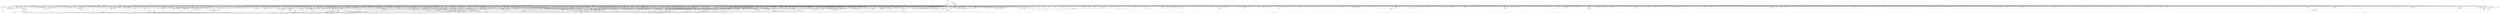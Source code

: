 digraph kerncollapsed {
    "io_run_local_work_continue" [color="black"];
    "__raw_read_unlock.constprop.0" [color="black"];
    "__raw_spin_lock_irqsave_21" [color="black"];
    "vm_commit_limit" [color="black"];
    "tty_driver_name" [color="black"];
    "list_splice_tail_init" [color="black"];
    "sk_error_report" [color="black"];
    "prb_commit" [color="black"];
    "__percpu_add_case_64.constprop.0" [color="black"];
    "do_raw_spin_lock_93" [color="black"];
    "init_sync_kiocb" [color="black"];
    "flush_tlb_mm_1" [color="black"];
    "finish_swait" [color="black"];
    "find_next_bit.constprop.0_11" [color="black"];
    "set_next_entity" [color="black"];
    "pm_qos_update_flags" [color="black"];
    "__raw_spin_unlock_irq_1" [color="black"];
    "folio_lruvec_relock_irq.constprop.0" [color="black"];
    "Indirect call82" [color="black"];
    "Indirect call67" [color="black"];
    "__f_unlock_pos" [color="black"];
    "auditd_test_task" [color="black"];
    "__raw_spin_unlock_irq_17" [color="black"];
    "audit_comparator" [color="black"];
    "d_lru_del" [color="black"];
    "Indirect call188" [color="black"];
    "do_raw_spin_lock_43" [color="black"];
    "Indirect call212" [color="black"];
    "ktime_get_with_offset" [color="black"];
    "do_raw_spin_lock_52" [color="black"];
    "update_curr" [color="black"];
    "unhash_mnt" [color="black"];
    "search_cmp_ftr_reg" [color="black"];
    "sock_flag.constprop.0" [color="black"];
    "tty_termios_input_baud_rate" [color="black"];
    "find_alive_thread.isra.0" [color="black"];
    "security_current_getsecid_subj" [color="black"];
    "blake2s_update" [color="black"];
    "mutex_can_spin_on_owner" [color="black"];
    "cpu_do_switch_mm" [color="black"];
    "__xchg_case_acq_64.isra.0" [color="black"];
    "req_set_fail_3" [color="black"];
    "__d_find_any_alias" [color="black"];
    "io_is_timeout_noseq" [color="black"];
    "do_raw_spin_lock_38" [color="black"];
    "io_wq_work_match_item" [color="black"];
    "raw_spin_rq_lock_1" [color="black"];
    "data_check_size" [color="black"];
    "Indirect call197" [color="black"];
    "propagate_mount_unlock" [color="black"];
    "cpumask_first_and" [color="black"];
    "pageblock_pfn_to_page" [color="black"];
    "Indirect call104" [color="black"];
    "__raw_spin_unlock_irq_19" [color="black"];
    "futex_hb_waiters_dec" [color="black"];
    "__cmpxchg_case_acq_32.constprop.0_13" [color="black"];
    "task_active_pid_ns" [color="black"];
    "strscpy_pad" [color="black"];
    "update_blocked_averages" [color="black"];
    "efi_reboot" [color="black"];
    "Indirect call73" [color="black"];
    "io_poll_remove_entries" [color="black"];
    "__raw_spin_unlock_irq.constprop.0_1" [color="black"];
    "__raw_spin_lock_52" [color="black"];
    "sock_rfree" [color="black"];
    "next_online_pgdat" [color="black"];
    "__inode_add_lru" [color="black"];
    "prep_compound_page" [color="black"];
    "fpsimd_preserve_current_state" [color="black"];
    "sme_save_state" [color="black"];
    "do_kernel_restart" [color="black"];
    "__raw_spin_lock_irqsave.constprop.0_2" [color="black"];
    "Indirect call26" [color="black"];
    "__wait_for_common" [color="black"];
    "list_lru_del" [color="black"];
    "lowest_in_progress" [color="black"];
    "cpumask_intersects.constprop.0_1" [color="black"];
    "reweight_task" [color="black"];
    "wake_all_kswapds" [color="black"];
    "do_raw_spin_lock.constprop.0_14" [color="black"];
    "check_cb_ovld_locked" [color="black"];
    "__raw_spin_lock_irq_20" [color="black"];
    "__fsnotify_recalc_mask" [color="black"];
    "Indirect call46" [color="black"];
    "xas_next_entry" [color="black"];
    "arch_send_call_function_single_ipi" [color="black"];
    "pcpu_next_md_free_region" [color="black"];
    "mas_leaf_max_gap" [color="black"];
    "iov_iter_revert" [color="black"];
    "anon_vma_interval_tree_iter_next" [color="black"];
    "__cmpxchg_case_acq_32_3" [color="black"];
    "audit_serial" [color="black"];
    "io_file_get_flags" [color="black"];
    "Indirect call29" [color="black"];
    "__raw_read_lock.constprop.0_5" [color="black"];
    "change_page_range" [color="black"];
    "__do_once_start" [color="black"];
    "do_raw_spin_lock_87" [color="black"];
    "get_file" [color="black"];
    "check_and_switch_context" [color="black"];
    "__kern_my_cpu_offset_18" [color="black"];
    "maybe_mkwrite.isra.0" [color="black"];
    "__raw_spin_lock_irq_34" [color="black"];
    "Indirect call164" [color="black"];
    "__kern_my_cpu_offset_22" [color="black"];
    "Indirect call115" [color="black"];
    "Indirect call87" [color="black"];
    "xas_set_order.part.0" [color="black"];
    "inode_io_list_move_locked" [color="black"];
    "hrtimer_reprogram.constprop.0" [color="black"];
    "deny_write_access.isra.0" [color="black"];
    "task_will_free_mem" [color="black"];
    "wb_has_dirty_io" [color="black"];
    "update_newidle_cost" [color="black"];
    "__lshrti3" [color="black"];
    "__attach_mnt" [color="black"];
    "__radix_tree_lookup" [color="black"];
    "do_raw_spin_lock_24" [color="black"];
    "call_on_irq_stack" [color="black"];
    "mntget" [color="black"];
    "flush_tlb_batched_pending" [color="black"];
    "pick_next_task_idle" [color="black"];
    "mas_state_walk" [color="black"];
    "Indirect call128" [color="black"];
    "Indirect call112" [color="black"];
    "csum_block_add_ext" [color="black"];
    "do_raw_spin_lock" [color="black"];
    "get_arm64_ftr_reg" [color="black"];
    "Indirect call51" [color="black"];
    "signal_pending_state" [color="black"];
    "group_balance_cpu" [color="black"];
    "folio_isolate_lru" [color="black"];
    "__const_udelay" [color="black"];
    "rcu_poll_gp_seq_start_unlocked" [color="black"];
    "down_read_trylock" [color="black"];
    "test_ti_thread_flag_1" [color="black"];
    "count_vm_events_1" [color="black"];
    "pmd_offset.isra.0" [color="black"];
    "__msecs_to_jiffies" [color="black"];
    "Indirect call129" [color="black"];
    "__pfn_to_section" [color="black"];
    "test_ti_thread_flag_7" [color="black"];
    "plist_add" [color="black"];
    "Indirect call107" [color="black"];
    "__raw_spin_lock_irq_21" [color="black"];
    "pcpu_free_area.isra.0" [color="black"];
    "put_dec" [color="black"];
    "task_clear_jobctl_pending" [color="black"];
    "__raw_write_lock_irq_1" [color="black"];
    "__cmpxchg_case_acq_32.constprop.0_8" [color="black"];
    "cpudl_heapify_up" [color="black"];
    "__update_load_avg_se" [color="black"];
    "__cmpxchg_case_acq_32.constprop.0_19" [color="black"];
    "membarrier_update_current_mm" [color="black"];
    "__dl_clear_params" [color="black"];
    "copy_from_kernel_nofault" [color="black"];
    "task_rq_unlock" [color="black"];
    "d_hash" [color="black"];
    "__raw_spin_lock_63" [color="black"];
    "clear_ti_thread_flag_8" [color="black"];
    "Indirect call192" [color="black"];
    "Indirect call22" [color="black"];
    "Indirect call124" [color="black"];
    "drain_local_pages" [color="black"];
    "__clear_open_fd" [color="black"];
    "__xas_next" [color="black"];
    "sched_ttwu_pending" [color="black"];
    "get_cred_1" [color="black"];
    "mas_rewalk_if_dead" [color="black"];
    "klist_node_attached" [color="black"];
    "mab_no_null_split" [color="black"];
    "Indirect call183" [color="black"];
    "__bitmap_equal" [color="black"];
    "folio_nr_pages_3" [color="black"];
    "__wake_up" [color="black"];
    "dev_bus_name" [color="black"];
    "do_raw_spin_lock_2" [color="black"];
    "__wb_update_bandwidth.constprop.0" [color="black"];
    "skb_copy_bits" [color="black"];
    "rcu_is_watching" [color="black"];
    "mas_mab_cp" [color="black"];
    "task_clear_jobctl_trapping" [color="black"];
    "page_ref_inc_2" [color="black"];
    "srcu_gp_start" [color="black"];
    "process_shares_mm" [color="black"];
    "prepend" [color="black"];
    "skip_atoi" [color="black"];
    "set_tsk_need_resched" [color="black"];
    "security_task_kill" [color="black"];
    "__skb_header_pointer" [color="black"];
    "vma_interval_tree_iter_first" [color="black"];
    "fasync_insert_entry" [color="black"];
    "memmove" [color="black"];
    "audit_gid_comparator" [color="black"];
    "Indirect call60" [color="black"];
    "test_ti_thread_flag_22" [color="black"];
    "idr_find" [color="black"];
    "__lock_parent" [color="black"];
    "tlb_gather_mmu_fullmm" [color="black"];
    "__cmpxchg_case_acq_32_1" [color="black"];
    "__percpu_add_case_64_2" [color="black"];
    "min_deadline_cb_rotate" [color="black"];
    "recalc_sigpending_tsk" [color="black"];
    "xas_error.isra.0_1" [color="black"];
    "raw_spin_rq_unlock_irqrestore" [color="black"];
    "synchronize_rcu.part.0" [color="black"];
    "do_raw_spin_lock_83" [color="black"];
    "prepend_name" [color="black"];
    "radix_tree_tag_get" [color="black"];
    "do_raw_spin_lock_41" [color="black"];
    "do_raw_spin_lock_73" [color="black"];
    "Indirect call18" [color="black"];
    "cpu_online_2" [color="black"];
    "auditsc_get_stamp" [color="black"];
    "zone_page_state_add" [color="black"];
    "list_del_init_6" [color="black"];
    "security_file_permission" [color="black"];
    "__raw_spin_unlock_irq_38" [color="black"];
    "skb_may_tx_timestamp.part.0" [color="black"];
    "do_raw_spin_lock_61" [color="black"];
    "sched_cgroup_fork" [color="black"];
    "io_poll_find.constprop.0" [color="black"];
    "unlock_mount_hash" [color="black"];
    "Indirect call160" [color="black"];
    "filemap_release_folio" [color="black"];
    "call_function_single_prep_ipi" [color="black"];
    "tlb_flush_1" [color="black"];
    "__raw_spin_lock_irq_35" [color="black"];
    "io_schedule_prepare" [color="black"];
    "init_completion" [color="black"];
    "find_next_zero_bit_2" [color="black"];
    "jiffies_to_usecs" [color="black"];
    "Indirect call34" [color="black"];
    "clear_ti_thread_flag_6" [color="black"];
    "fsnotify_perm.part.0" [color="black"];
    "compound_order" [color="black"];
    "__kern_my_cpu_offset_44" [color="black"];
    "__sw_hweight64" [color="black"];
    "flush_dcache_page" [color="black"];
    "prep_new_page" [color="black"];
    "__raw_spin_lock_43" [color="black"];
    "rcu_segcblist_move_seglen" [color="black"];
    "mas_next" [color="black"];
    "tag_get" [color="black"];
    "__flow_hash_from_keys" [color="black"];
    "do_raw_spin_lock_23" [color="black"];
    "__raw_spin_lock_irqsave_44" [color="black"];
    "calc_delta_fair" [color="black"];
    "ktime_get_coarse_real_ts64" [color="black"];
    "__raw_spin_unlock_irq_28" [color="black"];
    "folio_account_cleaned" [color="black"];
    "device_links_read_lock" [color="black"];
    "addr_to_vb_xa" [color="black"];
    "Indirect call117" [color="black"];
    "rcu_segcblist_init" [color="black"];
    "pagefault_enable" [color="black"];
    "__raw_spin_lock_22" [color="black"];
    "sve_state_size" [color="black"];
    "__wake_up_common" [color="black"];
    "__raw_spin_lock_irq_6" [color="black"];
    "io_wq_cancel_pending_work" [color="black"];
    "mab_set_b_end" [color="black"];
    "__irq_startup" [color="black"];
    "migrate_disable" [color="black"];
    "del_page_from_free_list" [color="black"];
    "__kern_my_cpu_offset_24" [color="black"];
    "__percpu_add_case_64.constprop.0_3" [color="black"];
    "wakeup_kcompactd" [color="black"];
    "do_raw_spin_lock_36" [color="black"];
    "try_to_unmap_flush" [color="black"];
    "__raw_spin_lock_irq_26" [color="black"];
    "__percpu_add_case_32_3" [color="black"];
    "queued_spin_lock_slowpath" [color="black"];
    "__kern_my_cpu_offset_67" [color="black"];
    "do_raw_spin_lock.constprop.0_3" [color="black"];
    "__cmpxchg_case_mb_32_6" [color="black"];
    "list_del_1" [color="black"];
    "__futex_queue" [color="black"];
    "set_ti_thread_flag_5" [color="black"];
    "Indirect call65" [color="black"];
    "percpu_counter_set" [color="black"];
    "queued_write_lock.constprop.0_1" [color="black"];
    "__kern_my_cpu_offset_80" [color="black"];
    "d_flags_for_inode" [color="black"];
    "arm_smccc_1_1_get_conduit" [color="black"];
    "pcpu_alloc_area" [color="black"];
    "do_raw_spin_lock_14" [color="black"];
    "__irq_work_queue_local" [color="black"];
    "mas_wr_node_walk" [color="black"];
    "copy_from_kernel_nofault_allowed" [color="black"];
    "__raw_spin_unlock_irq_5" [color="black"];
    "folio_anon_vma" [color="black"];
    "find_busiest_group" [color="black"];
    "__cmpxchg_case_mb_32_5" [color="black"];
    "do_raw_spin_lock_44" [color="black"];
    "__cmpxchg_case_acq_32.constprop.0_18" [color="black"];
    "ttwu_queue_wakelist" [color="black"];
    "kmsg_dump" [color="black"];
    "__kern_my_cpu_offset_54" [color="black"];
    "do_raw_spin_lock_32" [color="black"];
    "skb_checksum" [color="black"];
    "strncmp" [color="black"];
    "fprop_fraction_percpu" [color="black"];
    "update_group_capacity" [color="black"];
    "io_wq_get_acct" [color="black"];
    "percpu_ref_get_many" [color="black"];
    "__raw_spin_unlock_irqrestore_29" [color="black"];
    "__kern_my_cpu_offset_78" [color="black"];
    "io_acct_cancel_pending_work" [color="black"];
    "__init_rwsem" [color="black"];
    "Indirect call141" [color="black"];
    "find_first_bit_3" [color="black"];
    "get_ucounts_or_wrap" [color="black"];
    "Indirect call127" [color="black"];
    "vfs_read" [color="black"];
    "__raw_spin_lock_irqsave_12" [color="black"];
    "__kern_my_cpu_offset_74" [color="black"];
    "__raw_spin_lock_irq_5" [color="black"];
    "xas_next_offset" [color="black"];
    "__cmpxchg_case_mb_64_6" [color="black"];
    "Indirect call20" [color="black"];
    "fatal_signal_pending_5" [color="black"];
    "do_raw_spin_lock_56" [color="black"];
    "lazy_max_pages" [color="black"];
    "__cmpxchg_case_acq_32.constprop.0_2" [color="black"];
    "crng_fast_key_erasure" [color="black"];
    "skb_zcopy_downgrade_managed" [color="black"];
    "__raw_spin_unlock_irqrestore.constprop.0_2" [color="black"];
    "__page_set_anon_rmap" [color="black"];
    "flush_tlb_kernel_range" [color="black"];
    "number" [color="black"];
    "do_raw_spin_lock_3" [color="black"];
    "__percpu_add_case_32_20" [color="black"];
    "kill_super_notify" [color="black"];
    "req_ref_put_and_test" [color="black"];
    "rb_insert_color" [color="black"];
    "Indirect call1" [color="black"];
    "cpus_share_cache" [color="black"];
    "__cmpxchg_case_acq_32.constprop.0_14" [color="black"];
    "__xchg_case_mb_64.constprop.0_3" [color="black"];
    "fdget_pos" [color="black"];
    "signal_pending_state_2" [color="black"];
    "init_timer_key" [color="black"];
    "security_sock_rcv_skb" [color="black"];
    "rt_mutex_slowtrylock" [color="black"];
    "gup_signal_pending" [color="black"];
    "find_mergeable_anon_vma" [color="black"];
    "list_del_2" [color="black"];
    "__raw_spin_lock_46" [color="black"];
    "memchr" [color="black"];
    "__udelay" [color="black"];
    "__remove_hrtimer" [color="black"];
    "mas_new_ma_node" [color="black"];
    "__finish_swait" [color="black"];
    "io_wq_hash_work" [color="black"];
    "slab_want_init_on_alloc" [color="black"];
    "__raw_spin_lock_irqsave.constprop.0_7" [color="black"];
    "__dl_sub" [color="black"];
    "do_raw_spin_lock_33" [color="black"];
    "access_ok_39" [color="black"];
    "next_mnt" [color="black"];
    "exit_task_stack_account" [color="black"];
    "__xchg_case_mb_32.constprop.0" [color="black"];
    "tty_ldisc_close" [color="black"];
    "__raw_spin_lock_31" [color="black"];
    "__raw_spin_lock_irq.constprop.0_2" [color="black"];
    "mas_store_prealloc.part.0" [color="black"];
    "find_next_bit.constprop.0_5" [color="black"];
    "pmd_offset.isra.0_1" [color="black"];
    "lru_add_fn" [color="black"];
    "update_sctlr_el1" [color="black"];
    "__xchg_case_64.constprop.0" [color="black"];
    "mapping_shrinkable_2" [color="black"];
    "try_release_thread_stack_to_cache" [color="black"];
    "folio_mapped_1" [color="black"];
    "rcu_segcblist_extract_done_cbs" [color="black"];
    "update_sd_lb_stats" [color="black"];
    "__raw_spin_unlock_irqrestore_2" [color="black"];
    "__raw_spin_unlock_irq_7" [color="black"];
    "__dev_put.part.0" [color="black"];
    "__ksize" [color="black"];
    "find_next_bit_29" [color="black"];
    "tk_clock_read" [color="black"];
    "Indirect call85" [color="black"];
    "rcu_poll_gp_seq_end_unlocked" [color="black"];
    "folio_nr_pages_4" [color="black"];
    "fatal_signal_pending_3" [color="black"];
    "dput_to_list" [color="black"];
    "__raw_spin_lock_bh.constprop.0_5" [color="black"];
    "io_cancel_cb" [color="black"];
    "__raw_spin_unlock_irqrestore_33" [color="black"];
    "move_queued_task.constprop.0" [color="black"];
    "test_ti_thread_flag_19" [color="black"];
    "check_stable_address_space" [color="black"];
    "__cmpxchg_case_mb_32_4" [color="black"];
    "tag_clear" [color="black"];
    "page_ref_dec_and_test_2" [color="black"];
    "count_vm_event" [color="black"];
    "tlb_remove_table_sync_one" [color="black"];
    "Indirect call100" [color="black"];
    "Indirect call61" [color="black"];
    "folio_pfn" [color="black"];
    "fsnotify_grab_connector" [color="black"];
    "timerqueue_add" [color="black"];
    "blake2s_final" [color="black"];
    "set_secondary_fwnode" [color="black"];
    "sk_mem_reclaim" [color="black"];
    "__wake_up_parent" [color="black"];
    "steal_suitable_fallback" [color="black"];
    "skb_has_frag_list" [color="black"];
    "access_ok_12" [color="black"];
    "fpsimd_save" [color="black"];
    "do_raw_spin_lock_15" [color="black"];
    "qdisc_qstats_cpu_qlen_inc" [color="black"];
    "kthread_is_per_cpu" [color="black"];
    "mte_dead_leaves.constprop.0" [color="black"];
    "do_raw_spin_lock_45" [color="black"];
    "__d_drop" [color="black"];
    "Indirect call31" [color="black"];
    "do_raw_spin_lock_5" [color="black"];
    "allow_write_access" [color="black"];
    "security_d_instantiate" [color="black"];
    "__raw_spin_lock_irqsave_29" [color="black"];
    "Indirect call193" [color="black"];
    "ksys_read" [color="black"];
    "cpumask_any_distribute" [color="black"];
    "panic_smp_self_stop" [color="black"];
    "irqd_irq_disabled.isra.0" [color="black"];
    "do_raw_spin_lock.constprop.0_7" [color="black"];
    "folio_mark_dirty" [color="black"];
    "down_trylock" [color="black"];
    "__kern_my_cpu_offset_47" [color="black"];
    "spin_lock_irqsave_check_contention" [color="black"];
    "access_ok_16" [color="black"];
    "fsnotify_connector_sb" [color="black"];
    "prb_final_commit" [color="black"];
    "__raw_spin_lock_irqsave_4" [color="black"];
    "Indirect call145" [color="black"];
    "skb_tailroom_2" [color="black"];
    "osq_wait_next" [color="black"];
    "posix_cpu_timers_exit_group" [color="black"];
    "anon_vma_interval_tree_pre_update_vma" [color="black"];
    "skb_zcopy" [color="black"];
    "__irq_domain_activate_irq" [color="black"];
    "mas_put_in_tree" [color="black"];
    "security_task_getsecid_obj" [color="black"];
    "flush_signal_handlers" [color="black"];
    "tag_set" [color="black"];
    "cpumask_and" [color="black"];
    "skb_flow_get_icmp_tci" [color="black"];
    "Indirect call140" [color="black"];
    "get_ldops" [color="black"];
    "select_collect" [color="black"];
    "dcache_clean_pou" [color="black"];
    "kill_device" [color="black"];
    "do_raw_spin_lock_67" [color="black"];
    "check_vma_flags" [color="black"];
    "rcu_advance_cbs" [color="black"];
    "Indirect call64" [color="black"];
    "rcu_exp_jiffies_till_stall_check" [color="black"];
    "__fget_light" [color="black"];
    "Indirect call146" [color="black"];
    "_raw_spin_rq_lock_irqsave" [color="black"];
    "mte_dead_walk" [color="black"];
    "Indirect call109" [color="black"];
    "__raw_spin_lock_30" [color="black"];
    "arch_local_irq_restore_2" [color="black"];
    "__ptrace_link" [color="black"];
    "Indirect call199" [color="black"];
    "__kern_my_cpu_offset_35" [color="black"];
    "tlb_remove_table_smp_sync" [color="black"];
    "__raise_softirq_irqoff" [color="black"];
    "hrtimer_try_to_cancel" [color="black"];
    "cpupri_set" [color="black"];
    "page_try_share_anon_rmap" [color="black"];
    "do_raw_spin_lock_34" [color="black"];
    "Indirect call166" [color="black"];
    "rcu_seq_start_1" [color="black"];
    "console_trylock" [color="black"];
    "__raw_spin_unlock_irq_6" [color="black"];
    "__raw_spin_unlock_irq_45" [color="black"];
    "__raw_spin_lock_6" [color="black"];
    "mas_wr_new_end" [color="black"];
    "lru_deactivate_fn" [color="black"];
    "__cmpxchg_case_mb_32_2" [color="black"];
    "kthread_data" [color="black"];
    "__cmpxchg_case_acq_32.constprop.0_15" [color="black"];
    "access_ok_14" [color="black"];
    "cpumask_and.isra.0_3" [color="black"];
    "list_del_init" [color="black"];
    "pcpu_block_refresh_hint" [color="black"];
    "pcpu_chunk_slot" [color="black"];
    "do_raw_spin_lock_18" [color="black"];
    "hlist_bl_lock" [color="black"];
    "__raw_spin_unlock_irqrestore_17" [color="black"];
    "Indirect call122" [color="black"];
    "__wb_calc_thresh" [color="black"];
    "__fswab32_10" [color="black"];
    "update_dl_rq_load_avg" [color="black"];
    "__free_one_page" [color="black"];
    "Indirect call207" [color="black"];
    "__raw_spin_unlock_irqrestore_24" [color="black"];
    "Indirect call205" [color="black"];
    "sched_clock_noinstr" [color="black"];
    "percpu_ref_put_many" [color="black"];
    "__enqueue_entity" [color="black"];
    "netlink_unlock_table" [color="black"];
    "rcu_seq_end" [color="black"];
    "Indirect call79" [color="black"];
    "set_page_dirty" [color="black"];
    "__add_wait_queue" [color="black"];
    "__bitmap_clear" [color="black"];
    "hrtimer_force_reprogram.constprop.0" [color="black"];
    "do_raw_spin_lock_8" [color="black"];
    "wb_update_bandwidth" [color="black"];
    "get_next_ino" [color="black"];
    "Indirect call196" [color="black"];
    "pde_subdir_first" [color="black"];
    "skb_tailroom" [color="black"];
    "wb_stat_mod" [color="black"];
    "drain_pages_zone" [color="black"];
    "__kern_my_cpu_offset_38" [color="black"];
    "free_pcppages_bulk" [color="black"];
    "put_filesystem" [color="black"];
    "_compound_head_4" [color="black"];
    "__io_acct_run_queue" [color="black"];
    "io_acct_run_queue" [color="black"];
    "d_shrink_del" [color="black"];
    "task_ppid_nr" [color="black"];
    "ksize" [color="black"];
    "folio_mapped_2" [color="black"];
    "arm64_kernel_unmapped_at_el0_3" [color="black"];
    "tag_clear_highpage" [color="black"];
    "fatal_signal_pending" [color="black"];
    "get_file_1" [color="black"];
    "dl_bw_of" [color="black"];
    "rcu_segcblist_ready_cbs" [color="black"];
    "__raw_spin_lock_15" [color="black"];
    "get_arm64_ftr_reg_nowarn" [color="black"];
    "skb_tailroom_1" [color="black"];
    "__io_disarm_linked_timeout" [color="black"];
    "first_online_pgdat" [color="black"];
    "__raw_spin_lock_5" [color="black"];
    "prepare_to_swait_event" [color="black"];
    "__tlb_reset_range" [color="black"];
    "Indirect call49" [color="black"];
    "folio_size" [color="black"];
    "Indirect call88" [color="black"];
    "__hrtimer_get_next_event" [color="black"];
    "rcu_segcblist_add_len" [color="black"];
    "Indirect call189" [color="black"];
    "__raw_spin_lock_32" [color="black"];
    "bstats_update" [color="black"];
    "invalid_mkclean_vma" [color="black"];
    "find_suitable_fallback" [color="black"];
    "skb_zcopy_clear" [color="black"];
    "__timer_delete_sync" [color="black"];
    "pmd_clear_huge" [color="black"];
    "online_section_nr" [color="black"];
    "__cmpxchg_case_rel_64" [color="black"];
    "cpumask_weight.constprop.0_5" [color="black"];
    "__raw_spin_lock_irqsave_39" [color="black"];
    "system_supports_mte" [color="black"];
    "__raw_spin_lock" [color="black"];
    "find_next_bit_11" [color="black"];
    "__raw_spin_unlock_irqrestore" [color="black"];
    "mast_spanning_rebalance.isra.0" [color="black"];
    "compaction_suitable" [color="black"];
    "__raw_spin_lock_irqsave_23" [color="black"];
    "skb_queue_tail" [color="black"];
    "move_freepages_block" [color="black"];
    "pid_nr_ns" [color="black"];
    "read_sanitised_ftr_reg" [color="black"];
    "task_set_jobctl_pending" [color="black"];
    "pm_qos_read_value" [color="black"];
    "proto_memory_pcpu_drain" [color="black"];
    "dev_nit_active" [color="black"];
    "mapping_unmap_writable" [color="black"];
    "Indirect call174" [color="black"];
    "__skb_fill_page_desc" [color="black"];
    "exit_rcu" [color="black"];
    "__raw_spin_lock_irqsave_19" [color="black"];
    "get_file_2" [color="black"];
    "Indirect call83" [color="black"];
    "global_dirtyable_memory" [color="black"];
    "Indirect call108" [color="black"];
    "Indirect call25" [color="black"];
    "signal_pending_11" [color="black"];
    "page_ref_inc_4" [color="black"];
    "Indirect call209" [color="black"];
    "io_run_cancel" [color="black"];
    "path_get" [color="black"];
    "lockref_get" [color="black"];
    "spin_lock_irqsave_ssp_contention" [color="black"];
    "_atomic_dec_and_lock" [color="black"];
    "test_ti_thread_flag_21" [color="black"];
    "resched_curr" [color="black"];
    "super_wake" [color="black"];
    "mas_next_sibling" [color="black"];
    "xa_find" [color="black"];
    "pi_state_update_owner" [color="black"];
    "__finalize_skb_around" [color="black"];
    "__find_vmap_area.constprop.0" [color="black"];
    "__raw_spin_lock_18" [color="black"];
    "get_task_mm" [color="black"];
    "__raw_spin_lock_64" [color="black"];
    "netdev_start_xmit" [color="black"];
    "Indirect call74" [color="black"];
    "netlink_lock_table" [color="black"];
    "__gfp_pfmemalloc_flags" [color="black"];
    "lru_note_cost" [color="black"];
    "qdisc_qstats_cpu_qlen_dec" [color="black"];
    "mte_zero_clear_page_tags" [color="black"];
    "pcpu_init_md_blocks" [color="black"];
    "irq_get_irq_data" [color="black"];
    "__put_cpu_fpsimd_context" [color="black"];
    "is_software_node" [color="black"];
    "__percpu_add_case_32_8" [color="black"];
    "Indirect call138" [color="black"];
    "Indirect call57" [color="black"];
    "__raw_spin_lock_24" [color="black"];
    "arch_irq_work_raise" [color="black"];
    "set_ptes.isra.0" [color="black"];
    "mas_leaf_set_meta" [color="black"];
    "__kern_my_cpu_offset_60" [color="black"];
    "__flush_tlb_kernel_pgtable" [color="black"];
    "tcp_get_info_chrono_stats" [color="black"];
    "rcu_cblist_dequeue" [color="black"];
    "fprop_reflect_period_percpu.isra.0" [color="black"];
    "__rb_rotate_set_parents" [color="black"];
    "d_walk" [color="black"];
    "propagation_next" [color="black"];
    "mmgrab_2" [color="black"];
    "_compound_head_13" [color="black"];
    "futex_cmpxchg_value_locked" [color="black"];
    "fsnotify_put_sb_connectors" [color="black"];
    "tty_update_time" [color="black"];
    "Indirect call187" [color="black"];
    "__mutex_remove_waiter" [color="black"];
    "__dev_pm_qos_resume_latency" [color="black"];
    "Indirect call89" [color="black"];
    "do_raw_spin_lock_58" [color="black"];
    "__raw_spin_trylock_1" [color="black"];
    "io_should_retry_thread" [color="black"];
    "__raw_spin_lock_irqsave_22" [color="black"];
    "stackinfo_on_stack" [color="black"];
    "page_ref_inc_6" [color="black"];
    "__sw_hweight32" [color="black"];
    "select_collect2" [color="black"];
    "__raw_spin_lock_26" [color="black"];
    "mas_find_setup.constprop.0" [color="black"];
    "__count_vm_events" [color="black"];
    "__raw_spin_lock_34" [color="black"];
    "__cmpxchg_case_acq_32.constprop.0" [color="black"];
    "account_pipe_buffers" [color="black"];
    "rcu_exp_need_qs" [color="black"];
    "arch_get_random_longs" [color="black"];
    "freezing" [color="black"];
    "folio_evictable_1" [color="black"];
    "workingset_age_nonresident" [color="black"];
    "Indirect call177" [color="black"];
    "rcu_is_cpu_rrupt_from_idle" [color="black"];
    "__anon_vma_interval_tree_augment_propagate" [color="black"];
    "clear_ti_thread_flag_3" [color="black"];
    "hrtimer_forward" [color="black"];
    "mas_safe_min" [color="black"];
    "fatal_signal_pending_4" [color="black"];
    "override_creds" [color="black"];
    "mapping_shrinkable" [color="black"];
    "io_match_task_safe" [color="black"];
    "io_cqring_wake" [color="black"];
    "ma_dead_node" [color="black"];
    "pcpu_page_idx" [color="black"];
    "rb_next" [color="black"];
    "_compound_head_7" [color="black"];
    "arch_local_irq_save_7" [color="black"];
    "wake_up_var" [color="black"];
    "virt_to_head_page.isra.0" [color="black"];
    "simple_xattr_space" [color="black"];
    "__rb_insert_augmented" [color="black"];
    "folio_mapped" [color="black"];
    "__bitmap_subset" [color="black"];
    "Indirect call37" [color="black"];
    "pfn_swap_entry_to_page" [color="black"];
    "do_raw_spin_lock_116" [color="black"];
    "__raw_spin_lock_irqsave_15" [color="black"];
    "u64_stats_add_1" [color="black"];
    "__lookup_mnt" [color="black"];
    "__pi_memcmp" [color="black"];
    "ttwu_do_activate.constprop.0" [color="black"];
    "rcu_segcblist_accelerate" [color="black"];
    "lru_lazyfree_fn" [color="black"];
    "__next_zones_zonelist" [color="black"];
    "__cmpxchg_case_acq_32_2" [color="black"];
    "do_raw_spin_lock_88" [color="black"];
    "__nr_to_section" [color="black"];
    "fdput.isra.0_1" [color="black"];
    "Indirect call38" [color="black"];
    "__cmpxchg_case_mb_32_8" [color="black"];
    "fsnotify_free_mark" [color="black"];
    "pm_runtime_put_noidle_2" [color="black"];
    "mas_prev_slot" [color="black"];
    "Indirect call77" [color="black"];
    "xas_not_node" [color="black"];
    "strnlen" [color="black"];
    "inode_lru_list_del" [color="black"];
    "Indirect call162" [color="black"];
    "Indirect call11" [color="black"];
    "is_current_pgrp_orphaned" [color="black"];
    "__flush_tlb_page_nosync" [color="black"];
    "update_dl_migration" [color="black"];
    "Indirect call204" [color="black"];
    "folio_test_uptodate" [color="black"];
    "Indirect call58" [color="black"];
    "plist_del" [color="black"];
    "__percpu_add_case_64" [color="black"];
    "__fprop_add_percpu_max" [color="black"];
    "srcu_read_unlock.constprop.0" [color="black"];
    "arm64_kernel_unmapped_at_el0_4" [color="black"];
    "first_zones_zonelist_1" [color="black"];
    "__raw_spin_lock_irq_41" [color="black"];
    "Indirect call2" [color="black"];
    "is_vmalloc_addr" [color="black"];
    "mas_walk" [color="black"];
    "arch_local_irq_restore_3" [color="black"];
    "Indirect call106" [color="black"];
    "__dev_fwnode" [color="black"];
    "__printk_safe_exit" [color="black"];
    "folio_activate_fn" [color="black"];
    "__kern_my_cpu_offset_70" [color="black"];
    "rt_mutex_top_waiter" [color="black"];
    "__pi_strcmp" [color="black"];
    "__raw_spin_unlock_irq_23" [color="black"];
    "ktime_get_mono_fast_ns" [color="black"];
    "__irq_put_desc_unlock" [color="black"];
    "set_tlb_ubc_flush_pending" [color="black"];
    "Indirect call81" [color="black"];
    "__cmpxchg_case_mb_64_1" [color="black"];
    "Indirect call54" [color="black"];
    "io_poll_can_finish_inline.isra.0" [color="black"];
    "kernfs_release_file.part.0.isra.0" [color="black"];
    "kobj_child_ns_ops" [color="black"];
    "Indirect call119" [color="black"];
    "ihold" [color="black"];
    "xas_pause" [color="black"];
    "list_del_init_3" [color="black"];
    "sock_rmem_free" [color="black"];
    "list_del_init_8" [color="black"];
    "workingset_activation" [color="black"];
    "copy_to_user_page" [color="black"];
    "do_raw_spin_lock_11" [color="black"];
    "Indirect call95" [color="black"];
    "rcu_inkernel_boot_has_ended" [color="black"];
    "_get_random_bytes" [color="black"];
    "Indirect call98" [color="black"];
    "__hrtimer_next_event_base.constprop.0" [color="black"];
    "mas_prev_setup.constprop.0" [color="black"];
    "test_and_set_bit_lock.constprop.0" [color="black"];
    "mas_push_node" [color="black"];
    "Indirect call206" [color="black"];
    "__raw_spin_lock_irqsave.constprop.0_9" [color="black"];
    "io_poll_get_ownership" [color="black"];
    "expand" [color="black"];
    "put_dec_full8" [color="black"];
    "forward_timer_base" [color="black"];
    "__cmpwait_case_32_2" [color="black"];
    "fatal_signal_pending_6" [color="black"];
    "__raw_spin_unlock_irqrestore_4" [color="black"];
    "_find_first_and_bit" [color="black"];
    "cpu_util_cfs_boost" [color="black"];
    "__raw_spin_lock_4" [color="black"];
    "find_vm_area" [color="black"];
    "timer_delete" [color="black"];
    "pde_subdir_find" [color="black"];
    "update_cfs_rq_load_avg.isra.0" [color="black"];
    "__anon_vma_interval_tree_augment_rotate" [color="black"];
    "_compound_head" [color="black"];
    "__arch_copy_from_user" [color="black"];
    "console_verbose" [color="black"];
    "pid_task" [color="black"];
    "pgdat_balanced" [color="black"];
    "irq_set_thread_affinity" [color="black"];
    "clear_ti_thread_flag_5" [color="black"];
    "__kern_my_cpu_offset_79" [color="black"];
    "inode_io_list_del" [color="black"];
    "__set_task_special" [color="black"];
    "crng_make_state" [color="black"];
    "idr_for_each" [color="black"];
    "do_raw_spin_lock_13" [color="black"];
    "oom_unkillable_task.isra.0" [color="black"];
    "d_find_any_alias" [color="black"];
    "workingset_refault" [color="black"];
    "hrtimer_cancel" [color="black"];
    "arch_local_irq_save_2" [color="black"];
    "unreserve_highatomic_pageblock" [color="black"];
    "irqd_set.isra.0_1" [color="black"];
    "kick_process" [color="black"];
    "Indirect call66" [color="black"];
    "should_zap_page" [color="black"];
    "__kern_my_cpu_offset_15" [color="black"];
    "find_next_and_bit.constprop.0" [color="black"];
    "xas_error.isra.0" [color="black"];
    "folio_add_new_anon_rmap" [color="black"];
    "mte_thread_switch" [color="black"];
    "xas_load" [color="black"];
    "list_del_3" [color="black"];
    "sched_clock_cpu" [color="black"];
    "__bitmap_weight" [color="black"];
    "flush_tlb_mm" [color="black"];
    "io_cqe_cache_refill" [color="black"];
    "mast_split_data" [color="black"];
    "tick_get_broadcast_mask" [color="black"];
    "__kern_my_cpu_offset_76" [color="black"];
    "clear_page" [color="black"];
    "Indirect call113" [color="black"];
    "do_raw_spin_lock_66" [color="black"];
    "io_prep_async_work" [color="black"];
    "put_cpu_fpsimd_context" [color="black"];
    "need_seqretry" [color="black"];
    "__raw_spin_lock_irq_3" [color="black"];
    "__update_min_deadline" [color="black"];
    "desc_read" [color="black"];
    "arch_stack_walk" [color="black"];
    "strcspn" [color="black"];
    "mte_update_gcr_excl.isra.0" [color="black"];
    "Indirect call84" [color="black"];
    "active_load_balance_cpu_stop" [color="black"];
    "__raw_write_unlock_irq_5" [color="black"];
    "decay_load" [color="black"];
    "xas_reload" [color="black"];
    "compound_order_1" [color="black"];
    "mask_irq" [color="black"];
    "entity_eligible" [color="black"];
    "cpu_online_1" [color="black"];
    "access_ok_2" [color="black"];
    "__kern_my_cpu_offset_91" [color="black"];
    "Indirect call123" [color="black"];
    "arch_timer_evtstrm_available" [color="black"];
    "Indirect call179" [color="black"];
    "try_to_unmap_flush_dirty" [color="black"];
    "pmd_install" [color="black"];
    "pcpu_unit_page_offset" [color="black"];
    "vma_iter_config" [color="black"];
    "kthread_insert_work_sanity_check" [color="black"];
    "__wake_up_bit" [color="black"];
    "skb_pfmemalloc" [color="black"];
    "mod_node_state" [color="black"];
    "unlock_page" [color="black"];
    "__raw_write_lock_irq" [color="black"];
    "copy_user_highpage" [color="black"];
    "wb_dirty_limits" [color="black"];
    "ktime_get_real_seconds" [color="black"];
    "cpumask_first" [color="black"];
    "get_page" [color="black"];
    "skb_header_pointer_2" [color="black"];
    "Indirect call93" [color="black"];
    "set_task_cpu" [color="black"];
    "cpu_timer_task_rcu" [color="black"];
    "smp_call_function_many" [color="black"];
    "anon_vma_interval_tree_remove" [color="black"];
    "need_mlock_drain" [color="black"];
    "__raw_spin_unlock_irqrestore_9" [color="black"];
    "sibling_imbalance.isra.0" [color="black"];
    "rcu_segcblist_pend_cbs" [color="black"];
    "sb_clear_inode_writeback" [color="black"];
    "__cmpxchg_case_acq_32.constprop.0_10" [color="black"];
    "cpumask_next_and" [color="black"];
    "list_splice" [color="black"];
    "no_blink" [color="black"];
    "int_sqrt" [color="black"];
    "irq_disable" [color="black"];
    "mas_parent_type" [color="black"];
    "collect_posix_cputimers" [color="black"];
    "Indirect call15" [color="black"];
    "Indirect call33" [color="black"];
    "mas_wr_walk" [color="black"];
    "__percpu_add_case_32_1" [color="black"];
    "__raw_spin_unlock_irq_21" [color="black"];
    "task_rq_lock" [color="black"];
    "Indirect call175" [color="black"];
    "Indirect call70" [color="black"];
    "mnt_dec_writers" [color="black"];
    "compound_order_2" [color="black"];
    "do_raw_spin_lock_97" [color="black"];
    "find_next_bit_6" [color="black"];
    "__raw_spin_unlock_irqrestore.constprop.0_1" [color="black"];
    "cpuhp_invoke_callback" [color="black"];
    "kernfs_next_descendant_post" [color="black"];
    "__kern_my_cpu_offset_27" [color="black"];
    "Indirect call90" [color="black"];
    "prb_read_valid" [color="black"];
    "do_raw_spin_lock_10" [color="black"];
    "u64_stats_add_2" [color="black"];
    "dget" [color="black"];
    "__raw_spin_unlock_irq_25" [color="black"];
    "netlink_overrun" [color="black"];
    "vma_interval_tree_augment_propagate" [color="black"];
    "pm_runtime_autosuspend_expiration" [color="black"];
    "Indirect call91" [color="black"];
    "mas_store_b_node" [color="black"];
    "do_raw_spin_lock_72" [color="black"];
    "node_tag_clear" [color="black"];
    "Indirect call210" [color="black"];
    "__put_unused_fd" [color="black"];
    "chacha_permute" [color="black"];
    "folio_total_mapcount" [color="black"];
    "__d_instantiate" [color="black"];
    "Indirect call55" [color="black"];
    "srcu_funnel_exp_start" [color="black"];
    "pvm_find_va_enclose_addr" [color="black"];
    "load_unaligned_zeropad_1" [color="black"];
    "__raw_spin_lock_irqsave_6" [color="black"];
    "vma_interval_tree_iter_next" [color="black"];
    "__raw_spin_unlock_irqrestore_10" [color="black"];
    "sched_asym_prefer" [color="black"];
    "io_cancel_task_cb" [color="black"];
    "do_softirq_own_stack" [color="black"];
    "do_raw_spin_lock_80" [color="black"];
    "__percpu_down_write_trylock" [color="black"];
    "folio_trylock" [color="black"];
    "no_page_table" [color="black"];
    "folio_try_get_rcu" [color="black"];
    "Indirect call194" [color="black"];
    "d_set_d_op" [color="black"];
    "find_later_rq" [color="black"];
    "update_rq_clock" [color="black"];
    "task_fits_cpu" [color="black"];
    "printk_parse_prefix" [color="black"];
    "__raw_spin_unlock_irq_11" [color="black"];
    "Indirect call215" [color="black"];
    "is_rlimit_overlimit" [color="black"];
    "pgattr_change_is_safe" [color="black"];
    "put_unused_fd" [color="black"];
    "__srcu_read_lock" [color="black"];
    "_find_first_bit" [color="black"];
    "do_raw_spin_lock_99" [color="black"];
    "__raw_spin_lock_irq_25" [color="black"];
    "_compound_head_1" [color="black"];
    "signal_set_stop_flags" [color="black"];
    "rcu_dynticks_snap" [color="black"];
    "__raw_spin_lock_irqsave_52" [color="black"];
    "task_sigpending_1" [color="black"];
    "move_freelist_tail" [color="black"];
    "strscpy" [color="black"];
    "check_preempt_curr" [color="black"];
    "Indirect call136" [color="black"];
    "data_push_tail" [color="black"];
    "cd_forget" [color="black"];
    "__skb_set_length_1" [color="black"];
    "pte_offset_kernel.isra.0" [color="black"];
    "anon_vma_interval_tree_post_update_vma" [color="black"];
    "_task_util_est" [color="black"];
    "get_cpu_fpsimd_context" [color="black"];
    "next_signal" [color="black"];
    "sock_flag_3" [color="black"];
    "irq_enable" [color="black"];
    "__raw_spin_lock_irqsave_42" [color="black"];
    "__raw_spin_unlock_irqrestore_3" [color="black"];
    "io_cancel_ctx_cb" [color="black"];
    "blake2s.constprop.0" [color="black"];
    "io_timeout_extract" [color="black"];
    "arch_local_irq_save_5" [color="black"];
    "mm_set_has_pinned_flag" [color="black"];
    "cpumask_empty_3" [color="black"];
    "lockref_get_not_zero" [color="black"];
    "is_migration_entry" [color="black"];
    "internal_add_timer" [color="black"];
    "rw_verify_area" [color="black"];
    "qdisc_run_begin" [color="black"];
    "extract_entropy.constprop.0" [color="black"];
    "Indirect call143" [color="black"];
    "rcu_gp_is_expedited" [color="black"];
    "vma_needs_dirty_tracking" [color="black"];
    "folio_trylock_4" [color="black"];
    "irq_work_queue" [color="black"];
    "memset" [color="black"];
    "do_raw_spin_lock_48" [color="black"];
    "fsnotify_group_assert_locked" [color="black"];
    "cpumask_any_and_distribute" [color="black"];
    "clear_ti_thread_flag" [color="black"];
    "prepare_to_wait" [color="black"];
    "tlb_gather_mmu" [color="black"];
    "pwq_activate_inactive_work" [color="black"];
    "io_fill_cqe_aux" [color="black"];
    "__kern_my_cpu_offset_77" [color="black"];
    "__wake_up_sync_key" [color="black"];
    "console_srcu_read_unlock" [color="black"];
    "find_first_bit_4" [color="black"];
    "rcu_start_this_gp" [color="black"];
    "hlist_del_init_4" [color="black"];
    "lockref_put_return" [color="black"];
    "__get_task_comm" [color="black"];
    "skb_header_cloned" [color="black"];
    "Indirect call185" [color="black"];
    "do_raw_spin_lock_37" [color="black"];
    "pcpu_next_fit_region.constprop.0" [color="black"];
    "Indirect call135" [color="black"];
    "__mutex_trylock_common" [color="black"];
    "errseq_sample" [color="black"];
    "__raw_spin_lock_irqsave_25" [color="black"];
    "mas_pop_node" [color="black"];
    "__kern_my_cpu_offset_19" [color="black"];
    "test_ti_thread_flag_6" [color="black"];
    "xas_start" [color="black"];
    "__integrity_iint_find" [color="black"];
    "__wait_on_bit" [color="black"];
    "pud_clear_huge" [color="black"];
    "__raw_read_lock.constprop.0_1" [color="black"];
    "rb_insert_color_cached" [color="black"];
    "num_other_online_cpus" [color="black"];
    "__raw_spin_lock_23" [color="black"];
    "attach_pid" [color="black"];
    "test_tsk_need_resched" [color="black"];
    "prepend_path" [color="black"];
    "arch_local_irq_save" [color="black"];
    "Indirect call40" [color="black"];
    "mas_push_data" [color="black"];
    "kthread_should_stop" [color="black"];
    "page_ref_dec_and_test" [color="black"];
    "find_next_zero_bit_1" [color="black"];
    "ktime_get_real_ts64" [color="black"];
    "set_ti_thread_flag" [color="black"];
    "tk_xtime.constprop.0" [color="black"];
    "io_req_defer_failed" [color="black"];
    "jiffies_to_msecs" [color="black"];
    "__isolate_free_page" [color="black"];
    "ma_slots" [color="black"];
    "prb_first_valid_seq" [color="black"];
    "__raw_spin_lock_irqsave_41" [color="black"];
    "get_pwq" [color="black"];
    "arch_local_irq_save_1" [color="black"];
    "_prb_commit" [color="black"];
    "folio_nr_pages_2" [color="black"];
    "__cmpxchg_case_acq_32.constprop.0_9" [color="black"];
    "__raw_spin_lock_irqsave_34" [color="black"];
    "Indirect call42" [color="black"];
    "do_raw_spin_lock_42" [color="black"];
    "Indirect call28" [color="black"];
    "__percpu_add_case_64.constprop.0_1" [color="black"];
    "do_raw_spin_lock_118" [color="black"];
    "d_find_alias" [color="black"];
    "debug_locks_off" [color="black"];
    "kernfs_leftmost_descendant" [color="black"];
    "sub_running_bw.isra.0" [color="black"];
    "Indirect call148" [color="black"];
    "do_raw_spin_lock_27" [color="black"];
    "eth_type_vlan" [color="black"];
    "prepare_alloc_pages.constprop.0" [color="black"];
    "__cmpwait_case_32_1" [color="black"];
    "__fdget_pos" [color="black"];
    "__disable_irq_nosync" [color="black"];
    "this_cpu_has_cap.part.0" [color="black"];
    "smp_call_function_single" [color="black"];
    "lru_move_tail_fn" [color="black"];
    "mab_mas_cp" [color="black"];
    "__cmpxchg_case_acq_32.constprop.0_21" [color="black"];
    "find_next_zero_bit" [color="black"];
    "Indirect call191" [color="black"];
    "wake_up_klogd" [color="black"];
    "irq_work_single" [color="black"];
    "__raw_spin_unlock_irqrestore_37" [color="black"];
    "__cmpxchg_case_acq_32.constprop.0_20" [color="black"];
    "percpu_ref_put_many.constprop.0" [color="black"];
    "set_area_direct_map" [color="black"];
    "dev_xmit_recursion_inc" [color="black"];
    "xas_retry" [color="black"];
    "__percpu_add_case_32_21" [color="black"];
    "clear_nonspinnable" [color="black"];
    "__skb_dequeue_3" [color="black"];
    "this_cpu_has_cap" [color="black"];
    "inc_rlimit_ucounts" [color="black"];
    "find_lock_later_rq" [color="black"];
    "mas_find" [color="black"];
    "list_lru_add" [color="black"];
    "__percpu_add_case_32_15" [color="black"];
    "percpu_counter_dec" [color="black"];
    "__kern_my_cpu_offset_17" [color="black"];
    "find_next_bit_8" [color="black"];
    "do_raw_spin_lock_46" [color="black"];
    "__kern_my_cpu_offset_71" [color="black"];
    "Indirect call142" [color="black"];
    "rt_mutex_setprio" [color="black"];
    "Indirect call5" [color="black"];
    "flush_dcache_folio" [color="black"];
    "kernfs_root" [color="black"];
    "Indirect call32" [color="black"];
    "try_grab_page" [color="black"];
    "zone_watermark_ok" [color="black"];
    "extfrag_for_order" [color="black"];
    "put_prev_task" [color="black"];
    "xas_find_conflict" [color="black"];
    "__task_pid_nr_ns" [color="black"];
    "Indirect call23" [color="black"];
    "__kern_my_cpu_offset_37" [color="black"];
    "rb_prev" [color="black"];
    "thread_group_cputime" [color="black"];
    "rcu_segcblist_advance" [color="black"];
    "mmget" [color="black"];
    "__raw_spin_unlock_irq_18" [color="black"];
    "get_random_bytes" [color="black"];
    "__kern_my_cpu_offset_56" [color="black"];
    "raw_spin_rq_lock" [color="black"];
    "Indirect call155" [color="black"];
    "Indirect call14" [color="black"];
    "__raw_spin_unlock_irqrestore_11" [color="black"];
    "mod_timer" [color="black"];
    "__kern_my_cpu_offset_23" [color="black"];
    "anon_vma_interval_tree_insert" [color="black"];
    "Indirect call68" [color="black"];
    "get_state_synchronize_rcu" [color="black"];
    "cpudl_find" [color="black"];
    "u64_stats_inc" [color="black"];
    "kernfs_should_drain_open_files" [color="black"];
    "dec_mm_counter" [color="black"];
    "__raw_spin_unlock_irq_35" [color="black"];
    "rcu_segcblist_enqueue" [color="black"];
    "Indirect call78" [color="black"];
    "mas_adopt_children.isra.0" [color="black"];
    "sve_save_state" [color="black"];
    "tty_audit_fork" [color="black"];
    "mas_split_final_node.isra.0" [color="black"];
    "fpsimd_thread_switch" [color="black"];
    "slab_want_init_on_free" [color="black"];
    "Indirect call168" [color="black"];
    "Indirect call97" [color="black"];
    "__peernet2id" [color="black"];
    "test_taint" [color="black"];
    "strreplace" [color="black"];
    "Indirect call118" [color="black"];
    "virt_to_folio" [color="black"];
    "mas_descend" [color="black"];
    "__down_trylock_console_sem.constprop.0" [color="black"];
    "sk_leave_memory_pressure" [color="black"];
    "file_ns_capable" [color="black"];
    "Indirect call48" [color="black"];
    "mas_ascend" [color="black"];
    "__sync_icache_dcache" [color="black"];
    "__raw_spin_unlock_irq" [color="black"];
    "__raw_spin_unlock_irq_3" [color="black"];
    "__raw_write_lock.constprop.0_1" [color="black"];
    "Indirect call137" [color="black"];
    "Indirect call180" [color="black"];
    "irq_work_claim" [color="black"];
    "do_raw_spin_lock_25" [color="black"];
    "list_del_init_2" [color="black"];
    "do_csum" [color="black"];
    "__balance_callbacks" [color="black"];
    "xa_load" [color="black"];
    "rseq_migrate" [color="black"];
    "security_release_secctx" [color="black"];
    "_find_next_or_bit" [color="black"];
    "__mnt_drop_write_file" [color="black"];
    "group_open_release" [color="black"];
    "get_work_pool" [color="black"];
    "arch_local_irq_save_8" [color="black"];
    "__try_to_del_timer_sync" [color="black"];
    "set_ptes.constprop.0.isra.0_1" [color="black"];
    "__mod_zone_page_state" [color="black"];
    "__raw_read_unlock.constprop.0_2" [color="black"];
    "Indirect call158" [color="black"];
    "Indirect call53" [color="black"];
    "do_raw_spin_lock_64" [color="black"];
    "fsnotify_first_mark" [color="black"];
    "__attach_to_pi_owner" [color="black"];
    "__raw_spin_unlock_irqrestore_12" [color="black"];
    "xas_next_entry.constprop.0" [color="black"];
    "rcu_poll_gp_seq_start" [color="black"];
    "cpumask_next.constprop.0" [color="black"];
    "llist_del_first" [color="black"];
    "ktime_get" [color="black"];
    "do_raw_spin_lock_65" [color="black"];
    "fill_contig_page_info" [color="black"];
    "node_dirty_ok" [color="black"];
    "Indirect call214" [color="black"];
    "__folio_cancel_dirty" [color="black"];
    "mt_find" [color="black"];
    "__wake_up_pollfree" [color="black"];
    "arch_local_irq_restore_1" [color="black"];
    "allow_direct_reclaim" [color="black"];
    "Indirect call132" [color="black"];
    "cpu_util_cfs" [color="black"];
    "is_valid_gup_args" [color="black"];
    "se_weight.isra.0" [color="black"];
    "Indirect call144" [color="black"];
    "__set_close_on_exec.isra.0" [color="black"];
    "next_zone" [color="black"];
    "strcpy" [color="black"];
    "pfn_valid_2" [color="black"];
    "hrtimer_start_expires" [color="black"];
    "pagefault_enable_2" [color="black"];
    "mte_set_pivot" [color="black"];
    "prb_reserve" [color="black"];
    "rwsem_spin_on_owner" [color="black"];
    "find_buddy_page_pfn" [color="black"];
    "__delay" [color="black"];
    "Indirect call161" [color="black"];
    "fpsimd_flush_task_state" [color="black"];
    "zone_page_state_snapshot.constprop.0" [color="black"];
    "mas_start" [color="black"];
    "Indirect call39" [color="black"];
    "__raw_spin_lock_28" [color="black"];
    "__percpu_add_case_32_13" [color="black"];
    "rcu_gp_is_normal" [color="black"];
    "mast_fill_bnode" [color="black"];
    "skb_frag_ref" [color="black"];
    "__percpu_add_return_case_32_1" [color="black"];
    "xas_clear_mark" [color="black"];
    "__futex_unqueue" [color="black"];
    "Indirect call133" [color="black"];
    "posix_cputimers_group_init" [color="black"];
    "fetch_robust_entry" [color="black"];
    "fsnotify_handle_inode_event.isra.0" [color="black"];
    "__set_open_fd" [color="black"];
    "mas_prev_range" [color="black"];
    "__count_vm_events_3" [color="black"];
    "mas_wr_walk_descend" [color="black"];
    "Indirect call169" [color="black"];
    "__posix_timers_find" [color="black"];
    "mte_copy_page_tags" [color="black"];
    "__raw_spin_lock_irq_17" [color="black"];
    "add_wait_queue_exclusive" [color="black"];
    "put_dec_trunc8" [color="black"];
    "task_sched_runtime" [color="black"];
    "__raw_spin_lock_irqsave_17" [color="black"];
    "mtree_range_walk" [color="black"];
    "security_secid_to_secctx" [color="black"];
    "Indirect call126" [color="black"];
    "__dl_add" [color="black"];
    "queued_read_unlock.constprop.0_2" [color="black"];
    "d_instantiate" [color="black"];
    "set_pfnblock_flags_mask" [color="black"];
    "__pi_strlen" [color="black"];
    "mnt_set_mountpoint" [color="black"];
    "__raw_spin_trylock_5" [color="black"];
    "timerqueue_iterate_next" [color="black"];
    "fsnotify_file" [color="black"];
    "rwsem_read_trylock" [color="black"];
    "cpumask_weight" [color="black"];
    "post_init_entity_util_avg" [color="black"];
    "xas_set_mark" [color="black"];
    "task_participate_group_stop" [color="black"];
    "__mod_node_page_state" [color="black"];
    "radix_tree_lookup" [color="black"];
    "find_next_bit_15" [color="black"];
    "find_next_bit.constprop.0_14" [color="black"];
    "lookup_mountpoint" [color="black"];
    "audit_string_contains_control" [color="black"];
    "__raw_spin_lock.constprop.0_2" [color="black"];
    "new_context" [color="black"];
    "clear_siginfo" [color="black"];
    "post_ttbr_update_workaround" [color="black"];
    "eventfd_signal_mask" [color="black"];
    "Indirect call139" [color="black"];
    "set_pageblock_migratetype" [color="black"];
    "replace_mark_chunk" [color="black"];
    "ptep_set_access_flags" [color="black"];
    "__dput_to_list" [color="black"];
    "Indirect call151" [color="black"];
    "remove_wait_queue" [color="black"];
    "find_lock_task_mm" [color="black"];
    "req_set_fail" [color="black"];
    "copy_page" [color="black"];
    "arch_asym_cpu_priority" [color="black"];
    "hlist_bl_unlock" [color="black"];
    "__bitmap_intersects" [color="black"];
    "Indirect call101" [color="black"];
    "mte_update_sctlr_user" [color="black"];
    "fsnotify_file.isra.0_1" [color="black"];
    "deactivate_task" [color="black"];
    "__raw_spin_unlock_irq_29" [color="black"];
    "percpu_ref_put_many.constprop.0_1" [color="black"];
    "mas_data_end" [color="black"];
    "audit_mark_compare" [color="black"];
    "vmf_pte_changed" [color="black"];
    "exit_oom_victim" [color="black"];
    "wb_io_lists_populated" [color="black"];
    "osq_unlock" [color="black"];
    "signal_pending_state_1" [color="black"];
    "set_load_weight" [color="black"];
    "vma_interval_tree_augment_rotate" [color="black"];
    "__raw_spin_lock_irqsave_51" [color="black"];
    "find_next_bit.constprop.0_8" [color="black"];
    "tlb_flush" [color="black"];
    "__wake_q_add" [color="black"];
    "__acct_reclaim_writeback" [color="black"];
    "print_tainted" [color="black"];
    "do_softirq" [color="black"];
    "dequeue_load_avg" [color="black"];
    "kmap_local_page" [color="black"];
    "Indirect call163" [color="black"];
    "Indirect call170" [color="black"];
    "raw_spin_rq_unlock" [color="black"];
    "tty_name" [color="black"];
    "__mod_lruvec_state" [color="black"];
    "find_next_bit_13" [color="black"];
    "nsec_to_clock_t" [color="black"];
    "xas_find" [color="black"];
    "__cmpxchg_case_rel_32" [color="black"];
    "Indirect call21" [color="black"];
    "_find_next_zero_bit" [color="black"];
    "prb_reserve_in_last" [color="black"];
    "smp_call_function" [color="black"];
    "dev_xmit_recursion_dec" [color="black"];
    "cpu_active" [color="black"];
    "__printk_cpu_sync_put" [color="black"];
    "mmgrab_1" [color="black"];
    "__mnt_want_write" [color="black"];
    "Indirect call59" [color="black"];
    "__cmpwait_case_32" [color="black"];
    "arch_tlbbatch_should_defer.constprop.0" [color="black"];
    "__pm_relax" [color="black"];
    "__zone_watermark_ok" [color="black"];
    "folio_not_mapped" [color="black"];
    "vma_fs_can_writeback" [color="black"];
    "read_seqbegin.constprop.0" [color="black"];
    "__anon_vma_interval_tree_subtree_search" [color="black"];
    "fatal_signal_pending_1" [color="black"];
    "mas_set_parent.constprop.0" [color="black"];
    "pud_set_huge" [color="black"];
    "io_put_kbuf_comp.isra.0" [color="black"];
    "posixtimer_rearm" [color="black"];
    "__raw_spin_lock_irqsave_11" [color="black"];
    "rwsem_set_reader_owned" [color="black"];
    "siginfo_layout" [color="black"];
    "clear_ti_thread_flag_1" [color="black"];
    "srcu_get_delay.isra.0" [color="black"];
    "lru_deactivate_file_fn" [color="black"];
    "anon_vma_interval_tree_iter_first" [color="black"];
    "notifier_call_chain" [color="black"];
    "redirty_tail_locked" [color="black"];
    "__kern_my_cpu_offset_51" [color="black"];
    "can_migrate_task" [color="black"];
    "clear_buddies.isra.0" [color="black"];
    "list_del_4" [color="black"];
    "__kern_my_cpu_offset_21" [color="black"];
    "Indirect call153" [color="black"];
    "count_vm_events" [color="black"];
    "posix_cpu_timers_exit" [color="black"];
    "rb_first" [color="black"];
    "Indirect call157" [color="black"];
    "__task_rq_lock" [color="black"];
    "rt_mutex_init_proxy_locked" [color="black"];
    "mas_wr_store_setup" [color="black"];
    "rcu_segcblist_entrain" [color="black"];
    "__raw_spin_lock_21" [color="black"];
    "mod_zone_page_state" [color="black"];
    "__pageblock_pfn_to_page" [color="black"];
    "xas_set_offset" [color="black"];
    "__local_bh_enable_ip" [color="black"];
    "calc_wheel_index" [color="black"];
    "clear_inode" [color="black"];
    "do_raw_spin_lock_29" [color="black"];
    "mod_zone_state" [color="black"];
    "cfs_rq_of" [color="black"];
    "idle_cpu" [color="black"];
    "__raw_spin_unlock_irqrestore_1" [color="black"];
    "do_raw_spin_lock_28" [color="black"];
    "wakeup_kswapd" [color="black"];
    "is_subdir" [color="black"];
    "Indirect call184" [color="black"];
    "list_move_tail" [color="black"];
    "__task_will_free_mem" [color="black"];
    "find_task_by_vpid" [color="black"];
    "__cmpxchg_case_acq_32" [color="black"];
    "wants_signal" [color="black"];
    "kmalloc_size_roundup" [color="black"];
    "vma_is_secretmem" [color="black"];
    "page_vma_mapped_walk_done_1" [color="black"];
    "system_supports_tlb_range" [color="black"];
    "vma_interval_tree_insert" [color="black"];
    "take_dentry_name_snapshot" [color="black"];
    "timerqueue_del" [color="black"];
    "find_worker_executing_work" [color="black"];
    "__kern_my_cpu_offset_29" [color="black"];
    "Indirect call35" [color="black"];
    "wb_stat_error" [color="black"];
    "find_unlink_vmap_area" [color="black"];
    "inode_maybe_inc_iversion" [color="black"];
    "____core____" [color="kernel"];
    "_atomic_dec_and_lock_irqsave" [color="black"];
    "__raw_spin_lock_irq_7" [color="black"];
    "dl_set_overload.part.0" [color="black"];
    "qdisc_maybe_clear_missed" [color="black"];
    "mutex_is_locked" [color="black"];
    "access_ok_18" [color="black"];
    "osq_lock" [color="black"];
    "vma_interval_tree_subtree_search" [color="black"];
    "__cmpxchg_case_64.isra.0" [color="black"];
    "enqueue_task" [color="black"];
    "fast_dput" [color="black"];
    "mnt_get_writers" [color="black"];
    "___d_drop" [color="black"];
    "io_put_kbuf" [color="black"];
    "d_shrink_add" [color="black"];
    "post_alloc_hook" [color="black"];
    "__kern_my_cpu_offset_62" [color="black"];
    "__raw_spin_lock_irq_1" [color="black"];
    "__accumulate_pelt_segments" [color="black"];
    "pick_next_pushable_dl_task" [color="black"];
    "test_ti_thread_flag_4" [color="black"];
    "cpu_switch_to" [color="black"];
    "do_raw_spin_lock_85" [color="black"];
    "__rt_mutex_slowtrylock" [color="black"];
    "task_pid_vnr" [color="black"];
    "Indirect call149" [color="black"];
    "sock_inuse_add" [color="black"];
    "qdisc_qstats_cpu_backlog_dec" [color="black"];
    "security_sk_free" [color="black"];
    "io_cancel_req_match" [color="black"];
    "__raw_spin_unlock_irqrestore_6" [color="black"];
    "_compound_head_2" [color="black"];
    "kmem_valid_obj" [color="black"];
    "memblock_search" [color="black"];
    "page_ref_add_1" [color="black"];
    "__list_del_entry_2" [color="black"];
    "Indirect call76" [color="black"];
    "lock_parent" [color="black"];
    "fdput_pos.isra.0" [color="black"];
    "pfn_is_map_memory" [color="black"];
    "has_managed_dma" [color="black"];
    "Indirect call211" [color="black"];
    "__fdget" [color="black"];
    "mas_update_gap" [color="black"];
    "find_last_bit" [color="black"];
    "__raw_spin_lock_3" [color="black"];
    "IS_ERR_OR_NULL_3" [color="black"];
    "should_failslab" [color="black"];
    "tick_get_device" [color="black"];
    "Indirect call159" [color="black"];
    "wq_worker_running" [color="black"];
    "set_ptes.constprop.0.isra.0" [color="black"];
    "__io_prep_linked_timeout" [color="black"];
    "should_fail_alloc_page" [color="black"];
    "do_raw_spin_lock_17" [color="black"];
    "desc_read_finalized_seq" [color="black"];
    "__rt_mutex_futex_trylock" [color="black"];
    "sane_fdtable_size" [color="black"];
    "__efistub_caches_clean_inval_pou" [color="black"];
    "ptep_clear_flush" [color="black"];
    "__raw_spin_lock_12" [color="black"];
    "__raw_spin_lock_irq_12" [color="black"];
    "first_zones_zonelist" [color="black"];
    "double_unlock_balance" [color="black"];
    "add_wait_queue" [color="black"];
    "_prb_read_valid" [color="black"];
    "bit_waitqueue" [color="black"];
    "fpsimd_save_state" [color="black"];
    "isolation_suitable.isra.0" [color="black"];
    "aio_nr_sub" [color="black"];
    "desc_make_final" [color="black"];
    "__page_dup_rmap.constprop.0" [color="black"];
    "__bitmap_set" [color="black"];
    "__cmpxchg_case_mb_32.constprop.0" [color="black"];
    "tlb_flush_mmu_tlbonly_1" [color="black"];
    "queued_read_lock.constprop.0" [color="black"];
    "__mutex_add_waiter" [color="black"];
    "__count_vm_events_1" [color="black"];
    "__srcu_read_unlock" [color="black"];
    "__raw_spin_unlock_irqrestore_5" [color="black"];
    "__arm64_sys_read" [color="black"];
    "mas_safe_pivot" [color="black"];
    "Indirect call7" [color="black"];
    "Indirect call167" [color="black"];
    "Indirect call200" [color="black"];
    "do_raw_spin_lock_30" [color="black"];
    "hlist_del_init" [color="black"];
    "oom_badness" [color="black"];
    "security_file_set_fowner" [color="black"];
    "activate_task" [color="black"];
    "pmd_set_huge" [color="black"];
    "do_raw_spin_lock_16" [color="black"];
    "__reuseport_detach_sock.isra.0" [color="black"];
    "cpu_clock_sample" [color="black"];
    "kmalloc_slab" [color="black"];
    "__var_waitqueue" [color="black"];
    "mas_find_child" [color="black"];
    "__skb_set_length" [color="black"];
    "find_vma" [color="black"];
    "mas_wr_walk_index.isra.0" [color="black"];
    "__kern_my_cpu_offset_2" [color="black"];
    "__percpu_add_case_64_1" [color="black"];
    "__cmpxchg_case_acq_64" [color="black"];
    "add_nr_running" [color="black"];
    "drain_pages" [color="black"];
    "arm_timer" [color="black"];
    "to_desc" [color="black"];
    "workingset_eviction" [color="black"];
    "Indirect call208" [color="black"];
    "__raw_spin_lock_20" [color="black"];
    "__bitmap_and" [color="black"];
    "Indirect call176" [color="black"];
    "set_work_data" [color="black"];
    "strchr" [color="black"];
    "lock_timer_base" [color="black"];
    "disable_irq_nosync" [color="black"];
    "__raw_spin_unlock_bh.constprop.0" [color="black"];
    "slab_is_available" [color="black"];
    "__kern_my_cpu_offset_50" [color="black"];
    "__raw_spin_trylock_4" [color="black"];
    "_compound_head_5" [color="black"];
    "compaction_zonelist_suitable" [color="black"];
    "__preempt_count_add.constprop.0_1" [color="black"];
    "mas_bulk_rebalance" [color="black"];
    "min_deadline_cb_propagate" [color="black"];
    "__get_cpu_fpsimd_context" [color="black"];
    "__mnt_drop_write" [color="black"];
    "workingset_test_recent" [color="black"];
    "blake2s_compress" [color="black"];
    "update_pm_runtime_accounting" [color="black"];
    "Indirect call80" [color="black"];
    "csum_partial_ext" [color="black"];
    "__raw_spin_lock_irq_31" [color="black"];
    "percpu_ref_noop_confirm_switch" [color="black"];
    "update_rt_rq_load_avg" [color="black"];
    "mas_alloc_req.isra.0" [color="black"];
    "filemap_check_errors" [color="black"];
    "__raw_spin_lock_49" [color="black"];
    "folio_trylock_1" [color="black"];
    "inactive_is_low.constprop.0" [color="black"];
    "arch_smp_send_reschedule" [color="black"];
    "radix_tree_load_root" [color="black"];
    "user_disable_single_step" [color="black"];
    "noop_dirty_folio" [color="black"];
    "rcu_segcblist_first_pend_cb" [color="black"];
    "__init_swait_queue_head" [color="black"];
    "add_timer" [color="black"];
    "__rb_change_child.constprop.0" [color="black"];
    "__cmpxchg_case_acq_32.constprop.0_6" [color="black"];
    "__raw_spin_lock_irq_18" [color="black"];
    "Indirect call190" [color="black"];
    "d_path" [color="black"];
    "mutex_spin_on_owner" [color="black"];
    "__set_fixmap" [color="black"];
    "__raw_spin_lock_irqsave_7" [color="black"];
    "xa_find_after" [color="black"];
    "dequeue_task" [color="black"];
    "free_unref_page_commit" [color="black"];
    "mnt_get_count" [color="black"];
    "do_raw_spin_lock_60" [color="black"];
    "futex_q_lock" [color="black"];
    "update_cached_migrate" [color="black"];
    "arch_get_random_seed_longs" [color="black"];
    "sync_rcu_exp_done_unlocked" [color="black"];
    "rwsem_set_nonspinnable" [color="black"];
    "console_is_usable" [color="black"];
    "rcu_poll_gp_seq_end" [color="black"];
    "backing_file_real_path" [color="black"];
    "__raw_spin_lock_irq_32" [color="black"];
    "current_is_kswapd" [color="black"];
    "virt_to_slab" [color="black"];
    "test_and_set_ti_thread_flag_1" [color="black"];
    "fsnotify_data_inode" [color="black"];
    "req_set_fail_4" [color="black"];
    "__remove_inode_hash" [color="black"];
    "find_vmap_area" [color="black"];
    "queued_read_lock_slowpath" [color="black"];
    "task_pid_vnr_1" [color="black"];
    "sched_post_fork" [color="black"];
    "netdev_name" [color="black"];
    "__kern_my_cpu_offset_61" [color="black"];
    "workingset_update_node" [color="black"];
    "io_poll_add_hash" [color="black"];
    "mm_counter_file" [color="black"];
    "zone_watermark_ok_safe" [color="black"];
    "xas_update.isra.0" [color="black"];
    "compaction_defer_reset" [color="black"];
    "__raw_spin_unlock_irqrestore_8" [color="black"];
    "pcpu_update_empty_pages" [color="black"];
    "do_raw_spin_lock_57" [color="black"];
    "cpu_mitigations_off" [color="black"];
    "copy_thread" [color="black"];
    "__raw_spin_lock_irqsave.constprop.0_3" [color="black"];
    "__ipi_send_mask" [color="black"];
    "__cmpwait_case_32_3" [color="black"];
    "lru_note_cost_refault" [color="black"];
    "queued_write_lock_slowpath" [color="black"];
    "rb_erase_cached.isra.0" [color="black"];
    "Indirect call213" [color="black"];
    "Indirect call195" [color="black"];
    "__raw_spin_trylock" [color="black"];
    "_mix_pool_bytes" [color="black"];
    "__kern_my_cpu_offset_6" [color="black"];
    "lockref_mark_dead" [color="black"];
    "__irq_domain_deactivate_irq" [color="black"];
    "ma_data_end" [color="black"];
    "__printk_safe_enter" [color="black"];
    "zone_page_state_snapshot" [color="black"];
    "Indirect call3" [color="black"];
    "Indirect call92" [color="black"];
    "io_poll_remove_entry" [color="black"];
    "__raw_spin_unlock_irq_43" [color="black"];
    "io_req_complete_defer" [color="black"];
    "lock_hrtimer_base" [color="black"];
    "tlb_flush_mmu_tlbonly" [color="black"];
    "add_timer_on" [color="black"];
    "check_class_changed" [color="black"];
    "__cmpxchg_case_acq_32.constprop.0_4" [color="black"];
    "folio_trylock_flag" [color="black"];
    "pvm_determine_end_from_reverse" [color="black"];
    "bsearch" [color="black"];
    "arch_local_irq_restore" [color="black"];
    "do_raw_spin_lock.constprop.0_6" [color="black"];
    "try_to_take_rt_mutex" [color="black"];
    "__mutex_init" [color="black"];
    "get_mm_exe_file" [color="black"];
    "pagetable_pte_dtor" [color="black"];
    "rcu_seq_start" [color="black"];
    "__page_cache_release" [color="black"];
    "__skb_zcopy_downgrade_managed" [color="black"];
    "folio_evictable" [color="black"];
    "ktime_add_safe" [color="black"];
    "Indirect call216" [color="black"];
    "Indirect call150" [color="black"];
    "is_zero_page" [color="black"];
    "xa_mk_value" [color="black"];
    "prepare_to_wait_event" [color="black"];
    "__raw_spin_lock_irq_11" [color="black"];
    "futex_hash" [color="black"];
    "__cmpxchg_case_mb_64_2" [color="black"];
    "__cmpxchg_case_mb_32_13" [color="black"];
    "Indirect call30" [color="black"];
    "do_raw_spin_lock_50" [color="black"];
    "mapping_shrinkable_1" [color="black"];
    "mas_prev" [color="black"];
    "get_cred" [color="black"];
    "__percpu_add_case_64_4" [color="black"];
    "__fprop_add_percpu" [color="black"];
    "kmap_atomic_1" [color="black"];
    "__wake_up_locked_key_bookmark" [color="black"];
    "__bpf_free_used_maps" [color="black"];
    "find_first_bit_1" [color="black"];
    "free_vmap_area_rb_augment_cb_propagate" [color="black"];
    "task_curr" [color="black"];
    "count_vm_events_2" [color="black"];
    "mas_pause" [color="black"];
    "Indirect call131" [color="black"];
    "____do_softirq" [color="black"];
    "dl_bw_cpus" [color="black"];
    "Indirect call173" [color="black"];
    "unlock_task_sighand.isra.0_1" [color="black"];
    "folio_order" [color="black"];
    "__raw_spin_lock_irqsave_18" [color="black"];
    "hrtimer_sleeper_start_expires" [color="black"];
    "Indirect call171" [color="black"];
    "__kern_my_cpu_offset_28" [color="black"];
    "ma_pivots" [color="black"];
    "__rpm_get_callback" [color="black"];
    "__raw_spin_lock_62" [color="black"];
    "_find_next_and_bit" [color="black"];
    "mas_set_height" [color="black"];
    "mas_next_setup.constprop.0" [color="black"];
    "irq_domain_activate_irq" [color="black"];
    "mm_trace_rss_stat" [color="black"];
    "double_rq_lock" [color="black"];
    "rt_mutex_proxy_unlock" [color="black"];
    "__xa_clear_mark" [color="black"];
    "__percpu_add_case_32_2" [color="black"];
    "timer_delete_hook" [color="black"];
    "mm_counter" [color="black"];
    "_copy_from_iter" [color="black"];
    "add_device_randomness" [color="black"];
    "enqueue_hrtimer.constprop.0" [color="black"];
    "wb_io_lists_depopulated" [color="black"];
    "mast_ascend" [color="black"];
    "rcu_gpnum_ovf" [color="black"];
    "__cmpxchg_case_mb_32_3" [color="black"];
    "system_supports_generic_auth" [color="black"];
    "Indirect call94" [color="black"];
    "net_eq_idr" [color="black"];
    "io_get_cqe_overflow" [color="black"];
    "console_srcu_read_lock" [color="black"];
    "pcpu_block_update_hint_alloc" [color="black"];
    "_find_last_bit" [color="black"];
    "page_ref_inc_1" [color="black"];
    "wp_page_reuse" [color="black"];
    "__mnt_is_readonly" [color="black"];
    "__raw_read_unlock.constprop.0_6" [color="black"];
    "mutex_trylock" [color="black"];
    "__sk_mem_reduce_allocated" [color="black"];
    "tls_preserve_current_state" [color="black"];
    "cleanup_timerqueue" [color="black"];
    "__raw_spin_unlock_irq_20" [color="black"];
    "fsnotify_detach_connector_from_object" [color="black"];
    "ptrauth_keys_install_user" [color="black"];
    "local_bh_enable" [color="black"];
    "prepend_char" [color="black"];
    "cpu_online_3" [color="black"];
    "Indirect call16" [color="black"];
    "page_ref_dec_and_test_1" [color="black"];
    "Indirect call110" [color="black"];
    "mas_is_err" [color="black"];
    "update_min_vruntime" [color="black"];
    "futex_q_unlock" [color="black"];
    "will_become_orphaned_pgrp" [color="black"];
    "timer_reduce" [color="black"];
    "attach_task" [color="black"];
    "__mod_timer" [color="black"];
    "attach_entity_load_avg" [color="black"];
    "__irq_disable" [color="black"];
    "__cmpxchg_case_acq_64_1" [color="black"];
    "task_get_vl" [color="black"];
    "find_next_bit_17" [color="black"];
    "files_lookup_fd_raw" [color="black"];
    "Indirect call102" [color="black"];
    "space_used" [color="black"];
    "dec_rlimit_ucounts" [color="black"];
    "Indirect call172" [color="black"];
    "do_raw_spin_lock_63" [color="black"];
    "__raw_spin_unlock_irqrestore_14" [color="black"];
    "compaction_free" [color="black"];
    "find_next_bit_18" [color="black"];
    "__cmpxchg_case_mb_32_10" [color="black"];
    "do_raw_spin_lock_35" [color="black"];
    "do_raw_spin_lock_9" [color="black"];
    "cpudl_set" [color="black"];
    "Indirect call86" [color="black"];
    "fsnotify" [color="black"];
    "xas_find_marked" [color="black"];
    "fragmentation_index" [color="black"];
    "cpumask_subset" [color="black"];
    "__raw_spin_lock_2" [color="black"];
    "fsnotify_update_flags" [color="black"];
    "sync_exp_work_done" [color="black"];
    "__raw_spin_lock_14" [color="black"];
    "__cmpxchg_case_acq_32.constprop.0_1" [color="black"];
    "move_linked_works" [color="black"];
    "enqueue_timer" [color="black"];
    "vm_stat_account" [color="black"];
    "system_supports_address_auth_1" [color="black"];
    "__cmpxchg_case_8" [color="black"];
    "find_first_bit_6" [color="black"];
    "mas_next_slot" [color="black"];
    "percpu_ref_get_many.constprop.0" [color="black"];
    "__raw_write_unlock_irq_4" [color="black"];
    "__raw_spin_lock_54" [color="black"];
    "__raw_spin_unlock_irq.constprop.0_2" [color="black"];
    "__kern_my_cpu_offset_83" [color="black"];
    "local_bh_disable" [color="black"];
    "__sk_mem_reclaim" [color="black"];
    "_double_lock_balance" [color="black"];
    "class_raw_spinlock_irqsave_destructor" [color="black"];
    "put_ldops.constprop.0" [color="black"];
    "radix_tree_next_chunk" [color="black"];
    "retain_dentry" [color="black"];
    "mapping_allow_writable" [color="black"];
    "set_pud" [color="black"];
    "get_work_pwq" [color="black"];
    "inc_tlb_flush_pending" [color="black"];
    "security_audit_rule_free" [color="black"];
    "__raw_spin_lock_irqsave_50" [color="black"];
    "Indirect call4" [color="black"];
    "__kern_my_cpu_offset_14" [color="black"];
    "__lock_timer" [color="black"];
    "clear_bit_unlock.constprop.0" [color="black"];
    "__raw_spin_unlock_irqrestore_31" [color="black"];
    "Indirect call47" [color="black"];
    "PageMovable" [color="black"];
    "__cmpxchg_case_64" [color="black"];
    "kernfs_name_hash" [color="black"];
    "do_raw_spin_lock_117" [color="black"];
    "__dequeue_entity" [color="black"];
    "cpu_timer_dequeue" [color="black"];
    "get_new_cred" [color="black"];
    "arch_teardown_dma_ops" [color="black"];
    "__raw_spin_unlock_irqrestore_21" [color="black"];
    "Indirect call130" [color="black"];
    "Indirect call9" [color="black"];
    "do_raw_spin_lock_6" [color="black"];
    "__update_gt_cputime" [color="black"];
    "__raw_spin_unlock_irq_37" [color="black"];
    "__raw_spin_lock_irqsave.constprop.0_1" [color="black"];
    "kthread_probe_data" [color="black"];
    "lockref_put_or_lock" [color="black"];
    "__printk_cpu_sync_wait" [color="black"];
    "__kern_my_cpu_offset_4" [color="black"];
    "arch_local_irq_disable_2" [color="black"];
    "avg_vruntime" [color="black"];
    "__raw_spin_unlock_irqrestore_32" [color="black"];
    "invalid_folio_referenced_vma" [color="black"];
    "__raw_spin_lock_irq_19" [color="black"];
    "Indirect call156" [color="black"];
    "__to_kthread" [color="black"];
    "Indirect call52" [color="black"];
    "__kern_my_cpu_offset_53" [color="black"];
    "__raw_spin_lock_irqsave" [color="black"];
    "__clear_close_on_exec.isra.0" [color="black"];
    "vma_address" [color="black"];
    "percpu_counter_add" [color="black"];
    "free_vmap_area_rb_augment_cb_rotate" [color="black"];
    "rcu_seq_snap" [color="black"];
    "convert_prio" [color="black"];
    "__io_put_kbuf_list" [color="black"];
    "task_sigpending_2" [color="black"];
    "tty_port_kopened" [color="black"];
    "__percpu_counter_sum" [color="black"];
    "tty_termios_baud_rate" [color="black"];
    "Indirect call178" [color="black"];
    "dev_to_swnode" [color="black"];
    "peernet2id" [color="black"];
    "__raw_spin_unlock_irq_4" [color="black"];
    "__list_del_entry" [color="black"];
    "node_page_state_add" [color="black"];
    "purge_fragmented_block" [color="black"];
    "io_wq_worker_running" [color="black"];
    "__wake_up_common_lock" [color="black"];
    "do_raw_spin_lock_86" [color="black"];
    "Indirect call198" [color="black"];
    "get_state_synchronize_rcu_full" [color="black"];
    "hlist_del_init_2" [color="black"];
    "__mnt_want_write_file" [color="black"];
    "memblock_is_map_memory" [color="black"];
    "mod_node_page_state" [color="black"];
    "zone_reclaimable_pages" [color="black"];
    "prb_next_seq" [color="black"];
    "__raw_spin_lock_irqsave_32" [color="black"];
    "find_vma_prev" [color="black"];
    "do_raw_spin_lock_47" [color="black"];
    "bump_cpu_timer" [color="black"];
    "do_init_timer.constprop.0" [color="black"];
    "list_del_init_7" [color="black"];
    "get_sd_balance_interval" [color="black"];
    "lock_mnt_tree" [color="black"];
    "get_task_exe_file" [color="black"];
    "llist_reverse_order" [color="black"];
    "Indirect call111" [color="black"];
    "invalid_migration_vma" [color="black"];
    "tick_get_wakeup_device" [color="black"];
    "__raw_spin_lock_irq_23" [color="black"];
    "sync_icache_aliases" [color="black"];
    "Indirect call36" [color="black"];
    "ldsem_down_read_trylock" [color="black"];
    "mas_allocated.isra.0" [color="black"];
    "__percpu_add_case_64_7" [color="black"];
    "tick_get_broadcast_device" [color="black"];
    "Indirect call43" [color="black"];
    "io_poll_mark_cancelled" [color="black"];
    "reusable_anon_vma" [color="black"];
    "__audit_uring_entry" [color="black"];
    "set_cpu_online" [color="black"];
    "split_page" [color="black"];
    "Indirect call75" [color="black"];
    "skb_cloned" [color="black"];
    "zone_watermark_fast.constprop.0" [color="black"];
    "__hlist_del" [color="black"];
    "mab_shift_right" [color="black"];
    "tty_ldisc_open" [color="black"];
    "copyin" [color="black"];
    "Indirect call24" [color="black"];
    "__siphash_unaligned" [color="black"];
    "netlink_has_listeners" [color="black"];
    "cpu_clock_sample_group" [color="black"];
    "set_swapper_pgd" [color="black"];
    "defer_console_output" [color="black"];
    "__kern_my_cpu_offset_52" [color="black"];
    "__set_task_comm" [color="black"];
    "__iget" [color="black"];
    "release_thread" [color="black"];
    "compact_lock_irqsave" [color="black"];
    "vma_interval_tree_insert_after" [color="black"];
    "__skb_checksum" [color="black"];
    "vma_last_pgoff" [color="black"];
    "memzero_explicit" [color="black"];
    "memcg_charge_kernel_stack.part.0" [color="black"];
    "__raw_spin_lock_42" [color="black"];
    "freezing_slow_path" [color="black"];
    "remove_nodes.constprop.0" [color="black"];
    "__raw_spin_lock_irqsave.constprop.0_8" [color="black"];
    "wakeup_source_deactivate" [color="black"];
    "mtree_load" [color="black"];
    "device_pm_check_callbacks" [color="black"];
    "arch_send_call_function_ipi_mask" [color="black"];
    "atomic_notifier_call_chain" [color="black"];
    "__kern_my_cpu_offset_133" [color="black"];
    "folio_unlock" [color="black"];
    "count_vm_event_2" [color="black"];
    "finish_wait" [color="black"];
    "mas_set_alloc_req" [color="black"];
    "cpumask_copy_1" [color="black"];
    "__fsnotify_update_child_dentry_flags" [color="black"];
    "__pick_first_entity" [color="black"];
    "task_call_func" [color="black"];
    "__percpu_add_case_64_6" [color="black"];
    "Indirect call203" [color="black"];
    "init_entity_runnable_average" [color="black"];
    "__raw_spin_unlock_irq_36" [color="black"];
    "__do_set_cpus_allowed" [color="black"];
    "device_links_read_unlock" [color="black"];
    "find_submount" [color="black"];
    "get_pfnblock_flags_mask" [color="black"];
    "__raw_spin_lock_irqsave_1" [color="black"];
    "to_kthread" [color="black"];
    "list_move_1" [color="black"];
    "Indirect call62" [color="black"];
    "mas_max_gap" [color="black"];
    "folio_size_2" [color="black"];
    "Indirect call72" [color="black"];
    "folio_trylock_2" [color="black"];
    "Indirect call182" [color="black"];
    "Indirect call19" [color="black"];
    "folio_mapping" [color="black"];
    "irq_to_desc" [color="black"];
    "mte_clear_page_tags" [color="black"];
    "__kern_my_cpu_offset_26" [color="black"];
    "do_raw_spin_lock.constprop.0_13" [color="black"];
    "percpu_counter_add_batch" [color="black"];
    "cpudl_heapify" [color="black"];
    "__update_load_avg_cfs_rq" [color="black"];
    "system_supports_mte_1" [color="black"];
    "__cmpxchg_case_acq_32.constprop.0_5" [color="black"];
    "__cmpxchg_case_acq_32.constprop.0_12" [color="black"];
    "security_inode_init_security_anon" [color="black"];
    "security_capable" [color="black"];
    "sched_clock" [color="black"];
    "raw_spin_rq_trylock" [color="black"];
    "Indirect call0" [color="black"];
    "__raw_spin_lock_irqsave_5" [color="black"];
    "__raw_write_lock_irq.constprop.0" [color="black"];
    "system_supports_tlb_range_1" [color="black"];
    "count_vm_event_1" [color="black"];
    "find_next_bit_7" [color="black"];
    "lock_mount_hash" [color="black"];
    "page_ref_inc_3" [color="black"];
    "mas_set_split_parent.isra.0" [color="black"];
    "__disable_irq" [color="black"];
    "Indirect call202" [color="black"];
    "__raw_spin_trylock_3" [color="black"];
    "fd_install" [color="black"];
    "Indirect call50" [color="black"];
    "__raw_spin_lock_41" [color="black"];
    "__io_put_kbuf" [color="black"];
    "__init_waitqueue_head" [color="black"];
    "__preempt_count_sub" [color="black"];
    "add_mm_rss_vec" [color="black"];
    "prepare_to_wait_exclusive" [color="black"];
    "cpumask_and.isra.0_1" [color="black"];
    "irq_chip_retrigger_hierarchy" [color="black"];
    "fsnotify_compare_groups" [color="black"];
    "rcu_jiffies_till_stall_check" [color="black"];
    "is_bad_inode" [color="black"];
    "tty_driver_flush_buffer" [color="black"];
    "io_wq_work_match_all" [color="black"];
    "Indirect call125" [color="black"];
    "igrab" [color="black"];
    "capacity_of" [color="black"];
    "smp_call_function_many_cond" [color="black"];
    "list_del_init_5" [color="black"];
    "__kmem_obj_info" [color="black"];
    "signal_pending" [color="black"];
    "io_wq_exit_start" [color="black"];
    "Indirect call27" [color="black"];
    "update_misfit_status" [color="black"];
    "futex_get_value_locked" [color="black"];
    "__lock_task_sighand" [color="black"];
    "detach_entity_load_avg" [color="black"];
    "pageblock_skip_persistent" [color="black"];
    "Indirect call10" [color="black"];
    "audit_rate_check.part.0" [color="black"];
    "show_mem_node_skip" [color="black"];
    "raw_spin_rq_lock_nested" [color="black"];
    "shrink_lock_dentry" [color="black"];
    "mas_prev_sibling" [color="black"];
    "group_classify" [color="black"];
    "inode_add_lru" [color="black"];
    "hrtimer_start_range_ns" [color="black"];
    "__raw_spin_lock_27" [color="black"];
    "page_vma_mapped_walk_done" [color="black"];
    "folio_nr_pages_1" [color="black"];
    "__kern_my_cpu_offset_55" [color="black"];
    "set_kpti_asid_bits" [color="black"];
    "__list_del_entry_1" [color="black"];
    "__raw_spin_lock_irq.constprop.0_1" [color="black"];
    "timespec64_equal" [color="black"];
    "pfn_valid_1" [color="black"];
    "do_raw_spin_lock_26" [color="black"];
    "Indirect call201" [color="black"];
    "vma_interval_tree_remove" [color="black"];
    "set_ti_thread_flag_4" [color="black"];
    "security_audit_rule_match" [color="black"];
    "__kern_my_cpu_offset_89" [color="black"];
    "__raw_spin_lock.constprop.0_1" [color="black"];
    "Indirect call6" [color="black"];
    "rcu_cblist_init" [color="black"];
    "__note_gp_changes" [color="black"];
    "update_load_avg" [color="black"];
    "Indirect call154" [color="black"];
    "dl_task_is_earliest_deadline" [color="black"];
    "chacha_block_generic" [color="black"];
    "pm_runtime_get_noresume" [color="black"];
    "domain_dirty_limits" [color="black"];
    "other_cpu_in_panic" [color="black"];
    "Indirect call116" [color="black"];
    "__irq_can_set_affinity" [color="black"];
    "__raw_spin_unlock_irqrestore_15" [color="black"];
    "mab_calc_split" [color="black"];
    "futex_top_waiter" [color="black"];
    "mte_destroy_descend.constprop.0" [color="black"];
    "hrtimer_active" [color="black"];
    "__wake_up_locked_key" [color="black"];
    "arch_local_irq_save_4" [color="black"];
    "__percpu_add_case_32" [color="black"];
    "kernfs_get" [color="black"];
    "pcpu_post_unmap_tlb_flush" [color="black"];
    "is_cpu_allowed" [color="black"];
    "__raw_spin_lock_irqsave_3" [color="black"];
    "wake_up_bit" [color="black"];
    "vm_unacct_memory_1" [color="black"];
    "__xchg_case_mb_64.constprop.0_2" [color="black"];
    "rb_erase" [color="black"];
    "__wb_writeout_add" [color="black"];
    "__raw_spin_lock.constprop.0" [color="black"];
    "can_set_direct_map" [color="black"];
    "device_match_devt" [color="black"];
    "Indirect call96" [color="black"];
    "copy_fd_bitmaps" [color="black"];
    "pte_mkdirty" [color="black"];
    "Indirect call181" [color="black"];
    "Indirect call44" [color="black"];
    "__smp_call_single_queue" [color="black"];
    "detach_if_pending" [color="black"];
    "__cmpxchg_case_acq_32.constprop.0_7" [color="black"];
    "rcu_stall_is_suppressed" [color="black"];
    "Indirect call165" [color="black"];
    "__irq_get_desc_lock" [color="black"];
    "pcpu_size_to_slot" [color="black"];
    "try_check_zero" [color="black"];
    "__skb_flow_get_ports" [color="black"];
    "find_next_bit_10" [color="black"];
    "__kern_my_cpu_offset_16" [color="black"];
    "__raw_spin_unlock_irqrestore_18" [color="black"];
    "__cmpxchg_case_acq_32.constprop.0_17" [color="black"];
    "page_ref_inc" [color="black"];
    "__rb_erase_color" [color="black"];
    "inode_to_bdi" [color="black"];
    "arm64_kernel_unmapped_at_el0_2" [color="black"];
    "__kern_my_cpu_offset_36" [color="black"];
    "task_work_cancel_match" [color="black"];
    "arch_local_irq_enable_2" [color="black"];
    "Indirect call71" [color="black"];
    "inode_cgwb_move_to_attached" [color="black"];
    "rcu_segcblist_inc_len" [color="black"];
    "skb_headers_offset_update" [color="black"];
    "pcpu_chunk_refresh_hint" [color="black"];
    "kobj_ns_ops" [color="black"];
    "do_raw_spin_lock_51" [color="black"];
    "__prepare_to_swait" [color="black"];
    "__raw_read_lock_irqsave.constprop.0_1" [color="black"];
    "sk_memory_allocated_sub" [color="black"];
    "Indirect call147" [color="black"];
    "find_next_bit_3" [color="black"];
    "Indirect call63" [color="black"];
    "__dl_update" [color="black"];
    "pcpu_chunk_relocate" [color="black"];
    "io_prep_async_link" [color="black"];
    "_find_next_bit" [color="black"];
    "Indirect call13" [color="black"];
    "pm_runtime_deactivate_timer" [color="black"];
    "__timer_delete" [color="black"];
    "rcu_seq_end_1" [color="black"];
    "__cmpxchg_case_mb_64_7" [color="black"];
    "mte_sync_tags" [color="black"];
    "task_join_group_stop" [color="black"];
    "do_raw_spin_lock_31" [color="black"];
    "clear_ti_thread_flag_4" [color="black"];
    "__reset_isolation_pfn" [color="black"];
    "d_ancestor" [color="black"];
    "pm_ops_is_empty" [color="black"];
    "dev_pm_disable_wake_irq_check" [color="black"];
    "timer_delete_sync" [color="black"];
    "do_raw_spin_lock_7" [color="black"];
    "find_next_bit.constprop.0_1" [color="black"];
    "__wake_up_klogd.part.0" [color="black"];
    "__raw_spin_lock_irq_4" [color="black"];
    "gup_folio_next" [color="black"];
    "timer_wait_running" [color="black"];
    "rpm_check_suspend_allowed" [color="black"];
    "Indirect call17" [color="black"];
    "Indirect call105" [color="black"];
    "recalc_sigpending" [color="black"];
    "__kern_my_cpu_offset_49" [color="black"];
    "Indirect call120" [color="black"];
    "__raw_spin_lock_16" [color="black"];
    "xas_result" [color="black"];
    "find_next_and_bit" [color="black"];
    "mnt_add_count" [color="black"];
    "data_alloc" [color="black"];
    "sock_flag_1" [color="black"];
    "Indirect call134" [color="black"];
    "Indirect call186" [color="black"];
    "_find_first_zero_bit" [color="black"];
    "__percpu_add_case_64_3" [color="black"];
    "get_group_info.isra.0" [color="black"];
    "desc_make_reusable" [color="black"];
    "skb_orphan_1" [color="black"];
    "folio_invalidate" [color="black"];
    "set_next_task" [color="black"];
    "get_data" [color="black"];
    "unmask_irq" [color="black"];
    "mas_wr_end_piv" [color="black"];
    "__cmpxchg_case_acq_32.constprop.0_16" [color="black"];
    "do_raw_spin_lock_1" [color="black"];
    "__count_vm_events_2" [color="black"];
    "sub_rq_bw.isra.0" [color="black"];
    "__cmpxchg_case_mb_64_4" [color="black"];
    "Indirect call8" [color="black"];
    "Indirect call45" [color="black"];
    "__remove_shared_vm_struct.constprop.0" [color="black"];
    "check_preempt_curr_dl" [color="black"];
    "posix_cpu_timer_rearm" [color="black"];
    "test_ti_thread_flag_10" [color="black"];
    "cpu_online" [color="black"];
    "read_seqbegin_or_lock" [color="black"];
    "xa_is_node" [color="black"];
    "cpu_util.constprop.0" [color="black"];
    "kernel_init_pages" [color="black"];
    "__kern_my_cpu_offset_42" [color="black"];
    "pagefault_disable" [color="black"];
    "Indirect call56" [color="black"];
    "page_move_anon_rmap" [color="black"];
    "rt_mutex_futex_trylock" [color="black"];
    "Indirect call121" [color="black"];
    "pcpu_block_update" [color="black"];
    "__kern_my_cpu_offset_134" [color="black"];
    "__mutex_trylock" [color="black"];
    "get_file.isra.0" [color="black"];
    "radix_tree_iter_tag_clear" [color="black"];
    "local_cpu_stop" [color="black"];
    "gfp_pfmemalloc_allowed" [color="black"];
    "sve_get_vl" [color="black"];
    "arch_local_irq_save_3" [color="black"];
    "split_map_pages" [color="black"];
    "need_active_balance" [color="black"];
    "Indirect call103" [color="black"];
    "enqueue_pushable_dl_task" [color="black"];
    "pagefault_enable_1" [color="black"];
    "Indirect call114" [color="black"];
    "find_next_bit.constprop.0_7" [color="black"];
    "Indirect call41" [color="black"];
    "folio_mapped_3" [color="black"];
    "__raw_spin_unlock_irqrestore_38" [color="black"];
    "__reuseport_detach_closed_sock" [color="black"];
    "__cmpxchg_case_mb_64" [color="black"];
    "__raw_spin_lock_irq_43" [color="black"];
    "xa_err" [color="black"];
    "tsk_fork_get_node" [color="black"];
    "__kern_my_cpu_offset_11" [color="black"];
    "find_next_bit.constprop.0_21" [color="black"];
    "page_mapping" [color="black"];
    "vmalloc_to_page" [color="black"];
    "group_close_release" [color="black"];
    "folio_wake_bit" [color="black"];
    "signalfd_cleanup" [color="black"];
    "find_next_bit.constprop.0_6" [color="black"];
    "do_raw_spin_lock.constprop.0_10" [color="black"];
    "__printk_cpu_sync_try_get" [color="black"];
    "pte_to_swp_entry_2" [color="black"];
    "page_ref_add" [color="black"];
    "mte_parent_slot" [color="black"];
    "Indirect call69" [color="black"];
    "dl_clear_overload.part.0" [color="black"];
    "set_task_reclaim_state" [color="black"];
    "timer_base.isra.0" [color="black"];
    "__raw_spin_lock_irq" [color="black"];
    "Indirect call99" [color="black"];
    "rcu_seq_set_state" [color="black"];
    "csum_partial" [color="black"];
    "current_wq_worker" [color="black"];
    "xas_init_marks" [color="black"];
    "find_task_by_pid_ns" [color="black"];
    "llist_add_batch" [color="black"];
    "init_multi_vma_prep" [color="black"];
    "pcpu_chunk_populated" [color="black"];
    "do_raw_spin_lock_12" [color="black"];
    "pcpu_find_block_fit" [color="black"];
    "dev_driver_string" [color="black"];
    "gup_must_unshare" [color="black"];
    "timekeeping_get_ns" [color="black"];
    "__kern_my_cpu_offset_25" [color="black"];
    "copy_highpage" [color="black"];
    "pte_to_swp_entry" [color="black"];
    "audit_uid_comparator" [color="black"];
    "mas_next_range" [color="black"];
    "test_ti_thread_flag_11" [color="black"];
    "generic_exec_single" [color="black"];
    "Indirect call152" [color="black"];
    "dl_rq_of_se" [color="black"];
    "Indirect call12" [color="black"];
    "_compound_head_3" [color="black"];
    "rcu_accelerate_cbs" [color="black"];
    "__raw_spin_unlock_irq_12" [color="black"];
    "folio_nr_pages" [color="black"];
    "sig_handler_ignored" [color="black"];
    "do_raw_spin_lock_69" [color="black"];
    "io_prep_async_link" -> "do_raw_spin_lock_60" [color="black"];
    "io_prep_async_link" -> "io_prep_async_work" [color="black"];
    "tty_ldisc_open" -> "Indirect call202" [color="black"];
    "__rb_erase_color" -> "__rb_rotate_set_parents" [color="black"];
    "__rb_erase_color" -> "Indirect call30" [color="black"];
    "io_run_cancel" -> "Indirect call167" [color="black"];
    "__task_pid_nr_ns" -> "pid_nr_ns" [color="black"];
    "__task_pid_nr_ns" -> "task_active_pid_ns" [color="black"];
    "mas_wr_node_walk" -> "mas_safe_min" [color="black"];
    "mas_wr_node_walk" -> "ma_data_end" [color="black"];
    "mas_wr_node_walk" -> "ma_pivots" [color="black"];
    "count_vm_event" -> "__kern_my_cpu_offset_51" [color="black"];
    "count_vm_event" -> "__percpu_add_case_64_1" [color="black"];
    "put_prev_task" -> "Indirect call9" [color="black"];
    "gup_signal_pending" -> "fatal_signal_pending_5" [color="black"];
    "gup_signal_pending" -> "test_ti_thread_flag_11" [color="black"];
    "mas_push_node" -> "mas_alloc_req.isra.0" [color="black"];
    "mas_push_node" -> "mas_allocated.isra.0" [color="black"];
    "mas_push_node" -> "mas_set_alloc_req" [color="black"];
    "do_raw_spin_lock_51" -> "queued_spin_lock_slowpath" [color="black"];
    "__raw_spin_lock_18" -> "do_raw_spin_lock_48" [color="black"];
    "copy_to_user_page" -> "memmove" [color="black"];
    "copy_to_user_page" -> "sync_icache_aliases" [color="black"];
    "find_next_bit_10" -> "_find_next_bit" [color="black"];
    "desc_read_finalized_seq" -> "desc_read" [color="black"];
    "set_next_task" -> "Indirect call8" [color="black"];
    "cpu_util_cfs" -> "cpu_util.constprop.0" [color="black"];
    "find_next_bit_3" -> "_find_next_bit" [color="black"];
    "node_dirty_ok" -> "global_dirtyable_memory" [color="black"];
    "percpu_counter_dec" -> "percpu_counter_add_batch" [color="black"];
    "xas_result" -> "xas_error.isra.0_1" [color="black"];
    "find_next_and_bit" -> "_find_next_and_bit" [color="black"];
    "spin_lock_irqsave_ssp_contention" -> "spin_lock_irqsave_check_contention" [color="black"];
    "spin_lock_irqsave_ssp_contention" -> "__raw_spin_trylock" [color="black"];
    "spin_lock_irqsave_ssp_contention" -> "__raw_spin_lock_irqsave_11" [color="black"];
    "__mnt_want_write" -> "__percpu_add_case_32_8" [color="black"];
    "__mnt_want_write" -> "__mnt_is_readonly" [color="black"];
    "__mnt_want_write" -> "mnt_dec_writers" [color="black"];
    "__mnt_want_write" -> "__kern_my_cpu_offset_62" [color="black"];
    "lru_lazyfree_fn" -> "list_del_1" [color="black"];
    "lru_lazyfree_fn" -> "folio_nr_pages_2" [color="black"];
    "lru_lazyfree_fn" -> "__count_vm_events" [color="black"];
    "lru_lazyfree_fn" -> "__mod_lruvec_state" [color="black"];
    "lru_lazyfree_fn" -> "__mod_zone_page_state" [color="black"];
    "anon_vma_interval_tree_remove" -> "rb_next" [color="black"];
    "anon_vma_interval_tree_remove" -> "__anon_vma_interval_tree_augment_propagate" [color="black"];
    "anon_vma_interval_tree_remove" -> "__anon_vma_interval_tree_augment_rotate" [color="black"];
    "anon_vma_interval_tree_remove" -> "__rb_erase_color" [color="black"];
    "__ksize" -> "virt_to_folio" [color="black"];
    "sk_leave_memory_pressure" -> "Indirect call102" [color="black"];
    "security_d_instantiate" -> "Indirect call65" [color="black"];
    "copyin" -> "access_ok_39" [color="black"];
    "copyin" -> "__arch_copy_from_user" [color="black"];
    "__try_to_del_timer_sync" -> "__raw_spin_unlock_irqrestore_11" [color="black"];
    "__try_to_del_timer_sync" -> "detach_if_pending" [color="black"];
    "__try_to_del_timer_sync" -> "lock_timer_base" [color="black"];
    "clear_inode" -> "do_raw_spin_lock_50" [color="black"];
    "__io_disarm_linked_timeout" -> "hrtimer_try_to_cancel" [color="black"];
    "xas_next_entry" -> "xas_find" [color="black"];
    "__printk_safe_enter" -> "__kern_my_cpu_offset_29" [color="black"];
    "__printk_safe_enter" -> "__percpu_add_case_32_2" [color="black"];
    "local_cpu_stop" -> "__kern_my_cpu_offset_11" [color="black"];
    "local_cpu_stop" -> "set_cpu_online" [color="black"];
    "pfn_swap_entry_to_page" -> "_compound_head_5" [color="black"];
    "pfn_swap_entry_to_page" -> "is_migration_entry" [color="black"];
    "io_prep_async_work" -> "get_cred_1" [color="black"];
    "io_prep_async_work" -> "io_file_get_flags" [color="black"];
    "io_prep_async_work" -> "io_wq_hash_work" [color="black"];
    "folio_activate_fn" -> "__count_vm_events" [color="black"];
    "folio_activate_fn" -> "__mod_lruvec_state" [color="black"];
    "folio_activate_fn" -> "__mod_zone_page_state" [color="black"];
    "folio_activate_fn" -> "list_del_1" [color="black"];
    "folio_activate_fn" -> "folio_nr_pages_2" [color="black"];
    "do_raw_spin_lock_65" -> "queued_spin_lock_slowpath" [color="black"];
    "__raw_spin_lock_irq_1" -> "do_raw_spin_lock_1" [color="black"];
    "find_last_bit" -> "_find_last_bit" [color="black"];
    "__timer_delete" -> "detach_if_pending" [color="black"];
    "__timer_delete" -> "lock_timer_base" [color="black"];
    "__timer_delete" -> "__raw_spin_unlock_irqrestore_11" [color="black"];
    "irq_get_irq_data" -> "irq_to_desc" [color="black"];
    "cpumask_intersects.constprop.0_1" -> "__bitmap_intersects" [color="black"];
    "rcu_start_this_gp" -> "__raw_spin_lock_6" [color="black"];
    "memblock_is_map_memory" -> "memblock_search" [color="black"];
    "this_cpu_has_cap.part.0" -> "Indirect call27" [color="black"];
    "read_sanitised_ftr_reg" -> "get_arm64_ftr_reg" [color="black"];
    "add_timer_on" -> "lock_timer_base" [color="black"];
    "add_timer_on" -> "internal_add_timer" [color="black"];
    "add_timer_on" -> "__raw_spin_unlock_irqrestore_11" [color="black"];
    "add_timer_on" -> "forward_timer_base" [color="black"];
    "add_timer_on" -> "do_raw_spin_lock_26" [color="black"];
    "set_swapper_pgd" -> "queued_spin_lock_slowpath" [color="black"];
    "set_swapper_pgd" -> "__set_fixmap" [color="black"];
    "crng_fast_key_erasure" -> "memzero_explicit" [color="black"];
    "crng_fast_key_erasure" -> "memmove" [color="black"];
    "crng_fast_key_erasure" -> "memset" [color="black"];
    "crng_fast_key_erasure" -> "chacha_block_generic" [color="black"];
    "find_next_bit.constprop.0_8" -> "_find_next_bit" [color="black"];
    "__remove_inode_hash" -> "__raw_spin_lock_22" [color="black"];
    "do_raw_spin_lock_88" -> "queued_spin_lock_slowpath" [color="black"];
    "disable_irq_nosync" -> "__disable_irq_nosync" [color="black"];
    "do_raw_spin_lock_37" -> "queued_spin_lock_slowpath" [color="black"];
    "skb_may_tx_timestamp.part.0" -> "__local_bh_enable_ip" [color="black"];
    "skb_may_tx_timestamp.part.0" -> "file_ns_capable" [color="black"];
    "skb_may_tx_timestamp.part.0" -> "__preempt_count_add.constprop.0_1" [color="black"];
    "skb_may_tx_timestamp.part.0" -> "queued_read_lock_slowpath" [color="black"];
    "copy_fd_bitmaps" -> "memset" [color="black"];
    "copy_fd_bitmaps" -> "memmove" [color="black"];
    "__raw_spin_lock_irq_12" -> "do_raw_spin_lock_24" [color="black"];
    "anon_vma_interval_tree_iter_next" -> "vma_last_pgoff" [color="black"];
    "anon_vma_interval_tree_iter_next" -> "__anon_vma_interval_tree_subtree_search" [color="black"];
    "update_pm_runtime_accounting" -> "ktime_get_mono_fast_ns" [color="black"];
    "__skb_header_pointer" -> "skb_copy_bits" [color="black"];
    "page_mapping" -> "_compound_head_1" [color="black"];
    "page_mapping" -> "folio_mapping" [color="black"];
    "mod_zone_state" -> "__cmpxchg_case_8" [color="black"];
    "mod_zone_state" -> "__kern_my_cpu_offset_52" [color="black"];
    "mod_zone_state" -> "zone_page_state_add" [color="black"];
    "prb_next_seq" -> "_prb_read_valid" [color="black"];
    "prb_next_seq" -> "desc_read" [color="black"];
    "mtree_load" -> "ma_data_end" [color="black"];
    "mtree_load" -> "ma_dead_node" [color="black"];
    "mtree_load" -> "ma_pivots" [color="black"];
    "mtree_load" -> "ma_slots" [color="black"];
    "mtree_load" -> "mas_start" [color="black"];
    "__raw_spin_lock_irqsave_15" -> "do_raw_spin_lock_27" [color="black"];
    "__raw_spin_lock_irqsave_50" -> "do_raw_spin_lock_93" [color="black"];
    "kmem_valid_obj" -> "pfn_is_map_memory" [color="black"];
    "kmem_valid_obj" -> "virt_to_folio" [color="black"];
    "sched_cgroup_fork" -> "__raw_spin_lock_irqsave_3" [color="black"];
    "sched_cgroup_fork" -> "rseq_migrate" [color="black"];
    "sched_cgroup_fork" -> "Indirect call82" [color="black"];
    "sched_cgroup_fork" -> "__kern_my_cpu_offset_21" [color="black"];
    "sched_cgroup_fork" -> "__raw_spin_unlock_irqrestore_2" [color="black"];
    "count_vm_event_2" -> "__kern_my_cpu_offset_56" [color="black"];
    "tlb_flush_mmu_tlbonly" -> "tlb_flush" [color="black"];
    "recalc_sigpending_tsk" -> "set_ti_thread_flag_4" [color="black"];
    "recalc_sigpending" -> "recalc_sigpending_tsk" [color="black"];
    "recalc_sigpending" -> "freezing_slow_path" [color="black"];
    "recalc_sigpending" -> "clear_ti_thread_flag_5" [color="black"];
    "mte_destroy_descend.constprop.0" -> "ma_slots" [color="black"];
    "list_lru_add" -> "do_raw_spin_lock_42" [color="black"];
    "security_sk_free" -> "Indirect call92" [color="black"];
    "__raw_write_lock_irq" -> "queued_write_lock_slowpath" [color="black"];
    "__raw_write_lock_irq" -> "__cmpxchg_case_acq_32.constprop.0_15" [color="black"];
    "add_wait_queue" -> "__add_wait_queue" [color="black"];
    "add_wait_queue" -> "__raw_spin_unlock_irqrestore_4" [color="black"];
    "add_wait_queue" -> "__raw_spin_lock_irqsave_5" [color="black"];
    "__fdget_pos" -> "__fdget" [color="black"];
    "__fdget_pos" -> "____core____" [color="black"];
    "del_page_from_free_list" -> "list_del_3" [color="black"];
    "prb_first_valid_seq" -> "_prb_read_valid" [color="black"];
    "ttwu_do_activate.constprop.0" -> "Indirect call4" [color="black"];
    "ttwu_do_activate.constprop.0" -> "activate_task" [color="black"];
    "ttwu_do_activate.constprop.0" -> "check_preempt_curr" [color="black"];
    "wb_dirty_limits" -> "__percpu_counter_sum" [color="black"];
    "wb_dirty_limits" -> "wb_stat_error" [color="black"];
    "wb_dirty_limits" -> "__wb_calc_thresh" [color="black"];
    "internal_add_timer" -> "enqueue_timer" [color="black"];
    "internal_add_timer" -> "calc_wheel_index" [color="black"];
    "find_next_bit.constprop.0_1" -> "_find_next_bit" [color="black"];
    "__raw_spin_lock_12" -> "queued_spin_lock_slowpath" [color="black"];
    "__irq_put_desc_unlock" -> "Indirect call134" [color="black"];
    "find_next_bit_18" -> "_find_next_bit" [color="black"];
    "mas_wr_end_piv" -> "mas_safe_min" [color="black"];
    "kernel_init_pages" -> "clear_page" [color="black"];
    "task_fits_cpu" -> "capacity_of" [color="black"];
    "task_fits_cpu" -> "_task_util_est" [color="black"];
    "mas_push_data" -> "mas_split_final_node.isra.0" [color="black"];
    "mas_push_data" -> "mas_mab_cp" [color="black"];
    "mas_push_data" -> "mab_no_null_split" [color="black"];
    "mas_push_data" -> "mas_prev_sibling" [color="black"];
    "mas_push_data" -> "mast_split_data" [color="black"];
    "mas_push_data" -> "mas_data_end" [color="black"];
    "mas_push_data" -> "mas_next_sibling" [color="black"];
    "mas_push_data" -> "memmove" [color="black"];
    "mas_push_data" -> "mab_shift_right" [color="black"];
    "mas_push_data" -> "mast_fill_bnode" [color="black"];
    "tlb_flush_1" -> "system_supports_tlb_range_1" [color="black"];
    "tlb_flush_1" -> "arm64_kernel_unmapped_at_el0_4" [color="black"];
    "tlb_flush_1" -> "flush_tlb_mm_1" [color="black"];
    "find_next_zero_bit" -> "_find_next_zero_bit" [color="black"];
    "hrtimer_active" -> "hrtimer_active" [color="black"];
    "kthread_should_stop" -> "to_kthread" [color="black"];
    "__percpu_add_case_32_3" -> "__percpu_add_case_32_3" [color="black"];
    "arch_timer_evtstrm_available" -> "__kern_my_cpu_offset_76" [color="black"];
    "do_raw_spin_lock_28" -> "queued_spin_lock_slowpath" [color="black"];
    "__mod_lruvec_state" -> "__mod_node_page_state" [color="black"];
    "__raw_spin_lock_21" -> "__cmpxchg_case_acq_32.constprop.0_16" [color="black"];
    "__raw_spin_lock_21" -> "queued_spin_lock_slowpath" [color="black"];
    "__siphash_unaligned" -> "load_unaligned_zeropad_1" [color="black"];
    "resched_curr" -> "arch_smp_send_reschedule" [color="black"];
    "resched_curr" -> "set_ti_thread_flag_5" [color="black"];
    "resched_curr" -> "__kern_my_cpu_offset_21" [color="black"];
    "resched_curr" -> "test_ti_thread_flag_7" [color="black"];
    "lru_deactivate_fn" -> "folio_nr_pages_2" [color="black"];
    "lru_deactivate_fn" -> "__count_vm_events" [color="black"];
    "lru_deactivate_fn" -> "__mod_lruvec_state" [color="black"];
    "lru_deactivate_fn" -> "__mod_zone_page_state" [color="black"];
    "lru_deactivate_fn" -> "list_del_1" [color="black"];
    "do_raw_spin_lock_99" -> "queued_spin_lock_slowpath" [color="black"];
    "do_raw_spin_lock_63" -> "queued_spin_lock_slowpath" [color="black"];
    "__raw_spin_lock_irqsave_32" -> "do_raw_spin_lock_69" [color="black"];
    "find_next_bit.constprop.0_21" -> "_find_next_bit" [color="black"];
    "__raw_spin_lock_28" -> "queued_spin_lock_slowpath" [color="black"];
    "do_raw_spin_lock_16" -> "__cmpxchg_case_acq_32_2" [color="black"];
    "do_raw_spin_lock_16" -> "queued_spin_lock_slowpath" [color="black"];
    "io_cancel_cb" -> "io_cancel_req_match" [color="black"];
    "mas_adopt_children.isra.0" -> "ma_data_end" [color="black"];
    "mas_adopt_children.isra.0" -> "mas_set_parent.constprop.0" [color="black"];
    "mas_adopt_children.isra.0" -> "ma_pivots" [color="black"];
    "mas_adopt_children.isra.0" -> "ma_slots" [color="black"];
    "console_is_usable" -> "__kern_my_cpu_offset_28" [color="black"];
    "__arm64_sys_read" -> "ksys_read" [color="black"];
    "kernfs_name_hash" -> "__pi_strlen" [color="black"];
    "xas_find" -> "xas_load" [color="black"];
    "xas_find" -> "xas_next_offset" [color="black"];
    "xas_find" -> "xa_is_node" [color="black"];
    "xas_find" -> "xas_not_node" [color="black"];
    "xas_find" -> "xas_error.isra.0_1" [color="black"];
    "thread_group_cputime" -> "__raw_spin_lock_irqsave_4" [color="black"];
    "thread_group_cputime" -> "task_sched_runtime" [color="black"];
    "thread_group_cputime" -> "__raw_spin_unlock_irqrestore_3" [color="black"];
    "kmalloc_size_roundup" -> "kmalloc_slab" [color="black"];
    "__wake_up_klogd.part.0" -> "irq_work_queue" [color="black"];
    "__wake_up_klogd.part.0" -> "__kern_my_cpu_offset_28" [color="black"];
    "sync_icache_aliases" -> "__efistub_caches_clean_inval_pou" [color="black"];
    "sync_icache_aliases" -> "dcache_clean_pou" [color="black"];
    "__wake_up_parent" -> "__wake_up_sync_key" [color="black"];
    "__d_drop" -> "___d_drop" [color="black"];
    "__raw_spin_trylock_1" -> "__cmpxchg_case_acq_32.constprop.0_9" [color="black"];
    "__irq_work_queue_local" -> "arch_irq_work_raise" [color="black"];
    "__irq_work_queue_local" -> "__kern_my_cpu_offset_44" [color="black"];
    "__irq_work_queue_local" -> "llist_add_batch" [color="black"];
    "__wake_up_locked_key" -> "__wake_up_common" [color="black"];
    "__srcu_read_unlock" -> "__kern_my_cpu_offset_35" [color="black"];
    "__srcu_read_unlock" -> "__percpu_add_case_64.constprop.0" [color="black"];
    "__raw_spin_trylock" -> "__cmpxchg_case_acq_32.constprop.0_8" [color="black"];
    "init_completion" -> "__init_swait_queue_head" [color="black"];
    "sb_clear_inode_writeback" -> "do_raw_spin_lock_51" [color="black"];
    "sb_clear_inode_writeback" -> "list_del_init_7" [color="black"];
    "check_vma_flags" -> "vma_needs_dirty_tracking" [color="black"];
    "check_vma_flags" -> "vma_is_secretmem" [color="black"];
    "do_kernel_restart" -> "atomic_notifier_call_chain" [color="black"];
    "set_area_direct_map" -> "Indirect call212" [color="black"];
    "__percpu_add_case_64" -> "__percpu_add_case_64" [color="black"];
    "idr_find" -> "radix_tree_lookup" [color="black"];
    "down_read_trylock" -> "__cmpxchg_case_acq_64_1" [color="black"];
    "down_read_trylock" -> "rwsem_set_reader_owned" [color="black"];
    "mnt_dec_writers" -> "__percpu_add_case_32_8" [color="black"];
    "mnt_dec_writers" -> "__kern_my_cpu_offset_62" [color="black"];
    "__raw_spin_lock_irqsave_18" -> "queued_spin_lock_slowpath" [color="black"];
    "file_ns_capable" -> "security_capable" [color="black"];
    "__hrtimer_next_event_base.constprop.0" -> "timerqueue_iterate_next" [color="black"];
    "csum_partial" -> "do_csum" [color="black"];
    "mntget" -> "mnt_add_count" [color="black"];
    "qdisc_qstats_cpu_qlen_dec" -> "__percpu_add_case_32_20" [color="black"];
    "qdisc_qstats_cpu_qlen_dec" -> "__kern_my_cpu_offset_89" [color="black"];
    "unlock_page" -> "folio_unlock" [color="black"];
    "unlock_page" -> "_compound_head_1" [color="black"];
    "do_raw_spin_lock.constprop.0_13" -> "queued_spin_lock_slowpath" [color="black"];
    "sched_asym_prefer" -> "arch_asym_cpu_priority" [color="black"];
    "rcu_is_watching" -> "__kern_my_cpu_offset_36" [color="black"];
    "__balance_callbacks" -> "Indirect call174" [color="black"];
    "__raw_spin_unlock_bh.constprop.0" -> "__local_bh_enable_ip" [color="black"];
    "smp_call_function" -> "smp_call_function_many" [color="black"];
    "__raw_spin_lock_63" -> "queued_spin_lock_slowpath" [color="black"];
    "__raw_spin_lock_20" -> "__cmpxchg_case_acq_32.constprop.0_15" [color="black"];
    "__raw_spin_lock_20" -> "queued_spin_lock_slowpath" [color="black"];
    "__percpu_counter_sum" -> "_find_next_or_bit" [color="black"];
    "__percpu_counter_sum" -> "__raw_spin_unlock_irqrestore_21" [color="black"];
    "__percpu_counter_sum" -> "__raw_spin_lock_irqsave_29" [color="black"];
    "__bitmap_weight" -> "__sw_hweight64" [color="black"];
    "update_dl_migration" -> "dl_clear_overload.part.0" [color="black"];
    "update_dl_migration" -> "dl_set_overload.part.0" [color="black"];
    "__raw_spin_lock_64" -> "queued_spin_lock_slowpath" [color="black"];
    "rcu_segcblist_accelerate" -> "rcu_segcblist_move_seglen" [color="black"];
    "override_creds" -> "get_new_cred" [color="black"];
    "pcpu_block_refresh_hint" -> "_find_next_zero_bit" [color="black"];
    "pcpu_block_refresh_hint" -> "pcpu_block_update" [color="black"];
    "pcpu_block_refresh_hint" -> "_find_next_bit" [color="black"];
    "__wake_up_bit" -> "__wake_up" [color="black"];
    "qdisc_run_begin" -> "__raw_spin_trylock_5" [color="black"];
    "__percpu_add_case_32_8" -> "__percpu_add_case_32_8" [color="black"];
    "find_lock_task_mm" -> "do_raw_spin_lock_34" [color="black"];
    "sock_rfree" -> "sk_mem_reclaim" [color="black"];
    "__rt_mutex_futex_trylock" -> "__rt_mutex_slowtrylock" [color="black"];
    "do_raw_spin_lock_116" -> "queued_spin_lock_slowpath" [color="black"];
    "__wb_update_bandwidth.constprop.0" -> "do_raw_spin_lock_35" [color="black"];
    "check_class_changed" -> "Indirect call173" [color="black"];
    "redirty_tail_locked" -> "wb_io_lists_depopulated" [color="black"];
    "redirty_tail_locked" -> "list_del_init_7" [color="black"];
    "redirty_tail_locked" -> "inode_io_list_move_locked" [color="black"];
    "io_fill_cqe_aux" -> "io_get_cqe_overflow" [color="black"];
    "_get_random_bytes" -> "memzero_explicit" [color="black"];
    "_get_random_bytes" -> "crng_make_state" [color="black"];
    "_get_random_bytes" -> "memmove" [color="black"];
    "_get_random_bytes" -> "memset" [color="black"];
    "_get_random_bytes" -> "chacha_block_generic" [color="black"];
    "rt_mutex_futex_trylock" -> "rt_mutex_slowtrylock" [color="black"];
    "cd_forget" -> "__raw_spin_lock.constprop.0_1" [color="black"];
    "timerqueue_iterate_next" -> "rb_next" [color="black"];
    "__raw_spin_lock_14" -> "queued_spin_lock_slowpath" [color="black"];
    "get_task_mm" -> "mmget" [color="black"];
    "get_task_mm" -> "__raw_spin_lock" [color="black"];
    "__raw_spin_lock_irqsave_29" -> "do_raw_spin_lock_67" [color="black"];
    "fprop_fraction_percpu" -> "fprop_reflect_period_percpu.isra.0" [color="black"];
    "mas_leaf_max_gap" -> "ma_slots" [color="black"];
    "mas_leaf_max_gap" -> "ma_data_end" [color="black"];
    "mas_leaf_max_gap" -> "ma_pivots" [color="black"];
    "wp_page_reuse" -> "ptep_set_access_flags" [color="black"];
    "wp_page_reuse" -> "pte_mkdirty" [color="black"];
    "wp_page_reuse" -> "count_vm_event_1" [color="black"];
    "wp_page_reuse" -> "maybe_mkwrite.isra.0" [color="black"];
    "__raw_spin_lock_irqsave_22" -> "__cmpxchg_case_acq_32.constprop.0_10" [color="black"];
    "__raw_spin_lock_irqsave_22" -> "queued_spin_lock_slowpath" [color="black"];
    "cpumask_and.isra.0_3" -> "__bitmap_and" [color="black"];
    "super_wake" -> "__sw_hweight32" [color="black"];
    "super_wake" -> "wake_up_var" [color="black"];
    "find_lock_later_rq" -> "_double_lock_balance" [color="black"];
    "find_lock_later_rq" -> "find_later_rq" [color="black"];
    "find_lock_later_rq" -> "dl_task_is_earliest_deadline" [color="black"];
    "find_lock_later_rq" -> "double_unlock_balance" [color="black"];
    "skb_checksum" -> "csum_block_add_ext" [color="black"];
    "skb_checksum" -> "csum_partial_ext" [color="black"];
    "skb_checksum" -> "__skb_checksum" [color="black"];
    "select_collect" -> "d_shrink_add" [color="black"];
    "select_collect" -> "d_lru_del" [color="black"];
    "do_raw_spin_lock_14" -> "queued_spin_lock_slowpath" [color="black"];
    "migrate_disable" -> "__kern_my_cpu_offset_21" [color="black"];
    "__peernet2id" -> "idr_for_each" [color="black"];
    "__peernet2id" -> "net_eq_idr" [color="black"];
    "__do_set_cpus_allowed" -> "put_prev_task" [color="black"];
    "__do_set_cpus_allowed" -> "enqueue_task" [color="black"];
    "__do_set_cpus_allowed" -> "dequeue_task" [color="black"];
    "__do_set_cpus_allowed" -> "Indirect call7" [color="black"];
    "__do_set_cpus_allowed" -> "set_next_task" [color="black"];
    "add_mm_rss_vec" -> "percpu_counter_add" [color="black"];
    "free_pcppages_bulk" -> "__raw_spin_unlock_irqrestore_18" [color="black"];
    "free_pcppages_bulk" -> "__raw_spin_lock_irqsave_23" [color="black"];
    "free_pcppages_bulk" -> "list_del_3" [color="black"];
    "free_pcppages_bulk" -> "__free_one_page" [color="black"];
    "do_raw_spin_lock_52" -> "queued_spin_lock_slowpath" [color="black"];
    "__percpu_add_case_64_7" -> "__percpu_add_case_64_7" [color="black"];
    "vma_address" -> "_compound_head_7" [color="black"];
    "__raw_spin_lock_irqsave_1" -> "do_raw_spin_lock_7" [color="black"];
    "folio_evictable_1" -> "folio_mapping" [color="black"];
    "set_kpti_asid_bits" -> "memset" [color="black"];
    "__bpf_free_used_maps" -> "Indirect call93" [color="black"];
    "rb_insert_color" -> "__rb_rotate_set_parents" [color="black"];
    "__raw_spin_lock_irqsave_6" -> "do_raw_spin_lock_13" [color="black"];
    "timer_delete" -> "__timer_delete" [color="black"];
    "zone_page_state_snapshot.constprop.0" -> "find_next_bit_18" [color="black"];
    "__count_vm_events_2" -> "__kern_my_cpu_offset_54" [color="black"];
    "prepend_path" -> "need_seqretry" [color="black"];
    "prepend_path" -> "read_seqbegin_or_lock" [color="black"];
    "prepend_path" -> "prepend_name" [color="black"];
    "prepend_path" -> "prepend_char" [color="black"];
    "security_audit_rule_match" -> "Indirect call120" [color="black"];
    "xas_load" -> "xa_is_node" [color="black"];
    "xas_load" -> "xas_start" [color="black"];
    "read_seqbegin_or_lock" -> "queued_spin_lock_slowpath" [color="black"];
    "do_raw_spin_lock_47" -> "queued_spin_lock_slowpath" [color="black"];
    "__percpu_add_case_32_1" -> "__percpu_add_case_32_1" [color="black"];
    "unreserve_highatomic_pageblock" -> "__raw_spin_lock_irqsave_23" [color="black"];
    "unreserve_highatomic_pageblock" -> "get_pfnblock_flags_mask" [color="black"];
    "unreserve_highatomic_pageblock" -> "set_pageblock_migratetype" [color="black"];
    "unreserve_highatomic_pageblock" -> "move_freepages_block" [color="black"];
    "unreserve_highatomic_pageblock" -> "__next_zones_zonelist" [color="black"];
    "unreserve_highatomic_pageblock" -> "__raw_spin_unlock_irqrestore_18" [color="black"];
    "unreserve_highatomic_pageblock" -> "first_zones_zonelist_1" [color="black"];
    "do_raw_spin_lock_38" -> "queued_spin_lock_slowpath" [color="black"];
    "do_raw_spin_lock_2" -> "__cmpxchg_case_acq_32.constprop.0_2" [color="black"];
    "do_raw_spin_lock_2" -> "queued_spin_lock_slowpath" [color="black"];
    "pfn_valid_2" -> "__pfn_to_section" [color="black"];
    "____core____" -> "skb_has_frag_list" [color="black"];
    "____core____" -> "Indirect call211" [color="black"];
    "____core____" -> "__wait_for_common" [color="black"];
    "____core____" -> "Indirect call130" [color="black"];
    "____core____" -> "__raw_spin_lock_irq_21" [color="black"];
    "____core____" -> "rpm_check_suspend_allowed" [color="black"];
    "____core____" -> "__ptrace_link" [color="black"];
    "____core____" -> "rcu_stall_is_suppressed" [color="black"];
    "____core____" -> "__wake_up" [color="black"];
    "____core____" -> "__raw_spin_lock_49" [color="black"];
    "____core____" -> "lockref_get_not_zero" [color="black"];
    "____core____" -> "mod_zone_page_state" [color="black"];
    "____core____" -> "put_ldops.constprop.0" [color="black"];
    "____core____" -> "sock_inuse_add" [color="black"];
    "____core____" -> "__raw_spin_lock_irqsave.constprop.0_8" [color="black"];
    "____core____" -> "__cmpxchg_case_mb_32_10" [color="black"];
    "____core____" -> "io_acct_run_queue" [color="black"];
    "____core____" -> "wp_page_reuse" [color="black"];
    "____core____" -> "sched_clock" [color="black"];
    "____core____" -> "do_raw_spin_lock_35" [color="black"];
    "____core____" -> "io_should_retry_thread" [color="black"];
    "____core____" -> "skb_frag_ref" [color="black"];
    "____core____" -> "mas_new_ma_node" [color="black"];
    "____core____" -> "path_get" [color="black"];
    "____core____" -> "__attach_to_pi_owner" [color="black"];
    "____core____" -> "do_raw_spin_lock_13" [color="black"];
    "____core____" -> "Indirect call210" [color="black"];
    "____core____" -> "kernfs_name_hash" [color="black"];
    "____core____" -> "first_zones_zonelist_1" [color="black"];
    "____core____" -> "signal_set_stop_flags" [color="black"];
    "____core____" -> "list_del_init" [color="black"];
    "____core____" -> "add_wait_queue_exclusive" [color="black"];
    "____core____" -> "folio_size" [color="black"];
    "____core____" -> "sched_asym_prefer" [color="black"];
    "____core____" -> "__printk_cpu_sync_try_get" [color="black"];
    "____core____" -> "set_ptes.constprop.0.isra.0_1" [color="black"];
    "____core____" -> "__raw_spin_lock_irqsave_41" [color="black"];
    "____core____" -> "list_del_2" [color="black"];
    "____core____" -> "wb_update_bandwidth" [color="black"];
    "____core____" -> "count_vm_events_1" [color="black"];
    "____core____" -> "__raw_spin_unlock_irq_7" [color="black"];
    "____core____" -> "Indirect call88" [color="black"];
    "____core____" -> "task_rq_lock" [color="black"];
    "____core____" -> "mutex_trylock" [color="black"];
    "____core____" -> "mas_set_height" [color="black"];
    "____core____" -> "double_unlock_balance" [color="black"];
    "____core____" -> "__do_once_start" [color="black"];
    "____core____" -> "Indirect call128" [color="black"];
    "____core____" -> "__percpu_down_write_trylock" [color="black"];
    "____core____" -> "xas_load" [color="black"];
    "____core____" -> "group_balance_cpu" [color="black"];
    "____core____" -> "Indirect call191" [color="black"];
    "____core____" -> "mas_prev" [color="black"];
    "____core____" -> "Indirect call168" [color="black"];
    "____core____" -> "__raw_spin_lock_27" [color="black"];
    "____core____" -> "copy_thread" [color="black"];
    "____core____" -> "__fswab32_10" [color="black"];
    "____core____" -> "do_softirq" [color="black"];
    "____core____" -> "Indirect call160" [color="black"];
    "____core____" -> "Indirect call1" [color="black"];
    "____core____" -> "update_rq_clock" [color="black"];
    "____core____" -> "__raw_write_lock_irq.constprop.0" [color="black"];
    "____core____" -> "task_get_vl" [color="black"];
    "____core____" -> "test_ti_thread_flag_21" [color="black"];
    "____core____" -> "__raw_spin_lock_irqsave.constprop.0_7" [color="black"];
    "____core____" -> "ktime_get" [color="black"];
    "____core____" -> "is_current_pgrp_orphaned" [color="black"];
    "____core____" -> "inode_cgwb_move_to_attached" [color="black"];
    "____core____" -> "wb_stat_error" [color="black"];
    "____core____" -> "__acct_reclaim_writeback" [color="black"];
    "____core____" -> "Indirect call14" [color="black"];
    "____core____" -> "arch_local_irq_restore" [color="black"];
    "____core____" -> "skb_cloned" [color="black"];
    "____core____" -> "__skb_flow_get_ports" [color="black"];
    "____core____" -> "arch_local_irq_restore_3" [color="black"];
    "____core____" -> "folio_trylock_flag" [color="black"];
    "____core____" -> "Indirect call63" [color="black"];
    "____core____" -> "d_set_d_op" [color="black"];
    "____core____" -> "compaction_zonelist_suitable" [color="black"];
    "____core____" -> "check_preempt_curr" [color="black"];
    "____core____" -> "pm_runtime_put_noidle_2" [color="black"];
    "____core____" -> "task_work_cancel_match" [color="black"];
    "____core____" -> "skb_zcopy" [color="black"];
    "____core____" -> "dput_to_list" [color="black"];
    "____core____" -> "mas_prev_sibling" [color="black"];
    "____core____" -> "mas_put_in_tree" [color="black"];
    "____core____" -> "ktime_get_real_ts64" [color="black"];
    "____core____" -> "Indirect call132" [color="black"];
    "____core____" -> "cpu_mitigations_off" [color="black"];
    "____core____" -> "get_file_2" [color="black"];
    "____core____" -> "kmalloc_size_roundup" [color="black"];
    "____core____" -> "io_put_kbuf" [color="black"];
    "____core____" -> "skip_atoi" [color="black"];
    "____core____" -> "console_srcu_read_unlock" [color="black"];
    "____core____" -> "mas_wr_new_end" [color="black"];
    "____core____" -> "hlist_del_init_2" [color="black"];
    "____core____" -> "compact_lock_irqsave" [color="black"];
    "____core____" -> "set_task_reclaim_state" [color="black"];
    "____core____" -> "__raw_spin_lock_32" [color="black"];
    "____core____" -> "allow_direct_reclaim" [color="black"];
    "____core____" -> "io_wq_work_match_item" [color="black"];
    "____core____" -> "wb_dirty_limits" [color="black"];
    "____core____" -> "unreserve_highatomic_pageblock" [color="black"];
    "____core____" -> "do_raw_spin_lock_41" [color="black"];
    "____core____" -> "mab_mas_cp" [color="black"];
    "____core____" -> "other_cpu_in_panic" [color="black"];
    "____core____" -> "__raw_read_unlock.constprop.0_6" [color="black"];
    "____core____" -> "__kern_my_cpu_offset_28" [color="black"];
    "____core____" -> "Indirect call98" [color="black"];
    "____core____" -> "arch_local_irq_save_8" [color="black"];
    "____core____" -> "__raw_spin_lock_15" [color="black"];
    "____core____" -> "mas_store_b_node" [color="black"];
    "____core____" -> "find_unlink_vmap_area" [color="black"];
    "____core____" -> "Indirect call152" [color="black"];
    "____core____" -> "zone_watermark_ok_safe" [color="black"];
    "____core____" -> "arch_local_irq_save_1" [color="black"];
    "____core____" -> "invalid_migration_vma" [color="black"];
    "____core____" -> "anon_vma_interval_tree_post_update_vma" [color="black"];
    "____core____" -> "notifier_call_chain" [color="black"];
    "____core____" -> "folio_nr_pages_2" [color="black"];
    "____core____" -> "folio_wake_bit" [color="black"];
    "____core____" -> "show_mem_node_skip" [color="black"];
    "____core____" -> "__raw_spin_lock_irq_23" [color="black"];
    "____core____" -> "__rb_change_child.constprop.0" [color="black"];
    "____core____" -> "fd_install" [color="black"];
    "____core____" -> "current_wq_worker" [color="black"];
    "____core____" -> "Indirect call36" [color="black"];
    "____core____" -> "mab_set_b_end" [color="black"];
    "____core____" -> "auditsc_get_stamp" [color="black"];
    "____core____" -> "signalfd_cleanup" [color="black"];
    "____core____" -> "do_raw_spin_lock_9" [color="black"];
    "____core____" -> "ttwu_queue_wakelist" [color="black"];
    "____core____" -> "rb_prev" [color="black"];
    "____core____" -> "io_cancel_ctx_cb" [color="black"];
    "____core____" -> "sched_cgroup_fork" [color="black"];
    "____core____" -> "jiffies_to_usecs" [color="black"];
    "____core____" -> "__lock_task_sighand" [color="black"];
    "____core____" -> "compaction_defer_reset" [color="black"];
    "____core____" -> "first_zones_zonelist" [color="black"];
    "____core____" -> "__get_task_comm" [color="black"];
    "____core____" -> "mas_push_data" [color="black"];
    "____core____" -> "prb_reserve" [color="black"];
    "____core____" -> "do_raw_spin_lock_29" [color="black"];
    "____core____" -> "find_next_zero_bit_2" [color="black"];
    "____core____" -> "__raw_read_lock.constprop.0_1" [color="black"];
    "____core____" -> "__srcu_read_lock" [color="black"];
    "____core____" -> "mas_leaf_set_meta" [color="black"];
    "____core____" -> "update_misfit_status" [color="black"];
    "____core____" -> "list_splice" [color="black"];
    "____core____" -> "split_map_pages" [color="black"];
    "____core____" -> "__dput_to_list" [color="black"];
    "____core____" -> "__percpu_add_case_32_20" [color="black"];
    "____core____" -> "clear_nonspinnable" [color="black"];
    "____core____" -> "arch_teardown_dma_ops" [color="black"];
    "____core____" -> "tty_update_time" [color="black"];
    "____core____" -> "Indirect call75" [color="black"];
    "____core____" -> "get_file" [color="black"];
    "____core____" -> "__raw_spin_trylock_1" [color="black"];
    "____core____" -> "_find_next_zero_bit" [color="black"];
    "____core____" -> "unlock_mount_hash" [color="black"];
    "____core____" -> "mast_split_data" [color="black"];
    "____core____" -> "__raw_write_lock.constprop.0_1" [color="black"];
    "____core____" -> "Indirect call112" [color="black"];
    "____core____" -> "lru_deactivate_file_fn" [color="black"];
    "____core____" -> "zone_watermark_ok" [color="black"];
    "____core____" -> "__raw_spin_unlock_irqrestore_24" [color="black"];
    "____core____" -> "__xas_next" [color="black"];
    "____core____" -> "__raw_spin_unlock_bh.constprop.0" [color="black"];
    "____core____" -> "Indirect call188" [color="black"];
    "____core____" -> "Indirect call180" [color="black"];
    "____core____" -> "_atomic_dec_and_lock_irqsave" [color="black"];
    "____core____" -> "find_next_bit_15" [color="black"];
    "____core____" -> "mab_calc_split" [color="black"];
    "____core____" -> "__raw_spin_lock_6" [color="black"];
    "____core____" -> "__raw_spin_unlock_irqrestore_4" [color="black"];
    "____core____" -> "dev_to_swnode" [color="black"];
    "____core____" -> "timer_wait_running" [color="black"];
    "____core____" -> "do_kernel_restart" [color="black"];
    "____core____" -> "kthread_probe_data" [color="black"];
    "____core____" -> "find_next_zero_bit_1" [color="black"];
    "____core____" -> "task_sigpending_1" [color="black"];
    "____core____" -> "cpumask_subset" [color="black"];
    "____core____" -> "__percpu_add_case_32_3" [color="black"];
    "____core____" -> "__cmpxchg_case_mb_64" [color="black"];
    "____core____" -> "rcu_seq_end_1" [color="black"];
    "____core____" -> "page_ref_inc_4" [color="black"];
    "____core____" -> "number" [color="black"];
    "____core____" -> "domain_dirty_limits" [color="black"];
    "____core____" -> "xa_find" [color="black"];
    "____core____" -> "add_timer_on" [color="black"];
    "____core____" -> "mas_pop_node" [color="black"];
    "____core____" -> "virt_to_folio" [color="black"];
    "____core____" -> "get_ldops" [color="black"];
    "____core____" -> "task_join_group_stop" [color="black"];
    "____core____" -> "prb_first_valid_seq" [color="black"];
    "____core____" -> "timer_delete_sync" [color="black"];
    "____core____" -> "__raw_spin_lock_irq_17" [color="black"];
    "____core____" -> "find_next_bit.constprop.0_14" [color="black"];
    "____core____" -> "kmem_valid_obj" [color="black"];
    "____core____" -> "do_raw_spin_lock_85" [color="black"];
    "____core____" -> "attach_task" [color="black"];
    "____core____" -> "prepare_to_swait_event" [color="black"];
    "____core____" -> "test_ti_thread_flag_7" [color="black"];
    "____core____" -> "__raw_spin_lock_irq_7" [color="black"];
    "____core____" -> "get_task_exe_file" [color="black"];
    "____core____" -> "is_valid_gup_args" [color="black"];
    "____core____" -> "init_completion" [color="black"];
    "____core____" -> "activate_task" [color="black"];
    "____core____" -> "try_to_unmap_flush_dirty" [color="black"];
    "____core____" -> "siginfo_layout" [color="black"];
    "____core____" -> "io_get_cqe_overflow" [color="black"];
    "____core____" -> "__skb_set_length_1" [color="black"];
    "____core____" -> "arch_local_irq_save_5" [color="black"];
    "____core____" -> "find_task_by_vpid" [color="black"];
    "____core____" -> "is_bad_inode" [color="black"];
    "____core____" -> "printk_parse_prefix" [color="black"];
    "____core____" -> "xas_find" [color="black"];
    "____core____" -> "access_ok_12" [color="black"];
    "____core____" -> "req_set_fail_3" [color="black"];
    "____core____" -> "__raw_spin_unlock_irq_18" [color="black"];
    "____core____" -> "Indirect call170" [color="black"];
    "____core____" -> "smp_call_function_single" [color="black"];
    "____core____" -> "rcu_dynticks_snap" [color="black"];
    "____core____" -> "__dev_put.part.0" [color="black"];
    "____core____" -> "move_queued_task.constprop.0" [color="black"];
    "____core____" -> "get_group_info.isra.0" [color="black"];
    "____core____" -> "finish_wait" [color="black"];
    "____core____" -> "_compound_head_13" [color="black"];
    "____core____" -> "__printk_cpu_sync_wait" [color="black"];
    "____core____" -> "Indirect call145" [color="black"];
    "____core____" -> "__flush_tlb_page_nosync" [color="black"];
    "____core____" -> "Indirect call74" [color="black"];
    "____core____" -> "put_prev_task" [color="black"];
    "____core____" -> "do_raw_spin_lock_117" [color="black"];
    "____core____" -> "IS_ERR_OR_NULL_3" [color="black"];
    "____core____" -> "cpumask_empty_3" [color="black"];
    "____core____" -> "do_raw_spin_lock_1" [color="black"];
    "____core____" -> "find_next_bit.constprop.0_8" [color="black"];
    "____core____" -> "mas_safe_pivot" [color="black"];
    "____core____" -> "__reuseport_detach_closed_sock" [color="black"];
    "____core____" -> "enqueue_pushable_dl_task" [color="black"];
    "____core____" -> "__raw_spin_unlock_irq_45" [color="black"];
    "____core____" -> "pmd_offset.isra.0" [color="black"];
    "____core____" -> "__isolate_free_page" [color="black"];
    "____core____" -> "read_sanitised_ftr_reg" [color="black"];
    "____core____" -> "cpu_online_3" [color="black"];
    "____core____" -> "wake_all_kswapds" [color="black"];
    "____core____" -> "arch_local_irq_restore_1" [color="black"];
    "____core____" -> "__integrity_iint_find" [color="black"];
    "____core____" -> "__flush_tlb_kernel_pgtable" [color="black"];
    "____core____" -> "__mnt_drop_write_file" [color="black"];
    "____core____" -> "__mutex_trylock_common" [color="black"];
    "____core____" -> "qdisc_qstats_cpu_qlen_inc" [color="black"];
    "____core____" -> "aio_nr_sub" [color="black"];
    "____core____" -> "__raw_spin_lock_63" [color="black"];
    "____core____" -> "__kern_my_cpu_offset_47" [color="black"];
    "____core____" -> "__raw_spin_lock_irq_41" [color="black"];
    "____core____" -> "Indirect call209" [color="black"];
    "____core____" -> "rcu_poll_gp_seq_end_unlocked" [color="black"];
    "____core____" -> "do_raw_spin_lock_37" [color="black"];
    "____core____" -> "audit_comparator" [color="black"];
    "____core____" -> "__raw_spin_unlock_irq" [color="black"];
    "____core____" -> "get_file_1" [color="black"];
    "____core____" -> "prepare_alloc_pages.constprop.0" [color="black"];
    "____core____" -> "fsnotify_detach_connector_from_object" [color="black"];
    "____core____" -> "__free_one_page" [color="black"];
    "____core____" -> "rcu_segcblist_advance" [color="black"];
    "____core____" -> "ktime_get_mono_fast_ns" [color="black"];
    "____core____" -> "allow_write_access" [color="black"];
    "____core____" -> "lru_move_tail_fn" [color="black"];
    "____core____" -> "rcu_segcblist_first_pend_cb" [color="black"];
    "____core____" -> "__raw_spin_lock_irqsave_42" [color="black"];
    "____core____" -> "__raw_spin_lock_bh.constprop.0_5" [color="black"];
    "____core____" -> "anon_vma_interval_tree_iter_first" [color="black"];
    "____core____" -> "__cmpxchg_case_mb_32_8" [color="black"];
    "____core____" -> "pmd_clear_huge" [color="black"];
    "____core____" -> "dev_xmit_recursion_dec" [color="black"];
    "____core____" -> "get_ucounts_or_wrap" [color="black"];
    "____core____" -> "entity_eligible" [color="black"];
    "____core____" -> "__count_vm_events_1" [color="black"];
    "____core____" -> "try_to_take_rt_mutex" [color="black"];
    "____core____" -> "audit_mark_compare" [color="black"];
    "____core____" -> "invalid_mkclean_vma" [color="black"];
    "____core____" -> "set_ti_thread_flag_4" [color="black"];
    "____core____" -> "check_preempt_curr_dl" [color="black"];
    "____core____" -> "futex_cmpxchg_value_locked" [color="black"];
    "____core____" -> "kmap_atomic_1" [color="black"];
    "____core____" -> "_compound_head_2" [color="black"];
    "____core____" -> "extfrag_for_order" [color="black"];
    "____core____" -> "task_ppid_nr" [color="black"];
    "____core____" -> "test_ti_thread_flag_10" [color="black"];
    "____core____" -> "num_other_online_cpus" [color="black"];
    "____core____" -> "folio_test_uptodate" [color="black"];
    "____core____" -> "arch_local_irq_restore_2" [color="black"];
    "____core____" -> "fasync_insert_entry" [color="black"];
    "____core____" -> "panic_smp_self_stop" [color="black"];
    "____core____" -> "io_prep_async_link" [color="black"];
    "____core____" -> "Indirect call169" [color="black"];
    "____core____" -> "mm_counter_file" [color="black"];
    "____core____" -> "collect_posix_cputimers" [color="black"];
    "____core____" -> "__raw_spin_unlock_irq_43" [color="black"];
    "____core____" -> "dl_bw_of" [color="black"];
    "____core____" -> "__folio_cancel_dirty" [color="black"];
    "____core____" -> "rcu_segcblist_ready_cbs" [color="black"];
    "____core____" -> "inode_maybe_inc_iversion" [color="black"];
    "____core____" -> "replace_mark_chunk" [color="black"];
    "____core____" -> "cpu_online" [color="black"];
    "____core____" -> "mas_bulk_rebalance" [color="black"];
    "____core____" -> "rb_first" [color="black"];
    "____core____" -> "__raw_spin_lock_23" [color="black"];
    "____core____" -> "freezing_slow_path" [color="black"];
    "____core____" -> "__mnt_drop_write" [color="black"];
    "____core____" -> "vma_interval_tree_iter_next" [color="black"];
    "____core____" -> "vma_address" [color="black"];
    "____core____" -> "lowest_in_progress" [color="black"];
    "____core____" -> "task_active_pid_ns" [color="black"];
    "____core____" -> "Indirect call71" [color="black"];
    "____core____" -> "test_ti_thread_flag_4" [color="black"];
    "____core____" -> "qdisc_qstats_cpu_backlog_dec" [color="black"];
    "____core____" -> "io_poll_mark_cancelled" [color="black"];
    "____core____" -> "mte_dead_walk" [color="black"];
    "____core____" -> "iov_iter_revert" [color="black"];
    "____core____" -> "xas_find_conflict" [color="black"];
    "____core____" -> "Indirect call146" [color="black"];
    "____core____" -> "rcu_segcblist_accelerate" [color="black"];
    "____core____" -> "pmd_offset.isra.0_1" [color="black"];
    "____core____" -> "memchr" [color="black"];
    "____core____" -> "pcpu_post_unmap_tlb_flush" [color="black"];
    "____core____" -> "mas_data_end" [color="black"];
    "____core____" -> "hrtimer_sleeper_start_expires" [color="black"];
    "____core____" -> "__raw_spin_unlock_irqrestore.constprop.0_2" [color="black"];
    "____core____" -> "access_ok_16" [color="black"];
    "____core____" -> "node_dirty_ok" [color="black"];
    "____core____" -> "__lookup_mnt" [color="black"];
    "____core____" -> "do_raw_spin_lock_83" [color="black"];
    "____core____" -> "d_walk" [color="black"];
    "____core____" -> "folio_mapping" [color="black"];
    "____core____" -> "Indirect call91" [color="black"];
    "____core____" -> "kill_device" [color="black"];
    "____core____" -> "klist_node_attached" [color="black"];
    "____core____" -> "pick_next_task_idle" [color="black"];
    "____core____" -> "__raw_spin_trylock_3" [color="black"];
    "____core____" -> "__skb_header_pointer" [color="black"];
    "____core____" -> "Indirect call151" [color="black"];
    "____core____" -> "strreplace" [color="black"];
    "____core____" -> "d_lru_del" [color="black"];
    "____core____" -> "__kern_my_cpu_offset_54" [color="black"];
    "____core____" -> "skb_tailroom_1" [color="black"];
    "____core____" -> "tty_termios_input_baud_rate" [color="black"];
    "____core____" -> "Indirect call199" [color="black"];
    "____core____" -> "mas_parent_type" [color="black"];
    "____core____" -> "do_raw_spin_lock_66" [color="black"];
    "____core____" -> "task_sigpending_2" [color="black"];
    "____core____" -> "__const_udelay" [color="black"];
    "____core____" -> "cpumask_any_and_distribute" [color="black"];
    "____core____" -> "get_next_ino" [color="black"];
    "____core____" -> "override_creds" [color="black"];
    "____core____" -> "Indirect call38" [color="black"];
    "____core____" -> "vmalloc_to_page" [color="black"];
    "____core____" -> "fsnotify" [color="black"];
    "____core____" -> "security_sk_free" [color="black"];
    "____core____" -> "page_vma_mapped_walk_done_1" [color="black"];
    "____core____" -> "sub_rq_bw.isra.0" [color="black"];
    "____core____" -> "Indirect call80" [color="black"];
    "____core____" -> "io_wq_exit_start" [color="black"];
    "____core____" -> "__raw_spin_lock_irqsave_21" [color="black"];
    "____core____" -> "vma_interval_tree_iter_first" [color="black"];
    "____core____" -> "__raw_spin_lock_irqsave_3" [color="black"];
    "____core____" -> "timer_delete" [color="black"];
    "____core____" -> "pde_subdir_find" [color="black"];
    "____core____" -> "find_first_bit_1" [color="black"];
    "____core____" -> "u64_stats_add_2" [color="black"];
    "____core____" -> "__raw_spin_unlock_irq_38" [color="black"];
    "____core____" -> "rcu_accelerate_cbs" [color="black"];
    "____core____" -> "global_dirtyable_memory" [color="black"];
    "____core____" -> "cpu_active" [color="black"];
    "____core____" -> "Indirect call129" [color="black"];
    "____core____" -> "__reuseport_detach_sock.isra.0" [color="black"];
    "____core____" -> "pte_offset_kernel.isra.0" [color="black"];
    "____core____" -> "irq_to_desc" [color="black"];
    "____core____" -> "kthread_data" [color="black"];
    "____core____" -> "sched_ttwu_pending" [color="black"];
    "____core____" -> "__raw_spin_unlock_irqrestore.constprop.0_1" [color="black"];
    "____core____" -> "__percpu_add_case_32" [color="black"];
    "____core____" -> "Indirect call135" [color="black"];
    "____core____" -> "set_ti_thread_flag_5" [color="black"];
    "____core____" -> "lock_parent" [color="black"];
    "____core____" -> "update_blocked_averages" [color="black"];
    "____core____" -> "find_next_bit.constprop.0_7" [color="black"];
    "____core____" -> "__raw_spin_unlock_irq_36" [color="black"];
    "____core____" -> "io_is_timeout_noseq" [color="black"];
    "____core____" -> "__kern_my_cpu_offset_49" [color="black"];
    "____core____" -> "page_ref_dec_and_test" [color="black"];
    "____core____" -> "__list_del_entry_1" [color="black"];
    "____core____" -> "shrink_lock_dentry" [color="black"];
    "____core____" -> "exit_task_stack_account" [color="black"];
    "____core____" -> "posix_cpu_timer_rearm" [color="black"];
    "____core____" -> "tlb_remove_table_sync_one" [color="black"];
    "____core____" -> "simple_xattr_space" [color="black"];
    "____core____" -> "percpu_counter_add_batch" [color="black"];
    "____core____" -> "__raw_write_lock_irq" [color="black"];
    "____core____" -> "Indirect call22" [color="black"];
    "____core____" -> "recalc_sigpending_tsk" [color="black"];
    "____core____" -> "post_init_entity_util_avg" [color="black"];
    "____core____" -> "Indirect call25" [color="black"];
    "____core____" -> "tag_get" [color="black"];
    "____core____" -> "__mutex_trylock" [color="black"];
    "____core____" -> "cpumask_intersects.constprop.0_1" [color="black"];
    "____core____" -> "gup_signal_pending" [color="black"];
    "____core____" -> "account_pipe_buffers" [color="black"];
    "____core____" -> "fsnotify_data_inode" [color="black"];
    "____core____" -> "task_participate_group_stop" [color="black"];
    "____core____" -> "rcu_cblist_dequeue" [color="black"];
    "____core____" -> "strcspn" [color="black"];
    "____core____" -> "lru_add_fn" [color="black"];
    "____core____" -> "folio_trylock_4" [color="black"];
    "____core____" -> "mas_start" [color="black"];
    "____core____" -> "__clear_close_on_exec.isra.0" [color="black"];
    "____core____" -> "sub_running_bw.isra.0" [color="black"];
    "____core____" -> "Indirect call57" [color="black"];
    "____core____" -> "sched_clock_cpu" [color="black"];
    "____core____" -> "qdisc_run_begin" [color="black"];
    "____core____" -> "tlb_gather_mmu" [color="black"];
    "____core____" -> "mm_counter" [color="black"];
    "____core____" -> "tty_termios_baud_rate" [color="black"];
    "____core____" -> "percpu_counter_dec" [color="black"];
    "____core____" -> "__kern_my_cpu_offset_91" [color="black"];
    "____core____" -> "rcu_cblist_init" [color="black"];
    "____core____" -> "strncmp" [color="black"];
    "____core____" -> "__raw_spin_lock_22" [color="black"];
    "____core____" -> "__raw_spin_unlock_irq_21" [color="black"];
    "____core____" -> "__raw_spin_trylock" [color="black"];
    "____core____" -> "do_raw_spin_lock_118" [color="black"];
    "____core____" -> "kthread_should_stop" [color="black"];
    "____core____" -> "no_page_table" [color="black"];
    "____core____" -> "is_zero_page" [color="black"];
    "____core____" -> "posixtimer_rearm" [color="black"];
    "____core____" -> "__raw_spin_unlock_irq_28" [color="black"];
    "____core____" -> "fpsimd_preserve_current_state" [color="black"];
    "____core____" -> "console_is_usable" [color="black"];
    "____core____" -> "xas_error.isra.0" [color="black"];
    "____core____" -> "Indirect call115" [color="black"];
    "____core____" -> "remove_nodes.constprop.0" [color="black"];
    "____core____" -> "pm_runtime_deactivate_timer" [color="black"];
    "____core____" -> "io_schedule_prepare" [color="black"];
    "____core____" -> "__printk_cpu_sync_put" [color="black"];
    "____core____" -> "errseq_sample" [color="black"];
    "____core____" -> "__bpf_free_used_maps" [color="black"];
    "____core____" -> "__raw_spin_unlock_irqrestore_17" [color="black"];
    "____core____" -> "__kern_my_cpu_offset_134" [color="black"];
    "____core____" -> "Indirect call147" [color="black"];
    "____core____" -> "xa_err" [color="black"];
    "____core____" -> "cpumask_and" [color="black"];
    "____core____" -> "__cmpxchg_case_rel_64" [color="black"];
    "____core____" -> "__raw_spin_lock_irq_31" [color="black"];
    "____core____" -> "folio_trylock" [color="black"];
    "____core____" -> "io_fill_cqe_aux" [color="black"];
    "____core____" -> "anon_vma_interval_tree_insert" [color="black"];
    "____core____" -> "qdisc_qstats_cpu_qlen_dec" [color="black"];
    "____core____" -> "Indirect call149" [color="black"];
    "____core____" -> "workingset_age_nonresident" [color="black"];
    "____core____" -> "prepare_to_wait" [color="black"];
    "____core____" -> "set_task_cpu" [color="black"];
    "____core____" -> "Indirect call172" [color="black"];
    "____core____" -> "Indirect call41" [color="black"];
    "____core____" -> "find_next_bit.constprop.0_21" [color="black"];
    "____core____" -> "spin_lock_irqsave_ssp_contention" [color="black"];
    "____core____" -> "__raw_spin_lock_irqsave" [color="black"];
    "____core____" -> "compaction_free" [color="black"];
    "____core____" -> "dec_mm_counter" [color="black"];
    "____core____" -> "list_del_init_8" [color="black"];
    "____core____" -> "Indirect call114" [color="black"];
    "____core____" -> "task_pid_vnr" [color="black"];
    "____core____" -> "d_find_any_alias" [color="black"];
    "____core____" -> "rcu_segcblist_enqueue" [color="black"];
    "____core____" -> "vma_interval_tree_remove" [color="black"];
    "____core____" -> "mas_wr_end_piv" [color="black"];
    "____core____" -> "addr_to_vb_xa" [color="black"];
    "____core____" -> "percpu_counter_add" [color="black"];
    "____core____" -> "do_raw_spin_lock.constprop.0_13" [color="black"];
    "____core____" -> "can_set_direct_map" [color="black"];
    "____core____" -> "ihold" [color="black"];
    "____core____" -> "__cmpxchg_case_mb_64_7" [color="black"];
    "____core____" -> "set_secondary_fwnode" [color="black"];
    "____core____" -> "posix_cpu_timers_exit_group" [color="black"];
    "____core____" -> "local_bh_disable" [color="black"];
    "____core____" -> "__kern_my_cpu_offset_35" [color="black"];
    "____core____" -> "peernet2id" [color="black"];
    "____core____" -> "__raise_softirq_irqoff" [color="black"];
    "____core____" -> "ktime_add_safe" [color="black"];
    "____core____" -> "__kern_my_cpu_offset_15" [color="black"];
    "____core____" -> "io_req_defer_failed" [color="black"];
    "____core____" -> "task_call_func" [color="black"];
    "____core____" -> "pde_subdir_first" [color="black"];
    "____core____" -> "inode_io_list_move_locked" [color="black"];
    "____core____" -> "kernfs_get" [color="black"];
    "____core____" -> "tty_audit_fork" [color="black"];
    "____core____" -> "is_rlimit_overlimit" [color="black"];
    "____core____" -> "task_pid_vnr_1" [color="black"];
    "____core____" -> "__next_zones_zonelist" [color="black"];
    "____core____" -> "prep_new_page" [color="black"];
    "____core____" -> "folio_trylock_2" [color="black"];
    "____core____" -> "pcpu_page_idx" [color="black"];
    "____core____" -> "__raw_spin_unlock_irq_1" [color="black"];
    "____core____" -> "fsnotify_free_mark" [color="black"];
    "____core____" -> "io_poll_get_ownership" [color="black"];
    "____core____" -> "__raw_spin_unlock_irq_20" [color="black"];
    "____core____" -> "mas_next_sibling" [color="black"];
    "____core____" -> "fast_dput" [color="black"];
    "____core____" -> "__raw_spin_lock_irq_26" [color="black"];
    "____core____" -> "Indirect call189" [color="black"];
    "____core____" -> "do_init_timer.constprop.0" [color="black"];
    "____core____" -> "cd_forget" [color="black"];
    "____core____" -> "__raw_spin_unlock_irq_17" [color="black"];
    "____core____" -> "cpumask_and.isra.0_3" [color="black"];
    "____core____" -> "rwsem_set_reader_owned" [color="black"];
    "____core____" -> "set_swapper_pgd" [color="black"];
    "____core____" -> "Indirect call40" [color="black"];
    "____core____" -> "flush_tlb_kernel_range" [color="black"];
    "____core____" -> "page_ref_dec_and_test_1" [color="black"];
    "____core____" -> "mod_node_page_state" [color="black"];
    "____core____" -> "mnt_add_count" [color="black"];
    "____core____" -> "raw_spin_rq_lock_1" [color="black"];
    "____core____" -> "__raw_spin_lock_irq_1" [color="black"];
    "____core____" -> "netlink_overrun" [color="black"];
    "____core____" -> "security_release_secctx" [color="black"];
    "____core____" -> "timerqueue_iterate_next" [color="black"];
    "____core____" -> "mas_set_alloc_req" [color="black"];
    "____core____" -> "ptep_set_access_flags" [color="black"];
    "____core____" -> "mmget" [color="black"];
    "____core____" -> "dev_pm_disable_wake_irq_check" [color="black"];
    "____core____" -> "_compound_head" [color="black"];
    "____core____" -> "folio_mapped_3" [color="black"];
    "____core____" -> "__task_rq_lock" [color="black"];
    "____core____" -> "Indirect call181" [color="black"];
    "____core____" -> "__cmpxchg_case_acq_64_1" [color="black"];
    "____core____" -> "__cmpxchg_case_mb_32.constprop.0" [color="black"];
    "____core____" -> "audit_rate_check.part.0" [color="black"];
    "____core____" -> "try_release_thread_stack_to_cache" [color="black"];
    "____core____" -> "__raw_spin_lock_irq_12" [color="black"];
    "____core____" -> "__skb_dequeue_3" [color="black"];
    "____core____" -> "rcu_segcblist_add_len" [color="black"];
    "____core____" -> "Indirect call48" [color="black"];
    "____core____" -> "should_zap_page" [color="black"];
    "____core____" -> "is_vmalloc_addr" [color="black"];
    "____core____" -> "__bitmap_equal" [color="black"];
    "____core____" -> "release_thread" [color="black"];
    "____core____" -> "find_lock_task_mm" [color="black"];
    "____core____" -> "fsnotify_grab_connector" [color="black"];
    "____core____" -> "list_del_1" [color="black"];
    "____core____" -> "fetch_robust_entry" [color="black"];
    "____core____" -> "__raw_spin_lock_irqsave_34" [color="black"];
    "____core____" -> "wq_worker_running" [color="black"];
    "____core____" -> "idle_cpu" [color="black"];
    "____core____" -> "rcu_seq_end" [color="black"];
    "____core____" -> "rwsem_spin_on_owner" [color="black"];
    "____core____" -> "sb_clear_inode_writeback" [color="black"];
    "____core____" -> "get_cred" [color="black"];
    "____core____" -> "zone_reclaimable_pages" [color="black"];
    "____core____" -> "folio_nr_pages_3" [color="black"];
    "____core____" -> "page_ref_inc_1" [color="black"];
    "____core____" -> "pagetable_pte_dtor" [color="black"];
    "____core____" -> "__raw_spin_lock_irq_32" [color="black"];
    "____core____" -> "futex_top_waiter" [color="black"];
    "____core____" -> "kernfs_should_drain_open_files" [color="black"];
    "____core____" -> "percpu_ref_put_many.constprop.0" [color="black"];
    "____core____" -> "sock_rfree" [color="black"];
    "____core____" -> "mas_is_err" [color="black"];
    "____core____" -> "futex_get_value_locked" [color="black"];
    "____core____" -> "rb_insert_color" [color="black"];
    "____core____" -> "set_pud" [color="black"];
    "____core____" -> "mas_wr_walk" [color="black"];
    "____core____" -> "tty_name" [color="black"];
    "____core____" -> "percpu_ref_get_many" [color="black"];
    "____core____" -> "__raw_spin_unlock_irqrestore_32" [color="black"];
    "____core____" -> "__cmpxchg_case_mb_32_3" [color="black"];
    "____core____" -> "skb_queue_tail" [color="black"];
    "____core____" -> "gup_must_unshare" [color="black"];
    "____core____" -> "Indirect call156" [color="black"];
    "____core____" -> "tty_ldisc_open" [color="black"];
    "____core____" -> "__raw_spin_lock_31" [color="black"];
    "____core____" -> "__raw_spin_unlock_irqrestore_18" [color="black"];
    "____core____" -> "kill_super_notify" [color="black"];
    "____core____" -> "Indirect call47" [color="black"];
    "____core____" -> "hrtimer_start_range_ns" [color="black"];
    "____core____" -> "skb_copy_bits" [color="black"];
    "____core____" -> "io_cancel_req_match" [color="black"];
    "____core____" -> "page_ref_inc" [color="black"];
    "____core____" -> "__task_pid_nr_ns" [color="black"];
    "____core____" -> "memcg_charge_kernel_stack.part.0" [color="black"];
    "____core____" -> "move_freepages_block" [color="black"];
    "____core____" -> "mnt_get_count" [color="black"];
    "____core____" -> "copy_to_user_page" [color="black"];
    "____core____" -> "__finalize_skb_around" [color="black"];
    "____core____" -> "__raw_spin_lock_5" [color="black"];
    "____core____" -> "do_raw_spin_lock.constprop.0_14" [color="black"];
    "____core____" -> "__raw_spin_unlock_irqrestore_21" [color="black"];
    "____core____" -> "__pi_strcmp" [color="black"];
    "____core____" -> "__count_vm_events_2" [color="black"];
    "____core____" -> "dev_nit_active" [color="black"];
    "____core____" -> "find_next_bit_17" [color="black"];
    "____core____" -> "expand" [color="black"];
    "____core____" -> "add_timer" [color="black"];
    "____core____" -> "tcp_get_info_chrono_stats" [color="black"];
    "____core____" -> "Indirect call190" [color="black"];
    "____core____" -> "set_tlb_ubc_flush_pending" [color="black"];
    "____core____" -> "folio_order" [color="black"];
    "____core____" -> "test_and_set_bit_lock.constprop.0" [color="black"];
    "____core____" -> "__bitmap_clear" [color="black"];
    "____core____" -> "__futex_unqueue" [color="black"];
    "____core____" -> "count_vm_event_1" [color="black"];
    "____core____" -> "io_acct_cancel_pending_work" [color="black"];
    "____core____" -> "defer_console_output" [color="black"];
    "____core____" -> "membarrier_update_current_mm" [color="black"];
    "____core____" -> "lru_deactivate_fn" [color="black"];
    "____core____" -> "Indirect call208" [color="black"];
    "____core____" -> "__reset_isolation_pfn" [color="black"];
    "____core____" -> "__raw_spin_lock_34" [color="black"];
    "____core____" -> "rt_mutex_top_waiter" [color="black"];
    "____core____" -> "__raw_spin_lock_irq_20" [color="black"];
    "____core____" -> "queued_write_lock.constprop.0_1" [color="black"];
    "____core____" -> "mte_dead_leaves.constprop.0" [color="black"];
    "____core____" -> "inode_add_lru" [color="black"];
    "____core____" -> "u64_stats_inc" [color="black"];
    "____core____" -> "rcu_gp_is_normal" [color="black"];
    "____core____" -> "__raw_spin_lock_irq.constprop.0_2" [color="black"];
    "____core____" -> "Indirect call6" [color="black"];
    "____core____" -> "inode_lru_list_del" [color="black"];
    "____core____" -> "__io_acct_run_queue" [color="black"];
    "____core____" -> "mutex_spin_on_owner" [color="black"];
    "____core____" -> "__raw_spin_lock_62" [color="black"];
    "____core____" -> "test_ti_thread_flag_19" [color="black"];
    "____core____" -> "queued_write_lock_slowpath" [color="black"];
    "____core____" -> "find_submount" [color="black"];
    "____core____" -> "dl_bw_cpus" [color="black"];
    "____core____" -> "__raw_spin_lock_irq_11" [color="black"];
    "____core____" -> "__percpu_add_case_64_3" [color="black"];
    "____core____" -> "folio_mapped_2" [color="black"];
    "____core____" -> "filemap_check_errors" [color="black"];
    "____core____" -> "folio_nr_pages_1" [color="black"];
    "____core____" -> "lazy_max_pages" [color="black"];
    "____core____" -> "clear_ti_thread_flag_4" [color="black"];
    "____core____" -> "add_wait_queue" [color="black"];
    "____core____" -> "lock_mnt_tree" [color="black"];
    "____core____" -> "rseq_migrate" [color="black"];
    "____core____" -> "__xchg_case_mb_32.constprop.0" [color="black"];
    "____core____" -> "update_pm_runtime_accounting" [color="black"];
    "____core____" -> "__kern_my_cpu_offset_56" [color="black"];
    "____core____" -> "__raw_spin_lock_irq_4" [color="black"];
    "____core____" -> "current_is_kswapd" [color="black"];
    "____core____" -> "inode_to_bdi" [color="black"];
    "____core____" -> "mast_spanning_rebalance.isra.0" [color="black"];
    "____core____" -> "__do_set_cpus_allowed" [color="black"];
    "____core____" -> "Indirect call107" [color="black"];
    "____core____" -> "pi_state_update_owner" [color="black"];
    "____core____" -> "__raw_spin_unlock_irqrestore_2" [color="black"];
    "____core____" -> "Indirect call53" [color="black"];
    "____core____" -> "req_ref_put_and_test" [color="black"];
    "____core____" -> "node_tag_clear" [color="black"];
    "____core____" -> "__down_trylock_console_sem.constprop.0" [color="black"];
    "____core____" -> "mte_set_pivot" [color="black"];
    "____core____" -> "Indirect call72" [color="black"];
    "____core____" -> "vma_iter_config" [color="black"];
    "____core____" -> "xas_init_marks" [color="black"];
    "____core____" -> "add_nr_running" [color="black"];
    "____core____" -> "next_zone" [color="black"];
    "____core____" -> "security_secid_to_secctx" [color="black"];
    "____core____" -> "__raw_spin_unlock_irq_3" [color="black"];
    "____core____" -> "d_find_alias" [color="black"];
    "____core____" -> "sock_rmem_free" [color="black"];
    "____core____" -> "user_disable_single_step" [color="black"];
    "____core____" -> "__raw_spin_lock_irq_34" [color="black"];
    "____core____" -> "next_online_pgdat" [color="black"];
    "____core____" -> "ptep_clear_flush" [color="black"];
    "____core____" -> "wake_up_var" [color="black"];
    "____core____" -> "task_clear_jobctl_trapping" [color="black"];
    "____core____" -> "__raw_spin_lock_irqsave_18" [color="black"];
    "____core____" -> "access_ok_14" [color="black"];
    "____core____" -> "mm_trace_rss_stat" [color="black"];
    "____core____" -> "try_to_unmap_flush" [color="black"];
    "____core____" -> "clear_siginfo" [color="black"];
    "____core____" -> "find_suitable_fallback" [color="black"];
    "____core____" -> "sock_flag_3" [color="black"];
    "____core____" -> "__raw_spin_lock_irqsave_11" [color="black"];
    "____core____" -> "io_req_complete_defer" [color="black"];
    "____core____" -> "PageMovable" [color="black"];
    "____core____" -> "__mutex_add_waiter" [color="black"];
    "____core____" -> "set_page_dirty" [color="black"];
    "____core____" -> "can_migrate_task" [color="black"];
    "____core____" -> "drain_pages_zone" [color="black"];
    "____core____" -> "get_sd_balance_interval" [color="black"];
    "____core____" -> "ma_pivots" [color="black"];
    "____core____" -> "anon_vma_interval_tree_pre_update_vma" [color="black"];
    "____core____" -> "auditd_test_task" [color="black"];
    "____core____" -> "folio_nr_pages" [color="black"];
    "____core____" -> "xas_update.isra.0" [color="black"];
    "____core____" -> "Indirect call162" [color="black"];
    "____core____" -> "__srcu_read_unlock" [color="black"];
    "____core____" -> "Indirect call19" [color="black"];
    "____core____" -> "cpumask_weight" [color="black"];
    "____core____" -> "anon_vma_interval_tree_remove" [color="black"];
    "____core____" -> "__raw_spin_trylock_4" [color="black"];
    "____core____" -> "__cmpxchg_case_acq_32.constprop.0_12" [color="black"];
    "____core____" -> "workingset_activation" [color="black"];
    "____core____" -> "Indirect call94" [color="black"];
    "____core____" -> "tlb_gather_mmu_fullmm" [color="black"];
    "____core____" -> "console_verbose" [color="black"];
    "____core____" -> "rcu_segcblist_entrain" [color="black"];
    "____core____" -> "__wb_writeout_add" [color="black"];
    "____core____" -> "audit_gid_comparator" [color="black"];
    "____core____" -> "Indirect call97" [color="black"];
    "____core____" -> "update_dl_migration" [color="black"];
    "____core____" -> "strnlen" [color="black"];
    "____core____" -> "fatal_signal_pending_6" [color="black"];
    "____core____" -> "folio_mapped_1" [color="black"];
    "____core____" -> "__percpu_counter_sum" [color="black"];
    "____core____" -> "__set_close_on_exec.isra.0" [color="black"];
    "____core____" -> "__raw_spin_unlock_irqrestore_3" [color="black"];
    "____core____" -> "__page_cache_release" [color="black"];
    "____core____" -> "__raw_spin_lock_20" [color="black"];
    "____core____" -> "inactive_is_low.constprop.0" [color="black"];
    "____core____" -> "Indirect call117" [color="black"];
    "____core____" -> "__set_task_special" [color="black"];
    "____core____" -> "update_newidle_cost" [color="black"];
    "____core____" -> "tty_port_kopened" [color="black"];
    "____core____" -> "__kern_my_cpu_offset_22" [color="black"];
    "____core____" -> "Indirect call67" [color="black"];
    "____core____" -> "find_next_bit_18" [color="black"];
    "____core____" -> "prb_reserve_in_last" [color="black"];
    "____core____" -> "bstats_update" [color="black"];
    "____core____" -> "__raw_spin_lock_46" [color="black"];
    "____core____" -> "check_cb_ovld_locked" [color="black"];
    "____core____" -> "_compound_head_1" [color="black"];
    "____core____" -> "Indirect call126" [color="black"];
    "____core____" -> "_compound_head_4" [color="black"];
    "____core____" -> "select_collect" [color="black"];
    "____core____" -> "audit_uid_comparator" [color="black"];
    "____core____" -> "arch_local_irq_save_2" [color="black"];
    "____core____" -> "req_set_fail_4" [color="black"];
    "____core____" -> "__pi_strlen" [color="black"];
    "____core____" -> "xa_is_node" [color="black"];
    "____core____" -> "Indirect call150" [color="black"];
    "____core____" -> "security_audit_rule_free" [color="black"];
    "____core____" -> "__raw_spin_lock_irqsave_52" [color="black"];
    "____core____" -> "pcpu_chunk_relocate" [color="black"];
    "____core____" -> "__xchg_case_acq_64.isra.0" [color="black"];
    "____core____" -> "vma_interval_tree_insert" [color="black"];
    "____core____" -> "set_area_direct_map" [color="black"];
    "____core____" -> "__wb_update_bandwidth.constprop.0" [color="black"];
    "____core____" -> "strscpy_pad" [color="black"];
    "____core____" -> "get_file.isra.0" [color="black"];
    "____core____" -> "Indirect call76" [color="black"];
    "____core____" -> "tlb_flush_mmu_tlbonly" [color="black"];
    "____core____" -> "__ipi_send_mask" [color="black"];
    "____core____" -> "security_file_set_fowner" [color="black"];
    "____core____" -> "list_move_tail" [color="black"];
    "____core____" -> "arch_local_irq_save" [color="black"];
    "____core____" -> "_compound_head_5" [color="black"];
    "____core____" -> "rt_mutex_setprio" [color="black"];
    "____core____" -> "__balance_callbacks" [color="black"];
    "____core____" -> "add_device_randomness" [color="black"];
    "____core____" -> "zone_page_state_snapshot" [color="black"];
    "____core____" -> "mas_mab_cp" [color="black"];
    "____core____" -> "hrtimer_try_to_cancel" [color="black"];
    "____core____" -> "tsk_fork_get_node" [color="black"];
    "____core____" -> "Indirect call64" [color="black"];
    "____core____" -> "Indirect call165" [color="black"];
    "____core____" -> "get_work_pwq" [color="black"];
    "____core____" -> "retain_dentry" [color="black"];
    "____core____" -> "deactivate_task" [color="black"];
    "____core____" -> "raw_spin_rq_lock" [color="black"];
    "____core____" -> "posix_cpu_timers_exit" [color="black"];
    "____core____" -> "deny_write_access.isra.0" [color="black"];
    "____core____" -> "rcu_seq_start_1" [color="black"];
    "____core____" -> "folio_mapped" [color="black"];
    "____core____" -> "do_raw_spin_lock_38" [color="black"];
    "____core____" -> "need_mlock_drain" [color="black"];
    "____core____" -> "Indirect call11" [color="black"];
    "____core____" -> "mte_sync_tags" [color="black"];
    "____core____" -> "__raw_spin_lock_irqsave_44" [color="black"];
    "____core____" -> "radix_tree_iter_tag_clear" [color="black"];
    "____core____" -> "page_ref_add_1" [color="black"];
    "____core____" -> "__raw_spin_lock_irqsave_17" [color="black"];
    "____core____" -> "mtree_range_walk" [color="black"];
    "____core____" -> "is_migration_entry" [color="black"];
    "____core____" -> "rcu_segcblist_init" [color="black"];
    "____core____" -> "__sync_icache_dcache" [color="black"];
    "____core____" -> "folio_trylock_1" [color="black"];
    "____core____" -> "__raw_spin_lock_irqsave_12" [color="black"];
    "____core____" -> "tty_driver_name" [color="black"];
    "____core____" -> "__kern_my_cpu_offset_29" [color="black"];
    "____core____" -> "__raw_spin_unlock_irq.constprop.0_2" [color="black"];
    "____core____" -> "sync_rcu_exp_done_unlocked" [color="black"];
    "____core____" -> "task_clear_jobctl_pending" [color="black"];
    "____core____" -> "pfn_is_map_memory" [color="black"];
    "____core____" -> "clear_ti_thread_flag_3" [color="black"];
    "____core____" -> "zone_watermark_fast.constprop.0" [color="black"];
    "____core____" -> "do_raw_spin_lock_61" [color="black"];
    "____core____" -> "mas_push_node" [color="black"];
    "____core____" -> "Indirect call99" [color="black"];
    "____core____" -> "pcpu_unit_page_offset" [color="black"];
    "____core____" -> "list_del_init_5" [color="black"];
    "____core____" -> "__raw_spin_lock_21" [color="black"];
    "____core____" -> "access_ok_2" [color="black"];
    "____core____" -> "__init_waitqueue_head" [color="black"];
    "____core____" -> "Indirect call33" [color="black"];
    "____core____" -> "__mod_zone_page_state" [color="black"];
    "____core____" -> "io_wq_get_acct" [color="black"];
    "____core____" -> "__cmpxchg_case_acq_32.constprop.0" [color="black"];
    "____core____" -> "pagefault_enable_2" [color="black"];
    "____core____" -> "drain_local_pages" [color="black"];
    "____core____" -> "__kern_my_cpu_offset_25" [color="black"];
    "____core____" -> "mas_prev_range" [color="black"];
    "____core____" -> "__percpu_add_case_32_1" [color="black"];
    "____core____" -> "mas_update_gap" [color="black"];
    "____core____" -> "__rpm_get_callback" [color="black"];
    "____core____" -> "folio_not_mapped" [color="black"];
    "____core____" -> "kernfs_leftmost_descendant" [color="black"];
    "____core____" -> "__dl_clear_params" [color="black"];
    "____core____" -> "ldsem_down_read_trylock" [color="black"];
    "____core____" -> "__mod_timer" [color="black"];
    "____core____" -> "Indirect call122" [color="black"];
    "____core____" -> "__raw_spin_lock_52" [color="black"];
    "____core____" -> "__set_open_fd" [color="black"];
    "____core____" -> "redirty_tail_locked" [color="black"];
    "____core____" -> "mas_ascend" [color="black"];
    "____core____" -> "do_raw_spin_lock_44" [color="black"];
    "____core____" -> "__raw_spin_lock_3" [color="black"];
    "____core____" -> "_find_next_bit" [color="black"];
    "____core____" -> "rcu_gp_is_expedited" [color="black"];
    "____core____" -> "finish_swait" [color="black"];
    "____core____" -> "skb_tailroom" [color="black"];
    "____core____" -> "__kern_my_cpu_offset_17" [color="black"];
    "____core____" -> "console_trylock" [color="black"];
    "____core____" -> "page_ref_dec_and_test_2" [color="black"];
    "____core____" -> "rt_mutex_futex_trylock" [color="black"];
    "____core____" -> "__wait_on_bit" [color="black"];
    "____core____" -> "isolation_suitable.isra.0" [color="black"];
    "____core____" -> "__mutex_init" [color="black"];
    "____core____" -> "eventfd_signal_mask" [color="black"];
    "____core____" -> "clear_inode" [color="black"];
    "____core____" -> "cpumask_copy_1" [color="black"];
    "____core____" -> "atomic_notifier_call_chain" [color="black"];
    "____core____" -> "__cmpxchg_case_acq_64" [color="black"];
    "____core____" -> "folio_add_new_anon_rmap" [color="black"];
    "____core____" -> "tick_get_broadcast_device" [color="black"];
    "____core____" -> "percpu_ref_put_many.constprop.0_1" [color="black"];
    "____core____" -> "audit_string_contains_control" [color="black"];
    "____core____" -> "rt_mutex_proxy_unlock" [color="black"];
    "____core____" -> "memmove" [color="black"];
    "____core____" -> "xas_clear_mark" [color="black"];
    "____core____" -> "down_read_trylock" [color="black"];
    "____core____" -> "__init_swait_queue_head" [color="black"];
    "____core____" -> "Indirect call198" [color="black"];
    "____core____" -> "list_del_init_3" [color="black"];
    "____core____" -> "pcpu_size_to_slot" [color="black"];
    "____core____" -> "__raw_spin_lock_irq_19" [color="black"];
    "____core____" -> "io_run_local_work_continue" [color="black"];
    "____core____" -> "__fsnotify_recalc_mask" [color="black"];
    "____core____" -> "__raw_spin_unlock_irq_11" [color="black"];
    "____core____" -> "wakeup_kswapd" [color="black"];
    "____core____" -> "get_random_bytes" [color="black"];
    "____core____" -> "netlink_has_listeners" [color="black"];
    "____core____" -> "memset" [color="black"];
    "____core____" -> "kmsg_dump" [color="black"];
    "____core____" -> "osq_lock" [color="black"];
    "____core____" -> "__raw_read_unlock.constprop.0_2" [color="black"];
    "____core____" -> "set_ptes.constprop.0.isra.0" [color="black"];
    "____core____" -> "mab_shift_right" [color="black"];
    "____core____" -> "futex_q_unlock" [color="black"];
    "____core____" -> "percpu_ref_put_many" [color="black"];
    "____core____" -> "page_try_share_anon_rmap" [color="black"];
    "____core____" -> "skb_may_tx_timestamp.part.0" [color="black"];
    "____core____" -> "kobj_ns_ops" [color="black"];
    "____core____" -> "rb_erase" [color="black"];
    "____core____" -> "vmf_pte_changed" [color="black"];
    "____core____" -> "security_task_getsecid_obj" [color="black"];
    "____core____" -> "__mutex_remove_waiter" [color="black"];
    "____core____" -> "pm_runtime_autosuspend_expiration" [color="black"];
    "____core____" -> "__mnt_want_write_file" [color="black"];
    "____core____" -> "dev_xmit_recursion_inc" [color="black"];
    "____core____" -> "invalid_folio_referenced_vma" [color="black"];
    "____core____" -> "__lock_parent" [color="black"];
    "____core____" -> "rcu_exp_need_qs" [color="black"];
    "____core____" -> "migrate_disable" [color="black"];
    "____core____" -> "pid_task" [color="black"];
    "____core____" -> "cpu_util_cfs_boost" [color="black"];
    "____core____" -> "capacity_of" [color="black"];
    "____core____" -> "Indirect call153" [color="black"];
    "____core____" -> "page_ref_inc_6" [color="black"];
    "____core____" -> "pm_qos_update_flags" [color="black"];
    "____core____" -> "__raw_spin_lock_irqsave_7" [color="black"];
    "____core____" -> "set_work_data" [color="black"];
    "____core____" -> "prepare_to_wait_exclusive" [color="black"];
    "____core____" -> "sk_error_report" [color="black"];
    "____core____" -> "__raw_spin_unlock_irq_29" [color="black"];
    "____core____" -> "_task_util_est" [color="black"];
    "____core____" -> "irq_chip_retrigger_hierarchy" [color="black"];
    "____core____" -> "mas_alloc_req.isra.0" [color="black"];
    "____core____" -> "percpu_ref_get_many.constprop.0" [color="black"];
    "____core____" -> "__raw_read_lock.constprop.0_5" [color="black"];
    "____core____" -> "__raw_spin_lock_irq.constprop.0_1" [color="black"];
    "____core____" -> "__raw_spin_lock_16" [color="black"];
    "____core____" -> "mte_destroy_descend.constprop.0" [color="black"];
    "____core____" -> "netdev_start_xmit" [color="black"];
    "____core____" -> "prb_next_seq" [color="black"];
    "____core____" -> "__kern_my_cpu_offset_16" [color="black"];
    "____core____" -> "timer_reduce" [color="black"];
    "____core____" -> "lockref_get" [color="black"];
    "____core____" -> "wake_up_klogd" [color="black"];
    "____core____" -> "do_raw_spin_lock_34" [color="black"];
    "____core____" -> "do_raw_spin_lock_2" [color="black"];
    "____core____" -> "security_audit_rule_match" [color="black"];
    "____core____" -> "pvm_find_va_enclose_addr" [color="black"];
    "____core____" -> "xas_result" [color="black"];
    "____core____" -> "__raw_spin_lock_irq" [color="black"];
    "____core____" -> "del_page_from_free_list" [color="black"];
    "____core____" -> "__dl_add" [color="black"];
    "____core____" -> "__raw_spin_unlock_irq_37" [color="black"];
    "____core____" -> "workingset_eviction" [color="black"];
    "____core____" -> "mas_set_split_parent.isra.0" [color="black"];
    "____core____" -> "tag_set" [color="black"];
    "____core____" -> "skb_flow_get_icmp_tci" [color="black"];
    "____core____" -> "exit_oom_victim" [color="black"];
    "____core____" -> "timer_delete_hook" [color="black"];
    "____core____" -> "do_raw_spin_lock.constprop.0_6" [color="black"];
    "____core____" -> "zone_page_state_snapshot.constprop.0" [color="black"];
    "____core____" -> "__raw_spin_lock_41" [color="black"];
    "____core____" -> "console_srcu_read_lock" [color="black"];
    "____core____" -> "__kern_my_cpu_offset_89" [color="black"];
    "____core____" -> "dec_rlimit_ucounts" [color="black"];
    "____core____" -> "__init_rwsem" [color="black"];
    "____core____" -> "hlist_del_init_4" [color="black"];
    "____core____" -> "Indirect call110" [color="black"];
    "____core____" -> "list_move_1" [color="black"];
    "____core____" -> "Indirect call177" [color="black"];
    "____core____" -> "__kern_my_cpu_offset_78" [color="black"];
    "____core____" -> "prb_final_commit" [color="black"];
    "____core____" -> "check_and_switch_context" [color="black"];
    "____core____" -> "pte_to_swp_entry_2" [color="black"];
    "____core____" -> "propagate_mount_unlock" [color="black"];
    "____core____" -> "folio_mark_dirty" [color="black"];
    "____core____" -> "task_rq_unlock" [color="black"];
    "____core____" -> "lookup_mountpoint" [color="black"];
    "____core____" -> "exit_rcu" [color="black"];
    "____core____" -> "count_vm_events_2" [color="black"];
    "____core____" -> "lru_note_cost" [color="black"];
    "____core____" -> "__raw_spin_lock_irq_6" [color="black"];
    "____core____" -> "mapping_shrinkable" [color="black"];
    "____core____" -> "__raw_spin_lock_irq_43" [color="black"];
    "____core____" -> "rcu_is_cpu_rrupt_from_idle" [color="black"];
    "____core____" -> "copy_from_kernel_nofault" [color="black"];
    "____core____" -> "__cmpxchg_case_mb_32_2" [color="black"];
    "____core____" -> "test_and_set_ti_thread_flag_1" [color="black"];
    "____core____" -> "__raw_spin_lock_irq_18" [color="black"];
    "____core____" -> "xas_set_order.part.0" [color="black"];
    "____core____" -> "security_task_kill" [color="black"];
    "____core____" -> "slab_is_available" [color="black"];
    "____core____" -> "pick_next_pushable_dl_task" [color="black"];
    "____core____" -> "__raw_spin_lock_irqsave_5" [color="black"];
    "____core____" -> "maybe_mkwrite.isra.0" [color="black"];
    "____core____" -> "mtree_load" [color="black"];
    "____core____" -> "do_raw_spin_lock.constprop.0_3" [color="black"];
    "____core____" -> "pud_set_huge" [color="black"];
    "____core____" -> "do_raw_spin_lock_69" [color="black"];
    "____core____" -> "__kern_my_cpu_offset_55" [color="black"];
    "____core____" -> "__kern_my_cpu_offset_61" [color="black"];
    "____core____" -> "do_raw_spin_lock_45" [color="black"];
    "____core____" -> "hrtimer_forward" [color="black"];
    "____core____" -> "Indirect call105" [color="black"];
    "____core____" -> "__xchg_case_mb_64.constprop.0_3" [color="black"];
    "____core____" -> "online_section_nr" [color="black"];
    "____core____" -> "put_unused_fd" [color="black"];
    "____core____" -> "skb_zcopy_clear" [color="black"];
    "____core____" -> "__tlb_reset_range" [color="black"];
    "____core____" -> "__rt_mutex_futex_trylock" [color="black"];
    "____core____" -> "slab_want_init_on_alloc" [color="black"];
    "____core____" -> "__kern_my_cpu_offset_50" [color="black"];
    "____core____" -> "io_poll_can_finish_inline.isra.0" [color="black"];
    "____core____" -> "__list_del_entry_2" [color="black"];
    "____core____" -> "move_freelist_tail" [color="black"];
    "____core____" -> "__radix_tree_lookup" [color="black"];
    "____core____" -> "nsec_to_clock_t" [color="black"];
    "____core____" -> "percpu_ref_noop_confirm_switch" [color="black"];
    "____core____" -> "tty_driver_flush_buffer" [color="black"];
    "____core____" -> "folio_lruvec_relock_irq.constprop.0" [color="black"];
    "____core____" -> "Indirect call148" [color="black"];
    "____core____" -> "find_busiest_group" [color="black"];
    "____core____" -> "Indirect call37" [color="black"];
    "____core____" -> "skb_checksum" [color="black"];
    "____core____" -> "xa_find_after" [color="black"];
    "____core____" -> "__raw_spin_unlock_irq_23" [color="black"];
    "____core____" -> "get_pfnblock_flags_mask" [color="black"];
    "____core____" -> "do_raw_spin_lock_73" [color="black"];
    "____core____" -> "prb_read_valid" [color="black"];
    "____core____" -> "page_mapping" [color="black"];
    "____core____" -> "mmgrab_1" [color="black"];
    "____core____" -> "folio_unlock" [color="black"];
    "____core____" -> "copy_user_highpage" [color="black"];
    "____core____" -> "__kern_my_cpu_offset_18" [color="black"];
    "____core____" -> "llist_add_batch" [color="black"];
    "____core____" -> "folio_try_get_rcu" [color="black"];
    "____core____" -> "efi_reboot" [color="black"];
    "____core____" -> "__skb_fill_page_desc" [color="black"];
    "____core____" -> "__attach_mnt" [color="black"];
    "____core____" -> "find_next_bit_11" [color="black"];
    "____core____" -> "attach_pid" [color="black"];
    "____core____" -> "srcu_get_delay.isra.0" [color="black"];
    "____core____" -> "is_cpu_allowed" [color="black"];
    "____core____" -> "do_raw_spin_lock_16" [color="black"];
    "____core____" -> "list_splice_tail_init" [color="black"];
    "____core____" -> "_compound_head_3" [color="black"];
    "____core____" -> "cpudl_set" [color="black"];
    "____core____" -> "pcpu_find_block_fit" [color="black"];
    "____core____" -> "fatal_signal_pending_1" [color="black"];
    "____core____" -> "__xa_clear_mark" [color="black"];
    "____core____" -> "posix_cputimers_group_init" [color="black"];
    "____core____" -> "mas_find" [color="black"];
    "____core____" -> "mntget" [color="black"];
    "____core____" -> "check_vma_flags" [color="black"];
    "____core____" -> "no_blink" [color="black"];
    "____core____" -> "flush_dcache_page" [color="black"];
    "____core____" -> "__raw_spin_lock_irqsave_29" [color="black"];
    "____core____" -> "__raw_spin_unlock_irq.constprop.0_1" [color="black"];
    "____core____" -> "rcu_seq_set_state" [color="black"];
    "____core____" -> "__raw_spin_lock_irq_25" [color="black"];
    "____core____" -> "pm_runtime_get_noresume" [color="black"];
    "____core____" -> "pvm_determine_end_from_reverse" [color="black"];
    "____core____" -> "class_raw_spinlock_irqsave_destructor" [color="black"];
    "____core____" -> "should_failslab" [color="black"];
    "____core____" -> "mutex_can_spin_on_owner" [color="black"];
    "____core____" -> "__raw_spin_lock_24" [color="black"];
    "____core____" -> "Indirect call161" [color="black"];
    "____core____" -> "compound_order_1" [color="black"];
    "____core____" -> "kernfs_next_descendant_post" [color="black"];
    "____core____" -> "__cmpwait_case_32" [color="black"];
    "____core____" -> "kthread_insert_work_sanity_check" [color="black"];
    "____core____" -> "mast_fill_bnode" [color="black"];
    "____core____" -> "__raw_spin_unlock_irqrestore_10" [color="black"];
    "____core____" -> "mast_ascend" [color="black"];
    "____core____" -> "remove_wait_queue" [color="black"];
    "____core____" -> "__kern_my_cpu_offset_60" [color="black"];
    "____core____" -> "Indirect call46" [color="black"];
    "____core____" -> "plist_del" [color="black"];
    "____core____" -> "try_grab_page" [color="black"];
    "____core____" -> "arch_local_irq_enable_2" [color="black"];
    "____core____" -> "signal_pending_state" [color="black"];
    "____core____" -> "change_page_range" [color="black"];
    "____core____" -> "__hlist_del" [color="black"];
    "____core____" -> "spin_lock_irqsave_check_contention" [color="black"];
    "____core____" -> "pageblock_skip_persistent" [color="black"];
    "____core____" -> "mas_wr_walk_index.isra.0" [color="black"];
    "____core____" -> "kernfs_release_file.part.0.isra.0" [color="black"];
    "____core____" -> "io_wq_worker_running" [color="black"];
    "____core____" -> "__remove_shared_vm_struct.constprop.0" [color="black"];
    "____core____" -> "tlb_flush_mmu_tlbonly_1" [color="black"];
    "____core____" -> "__raw_spin_unlock_irqrestore_6" [color="black"];
    "____core____" -> "Indirect call34" [color="black"];
    "____core____" -> "pte_mkdirty" [color="black"];
    "____core____" -> "__raw_spin_unlock_irq_25" [color="black"];
    "____core____" -> "Indirect call44" [color="black"];
    "____core____" -> "__printk_safe_exit" [color="black"];
    "____core____" -> "dl_rq_of_se" [color="black"];
    "____core____" -> "do_raw_spin_lock_6" [color="black"];
    "____core____" -> "list_del_4" [color="black"];
    "____core____" -> "page_vma_mapped_walk_done" [color="black"];
    "____core____" -> "tls_preserve_current_state" [color="black"];
    "____core____" -> "Indirect call61" [color="black"];
    "____core____" -> "Indirect call124" [color="black"];
    "____core____" -> "need_active_balance" [color="black"];
    "____core____" -> "cpupri_set" [color="black"];
    "____core____" -> "__page_dup_rmap.constprop.0" [color="black"];
    "____core____" -> "cpu_switch_to" [color="black"];
    "____core____" -> "__kmem_obj_info" [color="black"];
    "____core____" -> "rwsem_set_nonspinnable" [color="black"];
    "____core____" -> "audit_serial" [color="black"];
    "____core____" -> "__irq_startup" [color="black"];
    "____core____" -> "clear_ti_thread_flag_6" [color="black"];
    "____core____" -> "plist_add" [color="black"];
    "____core____" -> "__raw_spin_lock_14" [color="black"];
    "____core____" -> "folio_invalidate" [color="black"];
    "____core____" -> "Indirect call131" [color="black"];
    "____core____" -> "signal_pending_11" [color="black"];
    "____core____" -> "_double_lock_balance" [color="black"];
    "____core____" -> "sve_state_size" [color="black"];
    "____core____" -> "rb_insert_color_cached" [color="black"];
    "____core____" -> "__raw_spin_lock_4" [color="black"];
    "____core____" -> "qdisc_maybe_clear_missed" [color="black"];
    "____core____" -> "update_cached_migrate" [color="black"];
    "____core____" -> "ma_slots" [color="black"];
    "____core____" -> "bit_waitqueue" [color="black"];
    "____core____" -> "Indirect call178" [color="black"];
    "____core____" -> "io_wq_work_match_all" [color="black"];
    "____core____" -> "vm_unacct_memory_1" [color="black"];
    "____core____" -> "__percpu_add_case_64_4" [color="black"];
    "____core____" -> "arch_tlbbatch_should_defer.constprop.0" [color="black"];
    "____core____" -> "find_next_bit.constprop.0_5" [color="black"];
    "____core____" -> "srcu_gp_start" [color="black"];
    "____core____" -> "mas_next_range" [color="black"];
    "____core____" -> "find_vma_prev" [color="black"];
    "____core____" -> "synchronize_rcu.part.0" [color="black"];
    "____core____" -> "inc_rlimit_ucounts" [color="black"];
    "____core____" -> "xas_error.isra.0_1" [color="black"];
    "____core____" -> "xa_mk_value" [color="black"];
    "____core____" -> "tag_clear" [color="black"];
    "____core____" -> "__raw_spin_lock_54" [color="black"];
    "____core____" -> "ktime_get_with_offset" [color="black"];
    "____core____" -> "Indirect call192" [color="black"];
    "____core____" -> "__kern_my_cpu_offset_83" [color="black"];
    "____core____" -> "__remove_inode_hash" [color="black"];
    "____core____" -> "is_subdir" [color="black"];
    "____core____" -> "Indirect call21" [color="black"];
    "____core____" -> "find_mergeable_anon_vma" [color="black"];
    "____core____" -> "get_task_mm" [color="black"];
    "____core____" -> "post_alloc_hook" [color="black"];
    "____core____" -> "task_will_free_mem" [color="black"];
    "____core____" -> "list_del_init_6" [color="black"];
    "____core____" -> "__raw_spin_lock_irq_3" [color="black"];
    "____core____" -> "xa_load" [color="black"];
    "____core____" -> "skb_pfmemalloc" [color="black"];
    "____core____" -> "Indirect call196" [color="black"];
    "____core____" -> "do_raw_spin_lock_63" [color="black"];
    "____core____" -> "__local_bh_enable_ip" [color="black"];
    "____core____" -> "next_mnt" [color="black"];
    "____core____" -> "mm_set_has_pinned_flag" [color="black"];
    "____core____" -> "kmalloc_slab" [color="black"];
    "____core____" -> "radix_tree_load_root" [color="black"];
    "____core____" -> "mte_parent_slot" [color="black"];
    "____core____" -> "mas_store_prealloc.part.0" [color="black"];
    "____core____" -> "__raw_spin_unlock_irqrestore_1" [color="black"];
    "____core____" -> "Indirect call123" [color="black"];
    "____core____" -> "rb_next" [color="black"];
    "____core____" -> "io_poll_add_hash" [color="black"];
    "____core____" -> "task_set_jobctl_pending" [color="black"];
    "____core____" -> "steal_suitable_fallback" [color="black"];
    "____core____" -> "security_sock_rcv_skb" [color="black"];
    "____core____" -> "__gfp_pfmemalloc_flags" [color="black"];
    "____core____" -> "__zone_watermark_ok" [color="black"];
    "____core____" -> "list_del_3" [color="black"];
    "____core____" -> "skb_tailroom_2" [color="black"];
    "____core____" -> "srcu_funnel_exp_start" [color="black"];
    "____core____" -> "find_alive_thread.isra.0" [color="black"];
    "____core____" -> "prb_commit" [color="black"];
    "____core____" -> "get_state_synchronize_rcu" [color="black"];
    "____core____" -> "mte_thread_switch" [color="black"];
    "____core____" -> "Indirect call155" [color="black"];
    "____core____" -> "__raw_spin_unlock_irqrestore_38" [color="black"];
    "____core____" -> "add_mm_rss_vec" [color="black"];
    "____core____" -> "__xchg_case_64.constprop.0" [color="black"];
    "____core____" -> "find_vm_area" [color="black"];
    "____core____" -> "__raw_spin_lock_irqsave.constprop.0_3" [color="black"];
    "____core____" -> "xas_pause" [color="black"];
    "____core____" -> "select_collect2" [color="black"];
    "____core____" -> "llist_reverse_order" [color="black"];
    "____core____" -> "free_unref_page_commit" [color="black"];
    "____core____" -> "lock_mount_hash" [color="black"];
    "____core____" -> "Indirect call78" [color="black"];
    "____core____" -> "copy_fd_bitmaps" [color="black"];
    "____core____" -> "set_ptes.isra.0" [color="black"];
    "____core____" -> "device_pm_check_callbacks" [color="black"];
    "____core____" -> "io_poll_remove_entries" [color="black"];
    "____core____" -> "__raw_spin_lock" [color="black"];
    "____core____" -> "init_timer_key" [color="black"];
    "____core____" -> "system_supports_mte_1" [color="black"];
    "____core____" -> "__raw_spin_unlock_irq_12" [color="black"];
    "____core____" -> "__percpu_add_case_32_21" [color="black"];
    "____core____" -> "folio_isolate_lru" [color="black"];
    "____core____" -> "update_sctlr_el1" [color="black"];
    "____core____" -> "Indirect call205" [color="black"];
    "____core____" -> "igrab" [color="black"];
    "____core____" -> "Indirect call109" [color="black"];
    "____core____" -> "__find_vmap_area.constprop.0" [color="black"];
    "____core____" -> "__raw_spin_unlock_irqrestore_5" [color="black"];
    "____core____" -> "__cmpxchg_case_mb_32_6" [color="black"];
    "____core____" -> "skb_orphan_1" [color="black"];
    "____core____" -> "Indirect call50" [color="black"];
    "____core____" -> "strscpy" [color="black"];
    "____core____" -> "Indirect call89" [color="black"];
    "____core____" -> "ktime_get_coarse_real_ts64" [color="black"];
    "____core____" -> "set_pageblock_migratetype" [color="black"];
    "____core____" -> "Indirect call90" [color="black"];
    "____core____" -> "do_raw_spin_lock_8" [color="black"];
    "____core____" -> "__var_waitqueue" [color="black"];
    "____core____" -> "ksize" [color="black"];
    "____core____" -> "skb_zcopy_downgrade_managed" [color="black"];
    "____core____" -> "check_stable_address_space" [color="black"];
    "____core____" -> "xas_set_mark" [color="black"];
    "____core____" -> "strchr" [color="black"];
    "____core____" -> "__pm_relax" [color="black"];
    "____core____" -> "__cmpxchg_case_acq_32.constprop.0_7" [color="black"];
    "____core____" -> "mmgrab_2" [color="black"];
    "____core____" -> "kick_process" [color="black"];
    "____core____" -> "find_next_and_bit" [color="black"];
    "____core____" -> "Indirect call56" [color="black"];
    "____core____" -> "_find_next_and_bit" [color="black"];
    "____core____" -> "rcu_exp_jiffies_till_stall_check" [color="black"];
    "____core____" -> "do_raw_spin_lock_72" [color="black"];
    "____core____" -> "__clear_open_fd" [color="black"];
    "____core____" -> "find_lock_later_rq" [color="black"];
    "____core____" -> "count_vm_event" [color="black"];
    "____core____" -> "workingset_update_node" [color="black"];
    "____core____" -> "active_load_balance_cpu_stop" [color="black"];
    "____core____" -> "lockref_mark_dead" [color="black"];
    "____core____" -> "mnt_get_writers" [color="black"];
    "____core____" -> "set_pfnblock_flags_mask" [color="black"];
    "____core____" -> "_find_first_and_bit" [color="black"];
    "____core____" -> "irq_enable" [color="black"];
    "____core____" -> "__printk_safe_enter" [color="black"];
    "____core____" -> "__raw_spin_unlock_irqrestore_14" [color="black"];
    "____core____" -> "Indirect call187" [color="black"];
    "____core____" -> "__rb_insert_augmented" [color="black"];
    "____core____" -> "page_ref_inc_3" [color="black"];
    "____core____" -> "__raw_spin_lock_26" [color="black"];
    "____core____" -> "slab_want_init_on_free" [color="black"];
    "____core____" -> "pwq_activate_inactive_work" [color="black"];
    "____core____" -> "__percpu_add_case_64" [color="black"];
    "____core____" -> "queued_spin_lock_slowpath" [color="black"];
    "____core____" -> "security_current_getsecid_subj" [color="black"];
    "____core____" -> "wb_has_dirty_io" [color="black"];
    "____core____" -> "__io_prep_linked_timeout" [color="black"];
    "____core____" -> "ttwu_do_activate.constprop.0" [color="black"];
    "____core____" -> "cpumask_next.constprop.0" [color="black"];
    "____core____" -> "pm_qos_read_value" [color="black"];
    "____core____" -> "pte_to_swp_entry" [color="black"];
    "____core____" -> "has_managed_dma" [color="black"];
    "____core____" -> "do_raw_spin_lock_3" [color="black"];
    "____core____" -> "Indirect call45" [color="black"];
    "____core____" -> "cpuhp_invoke_callback" [color="black"];
    "____core____" -> "__io_disarm_linked_timeout" [color="black"];
    "____core____" -> "__raw_spin_lock_2" [color="black"];
    "____core____" -> "rwsem_read_trylock" [color="black"];
    "____core____" -> "tick_get_wakeup_device" [color="black"];
    "____core____" -> "xas_find_marked" [color="black"];
    "____core____" -> "io_timeout_extract" [color="black"];
    "____core____" -> "__kern_my_cpu_offset_21" [color="black"];
    "____core____" -> "do_raw_spin_lock_58" [color="black"];
    "____core____" -> "filemap_release_folio" [color="black"];
    "____core____" -> "__percpu_add_case_32_8" [color="black"];
    "____core____" -> "propagation_next" [color="black"];
    "____core____" -> "llist_del_first" [color="black"];
    "____core____" -> "cpumask_weight.constprop.0_5" [color="black"];
    "____core____" -> "compound_order_2" [color="black"];
    "____core____" -> "get_work_pool" [color="black"];
    "____core____" -> "get_pwq" [color="black"];
    "____core____" -> "virt_to_slab" [color="black"];
    "____core____" -> "dev_driver_string" [color="black"];
    "____core____" -> "__kern_my_cpu_offset_11" [color="black"];
    "____core____" -> "rcu_is_watching" [color="black"];
    "____core____" -> "mas_find_child" [color="black"];
    "____core____" -> "free_vmap_area_rb_augment_cb_rotate" [color="black"];
    "____core____" -> "osq_unlock" [color="black"];
    "____core____" -> "take_dentry_name_snapshot" [color="black"];
    "____core____" -> "__cmpxchg_case_rel_32" [color="black"];
    "____core____" -> "cpumask_and.isra.0_1" [color="black"];
    "____core____" -> "rcu_segcblist_extract_done_cbs" [color="black"];
    "____core____" -> "lru_lazyfree_fn" [color="black"];
    "____core____" -> "get_state_synchronize_rcu_full" [color="black"];
    "____core____" -> "pmd_install" [color="black"];
    "____core____" -> "debug_locks_off" [color="black"];
    "____core____" -> "__raw_spin_lock_irqsave_22" [color="black"];
    "____core____" -> "Indirect call66" [color="black"];
    "____core____" -> "__percpu_add_case_64.constprop.0_1" [color="black"];
    "____core____" -> "__raw_spin_lock_irq_35" [color="black"];
    "____core____" -> "__raw_spin_unlock_irqrestore_33" [color="black"];
    "____core____" -> "resched_curr" [color="black"];
    "____core____" -> "__raw_spin_unlock_irq_4" [color="black"];
    "____core____" -> "_compound_head_7" [color="black"];
    "____core____" -> "device_match_devt" [color="black"];
    "____core____" -> "__raw_spin_unlock_irqrestore_15" [color="black"];
    "____core____" -> "hrtimer_cancel" [color="black"];
    "____core____" -> "fpsimd_thread_switch" [color="black"];
    "____core____" -> "__irq_get_desc_lock" [color="black"];
    "____core____" -> "find_next_bit_3" [color="black"];
    "____core____" -> "_find_first_zero_bit" [color="black"];
    "____core____" -> "fatal_signal_pending_5" [color="black"];
    "____core____" -> "tty_ldisc_close" [color="black"];
    "____core____" -> "mnt_set_mountpoint" [color="black"];
    "____core____" -> "Indirect call58" [color="black"];
    "____core____" -> "find_worker_executing_work" [color="black"];
    "____core____" -> "rcu_seq_snap" [color="black"];
    "____core____" -> "__raw_spin_lock_12" [color="black"];
    "____core____" -> "Indirect call193" [color="black"];
    "____core____" -> "__skb_set_length" [color="black"];
    "____core____" -> "Indirect call214" [color="black"];
    "____core____" -> "_find_first_bit" [color="black"];
    "____core____" -> "mas_allocated.isra.0" [color="black"];
    "____core____" -> "__raw_write_unlock_irq_4" [color="black"];
    "____core____" -> "radix_tree_tag_get" [color="black"];
    "____core____" -> "will_become_orphaned_pgrp" [color="black"];
    "____core____" -> "Indirect call39" [color="black"];
    "____core____" -> "__note_gp_changes" [color="black"];
    "____core____" -> "__set_task_comm" [color="black"];
    "____core____" -> "raw_spin_rq_unlock" [color="black"];
    "____core____" -> "security_capable" [color="black"];
    "____core____" -> "folio_nr_pages_4" [color="black"];
    "____core____" -> "__raw_spin_lock_64" [color="black"];
    "____core____" -> "netdev_name" [color="black"];
    "____core____" -> "__kern_my_cpu_offset_36" [color="black"];
    "____core____" -> "__msecs_to_jiffies" [color="black"];
    "____core____" -> "do_raw_spin_lock.constprop.0_7" [color="black"];
    "____core____" -> "Indirect call136" [color="black"];
    "____core____" -> "purge_fragmented_block" [color="black"];
    "____core____" -> "__raw_spin_lock_30" [color="black"];
    "____core____" -> "Indirect call55" [color="black"];
    "____core____" -> "sock_flag_1" [color="black"];
    "____core____" -> "clear_ti_thread_flag_1" [color="black"];
    "____core____" -> "__arch_copy_from_user" [color="black"];
    "____core____" -> "oom_badness" [color="black"];
    "____core____" -> "mapping_shrinkable_1" [color="black"];
    "____core____" -> "clear_ti_thread_flag_5" [color="black"];
    "____core____" -> "do_raw_spin_lock_18" [color="black"];
    "____core____" -> "folio_evictable" [color="black"];
    "____core____" -> "device_links_read_unlock" [color="black"];
    "____core____" -> "find_next_bit.constprop.0_6" [color="black"];
    "____core____" -> "Indirect call203" [color="black"];
    "____core____" -> "freezing" [color="black"];
    "____core____" -> "__pick_first_entity" [color="black"];
    "____core____" -> "__kern_my_cpu_offset_79" [color="black"];
    "____core____" -> "signal_pending_state_2" [color="black"];
    "____core____" -> "__percpu_add_case_64.constprop.0_3" [color="black"];
    "____core____" -> "__raw_write_unlock_irq_5" [color="black"];
    "____core____" -> "io_cqring_wake" [color="black"];
    "____core____" -> "get_mm_exe_file" [color="black"];
    "____core____" -> "skb_header_pointer_2" [color="black"];
    "____core____" -> "unhash_mnt" [color="black"];
    "____core____" -> "__kern_my_cpu_offset_19" [color="black"];
    "____core____" -> "__kern_my_cpu_offset_62" [color="black"];
    "____core____" -> "__raw_spin_unlock_irqrestore_31" [color="black"];
    "____core____" -> "free_vmap_area_rb_augment_cb_propagate" [color="black"];
    "____core____" -> "pcpu_init_md_blocks" [color="black"];
    "____core____" -> "eth_type_vlan" [color="black"];
    "____core____" -> "fatal_signal_pending" [color="black"];
    "____core____" -> "wants_signal" [color="black"];
    "____core____" -> "__irq_put_desc_unlock" [color="black"];
    "____core____" -> "__raw_spin_lock_irqsave_32" [color="black"];
    "____core____" -> "recalc_sigpending" [color="black"];
    "____core____" -> "__fsnotify_update_child_dentry_flags" [color="black"];
    "____core____" -> "__kern_my_cpu_offset_42" [color="black"];
    "____core____" -> "__cmpxchg_case_mb_32_5" [color="black"];
    "____core____" -> "find_vma" [color="black"];
    "____core____" -> "__raw_spin_lock_irqsave_6" [color="black"];
    "____core____" -> "pcpu_chunk_populated" [color="black"];
    "____core____" -> "rcu_segcblist_pend_cbs" [color="black"];
    "____core____" -> "Indirect call54" [color="black"];
    "____core____" -> "sock_flag.constprop.0" [color="black"];
    "____core____" -> "page_ref_add" [color="black"];
    "____core____" -> "__raw_spin_lock.constprop.0" [color="black"];
    "____core____" -> "mas_pause" [color="black"];
    "____core____" -> "__raw_spin_lock_irqsave_1" [color="black"];
    "____core____" -> "copy_highpage" [color="black"];
    "____core____" -> "set_next_entity" [color="black"];
    "____core____" -> "mapping_allow_writable" [color="black"];
    "____core____" -> "Indirect call68" [color="black"];
    "____core____" -> "sig_handler_ignored" [color="black"];
    "____core____" -> "__wake_up_parent" [color="black"];
    "____core____" -> "prepare_to_wait_event" [color="black"];
    "____core____" -> "signal_pending_state_1" [color="black"];
    "____core____" -> "io_run_cancel" [color="black"];
    "____core____" -> "task_fits_cpu" [color="black"];
    "____core____" -> "put_filesystem" [color="black"];
    "____core____" -> "Indirect call164" [color="black"];
    "____core____" -> "device_links_read_lock" [color="black"];
    "____core____" -> "__wake_q_add" [color="black"];
    "____core____" -> "__count_vm_events_3" [color="black"];
    "____core____" -> "sane_fdtable_size" [color="black"];
    "____core____" -> "io_put_kbuf_comp.isra.0" [color="black"];
    "____core____" -> "arch_local_irq_save_4" [color="black"];
    "____core____" -> "clear_ti_thread_flag_8" [color="black"];
    "____core____" -> "__cmpxchg_case_mb_32_4" [color="black"];
    "____core____" -> "cpu_online_2" [color="black"];
    "____core____" -> "__mod_lruvec_state" [color="black"];
    "____core____" -> "folio_anon_vma" [color="black"];
    "____core____" -> "anon_vma_interval_tree_iter_next" [color="black"];
    "____core____" -> "Indirect call52" [color="black"];
    "____core____" -> "d_shrink_del" [color="black"];
    "____core____" -> "init_entity_runnable_average" [color="black"];
    "____core____" -> "do_raw_spin_lock_32" [color="black"];
    "____core____" -> "workingset_refault" [color="black"];
    "____core____" -> "split_page" [color="black"];
    "____core____" -> "pageblock_pfn_to_page" [color="black"];
    "____core____" -> "futex_hash" [color="black"];
    "____core____" -> "kernel_init_pages" [color="black"];
    "____core____" -> "__kern_my_cpu_offset_2" [color="black"];
    "____core____" -> "_copy_from_iter" [color="black"];
    "____core____" -> "process_shares_mm" [color="black"];
    "____core____" -> "clear_bit_unlock.constprop.0" [color="black"];
    "____core____" -> "test_taint" [color="black"];
    "____core____" -> "skb_header_cloned" [color="black"];
    "____core____" -> "futex_q_lock" [color="black"];
    "____core____" -> "__raw_spin_unlock_irqrestore_9" [color="black"];
    "____core____" -> "compaction_suitable" [color="black"];
    "____core____" -> "next_signal" [color="black"];
    "____core____" -> "pcpu_alloc_area" [color="black"];
    "____core____" -> "io_cancel_cb" [color="black"];
    "____core____" -> "__raw_write_lock_irq_1" [color="black"];
    "____core____" -> "flush_dcache_folio" [color="black"];
    "____core____" -> "do_raw_spin_lock_36" [color="black"];
    "____core____" -> "__mod_node_page_state" [color="black"];
    "____core____" -> "do_raw_spin_lock_30" [color="black"];
    "____core____" -> "kernfs_root" [color="black"];
    "____core____" -> "wb_stat_mod" [color="black"];
    "____core____" -> "__dl_sub" [color="black"];
    "____core____" -> "mas_wr_store_setup" [color="black"];
    "____core____" -> "do_raw_spin_lock_14" [color="black"];
    "____core____" -> "irq_work_single" [color="black"];
    "____core____" -> "Indirect call13" [color="black"];
    "____core____" -> "io_wq_cancel_pending_work" [color="black"];
    "____core____" -> "irq_set_thread_affinity" [color="black"];
    "____core____" -> "do_raw_spin_lock_33" [color="black"];
    "____core____" -> "local_bh_enable" [color="black"];
    "____core____" -> "find_next_bit_6" [color="black"];
    "____core____" -> "init_multi_vma_prep" [color="black"];
    "____core____" -> "__inode_add_lru" [color="black"];
    "____core____" -> "list_del_init_2" [color="black"];
    "____core____" -> "fatal_signal_pending_3" [color="black"];
    "____core____" -> "do_raw_spin_lock_28" [color="black"];
    "____core____" -> "do_raw_spin_lock_31" [color="black"];
    "____core____" -> "Indirect call113" [color="black"];
    "____core____" -> "Indirect call194" [color="black"];
    "____core____" -> "__audit_uring_entry" [color="black"];
    "____core____" -> "folio_activate_fn" [color="black"];
    "____core____" -> "__irq_can_set_affinity" [color="black"];
    "____core____" -> "__bitmap_subset" [color="black"];
    "____core____" -> "mas_split_final_node.isra.0" [color="black"];
    "____core____" -> "folio_evictable_1" [color="black"];
    "____core____" -> "Indirect call116" [color="black"];
    "____core____" -> "mas_set_parent.constprop.0" [color="black"];
    "____core____" -> "__raw_spin_unlock_irq_6" [color="black"];
    "____core____" -> "__page_set_anon_rmap" [color="black"];
    "____core____" -> "netlink_unlock_table" [color="black"];
    "____core____" -> "xas_reload" [color="black"];
    "____core____" -> "ptrauth_keys_install_user" [color="black"];
    "____core____" -> "pcpu_free_area.isra.0" [color="black"];
    "____core____" -> "d_instantiate" [color="black"];
    "____core____" -> "drain_pages" [color="black"];
    "____core____" -> "try_check_zero" [color="black"];
    "____core____" -> "sync_exp_work_done" [color="black"];
    "____core____" -> "folio_total_mapcount" [color="black"];
    "____core____" -> "fatal_signal_pending_4" [color="black"];
    "____core____" -> "first_online_pgdat" [color="black"];
    "____core____" -> "Indirect call184" [color="black"];
    "____core____" -> "__rb_erase_color" [color="black"];
    "____core____" -> "io_match_task_safe" [color="black"];
    "____core____" -> "flush_signal_handlers" [color="black"];
    "____core____" -> "__raw_spin_unlock_irq_19" [color="black"];
    "____core____" -> "__kern_my_cpu_offset_38" [color="black"];
    "____core____" -> "Indirect call207" [color="black"];
    "____core____" -> "netlink_lock_table" [color="black"];
    "____core____" -> "__flow_hash_from_keys" [color="black"];
    "____core____" -> "gup_folio_next" [color="black"];
    "____core____" -> "hlist_del_init" [color="black"];
    "____core____" -> "gfp_pfmemalloc_allowed" [color="black"];
    "____core____" -> "Indirect call154" [color="black"];
    "____core____" -> "vma_interval_tree_insert_after" [color="black"];
    "____core____" -> "__futex_queue" [color="black"];
    "____core____" -> "Indirect call77" [color="black"];
    "____core____" -> "__d_drop" [color="black"];
    "____core____" -> "d_path" [color="black"];
    "____core____" -> "count_vm_events" [color="black"];
    "____core____" -> "__cmpxchg_case_mb_64_6" [color="black"];
    "____core____" -> "__raw_spin_lock_42" [color="black"];
    "____core____" -> "oom_unkillable_task.isra.0" [color="black"];
    "____core____" -> "arch_stack_walk" [color="black"];
    "____core____" -> "flush_tlb_batched_pending" [color="black"];
    "____core____" -> "sched_post_fork" [color="black"];
    "____core____" -> "__raw_spin_lock_irqsave_23" [color="black"];
    "____core____" -> "vm_commit_limit" [color="black"];
    "____core____" -> "unlock_page" [color="black"];
    "____core____" -> "set_load_weight" [color="black"];
    "____core____" -> "compound_order" [color="black"];
    "____core____" -> "Indirect call158" [color="black"];
    "____core____" -> "__raw_spin_unlock_irqrestore" [color="black"];
    "____core____" -> "security_inode_init_security_anon" [color="black"];
    "____core____" -> "mas_adopt_children.isra.0" [color="black"];
    "____core____" -> "tick_get_broadcast_mask" [color="black"];
    "____core____" -> "to_kthread" [color="black"];
    "____core____" -> "__raw_spin_unlock_irq_35" [color="black"];
    "____core____" -> "folio_pfn" [color="black"];
    "____core____" -> "vm_stat_account" [color="black"];
    "____core____" -> "inode_io_list_del" [color="black"];
    "____core____" -> "skb_headers_offset_update" [color="black"];
    "____core____" -> "pfn_valid_1" [color="black"];
    "____core____" -> "timespec64_equal" [color="black"];
    "____core____" -> "count_vm_event_2" [color="black"];
    "____core____" -> "io_cancel_task_cb" [color="black"];
    "____core____" -> "fsnotify_group_assert_locked" [color="black"];
    "____core____" -> "arch_local_irq_disable_2" [color="black"];
    "____core____" -> "wake_up_bit" [color="black"];
    "____core____" -> "mas_leaf_max_gap" [color="black"];
    "____core____" -> "rcu_poll_gp_seq_start_unlocked" [color="black"];
    "____core____" -> "__raw_spin_lock.constprop.0_2" [color="black"];
    "____core____" -> "pud_clear_huge" [color="black"];
    "____core____" -> "print_tainted" [color="black"];
    "____core____" -> "find_first_bit_3" [color="black"];
    "____core____" -> "io_poll_find.constprop.0" [color="black"];
    "____core____" -> "__raw_spin_lock_irqsave_25" [color="black"];
    "____core____" -> "page_move_anon_rmap" [color="black"];
    "____core____" -> "rb_erase_cached.isra.0" [color="black"];
    "____core____" -> "tick_get_device" [color="black"];
    "____core____" -> "__raw_spin_unlock_irqrestore_8" [color="black"];
    "____core____" -> "arch_local_irq_save_3" [color="black"];
    "____core____" -> "pmd_set_huge" [color="black"];
    "____core____" -> "Indirect call104" [color="black"];
    "____core____" -> "irq_domain_activate_irq" [color="black"];
    "____core____" -> "unlock_task_sighand.isra.0_1" [color="black"];
    "____core____" -> "pfn_swap_entry_to_page" [color="black"];
    "____core____" -> "Indirect call95" [color="black"];
    "____core____" -> "__list_del_entry" [color="black"];
    "____core____" -> "xas_next_entry" [color="black"];
    "____core____" -> "_atomic_dec_and_lock" [color="black"];
    "membarrier_update_current_mm" -> "__kern_my_cpu_offset_24" [color="black"];
    "skb_copy_bits" -> "memmove" [color="black"];
    "skb_copy_bits" -> "pagefault_enable_2" [color="black"];
    "skb_copy_bits" -> "kmap_atomic_1" [color="black"];
    "skb_copy_bits" -> "skb_copy_bits" [color="black"];
    "__mod_node_page_state" -> "__kern_my_cpu_offset_52" [color="black"];
    "__mod_node_page_state" -> "node_page_state_add" [color="black"];
    "arch_get_random_longs" -> "this_cpu_has_cap" [color="black"];
    "llist_del_first" -> "__cmpxchg_case_mb_64_4" [color="black"];
    "set_ptes.constprop.0.isra.0_1" -> "mte_sync_tags" [color="black"];
    "set_ptes.constprop.0.isra.0_1" -> "__sync_icache_dcache" [color="black"];
    "__free_one_page" -> "__mod_zone_page_state" [color="black"];
    "__free_one_page" -> "find_buddy_page_pfn" [color="black"];
    "__free_one_page" -> "del_page_from_free_list" [color="black"];
    "fetch_robust_entry" -> "access_ok_12" [color="black"];
    "__finish_swait" -> "list_del_init_2" [color="black"];
    "class_raw_spinlock_irqsave_destructor" -> "__raw_spin_unlock_irqrestore_2" [color="black"];
    "try_to_take_rt_mutex" -> "rb_insert_color_cached" [color="black"];
    "try_to_take_rt_mutex" -> "rt_mutex_top_waiter" [color="black"];
    "try_to_take_rt_mutex" -> "__raw_spin_lock_5" [color="black"];
    "try_to_take_rt_mutex" -> "rb_erase_cached.isra.0" [color="black"];
    "try_to_take_rt_mutex" -> "__xchg_case_acq_64.isra.0" [color="black"];
    "do_raw_spin_lock_18" -> "queued_spin_lock_slowpath" [color="black"];
    "__raw_spin_lock_irq_21" -> "do_raw_spin_lock_38" [color="black"];
    "rpm_check_suspend_allowed" -> "__dev_pm_qos_resume_latency" [color="black"];
    "__irq_domain_deactivate_irq" -> "Indirect call142" [color="black"];
    "__irq_domain_deactivate_irq" -> "__irq_domain_deactivate_irq" [color="black"];
    "__down_trylock_console_sem.constprop.0" -> "down_trylock" [color="black"];
    "__down_trylock_console_sem.constprop.0" -> "arch_local_irq_save_3" [color="black"];
    "__down_trylock_console_sem.constprop.0" -> "arch_local_irq_restore_1" [color="black"];
    "__down_trylock_console_sem.constprop.0" -> "__printk_safe_enter" [color="black"];
    "__down_trylock_console_sem.constprop.0" -> "__printk_safe_exit" [color="black"];
    "mas_mab_cp" -> "ma_pivots" [color="black"];
    "mas_mab_cp" -> "mas_safe_pivot" [color="black"];
    "mas_mab_cp" -> "ma_slots" [color="black"];
    "mas_mab_cp" -> "memmove" [color="black"];
    "console_trylock" -> "__down_trylock_console_sem.constprop.0" [color="black"];
    "console_trylock" -> "other_cpu_in_panic" [color="black"];
    "find_next_bit.constprop.0_5" -> "_find_next_bit" [color="black"];
    "mas_pop_node" -> "mas_set_alloc_req" [color="black"];
    "mas_pop_node" -> "mas_alloc_req.isra.0" [color="black"];
    "mas_pop_node" -> "mas_allocated.isra.0" [color="black"];
    "mas_pop_node" -> "memset" [color="black"];
    "io_poll_remove_entries" -> "io_poll_remove_entry" [color="black"];
    "do_init_timer.constprop.0" -> "__kern_my_cpu_offset_37" [color="black"];
    "do_raw_spin_lock_31" -> "queued_spin_lock_slowpath" [color="black"];
    "do_raw_spin_lock_32" -> "queued_spin_lock_slowpath" [color="black"];
    "rcu_exp_need_qs" -> "__kern_my_cpu_offset_36" [color="black"];
    "rcu_exp_need_qs" -> "set_tsk_need_resched" [color="black"];
    "__raw_spin_unlock_irqrestore_9" -> "arch_local_irq_restore_2" [color="black"];
    "mas_prev_sibling" -> "mas_descend" [color="black"];
    "mas_prev_sibling" -> "mte_parent_slot" [color="black"];
    "mas_prev_sibling" -> "mas_ascend" [color="black"];
    "kernfs_next_descendant_post" -> "rb_next" [color="black"];
    "kernfs_next_descendant_post" -> "kernfs_leftmost_descendant" [color="black"];
    "inode_lru_list_del" -> "__kern_my_cpu_offset_61" [color="black"];
    "inode_lru_list_del" -> "__percpu_add_case_64_4" [color="black"];
    "inode_lru_list_del" -> "list_lru_del" [color="black"];
    "workingset_activation" -> "workingset_age_nonresident" [color="black"];
    "__raw_spin_lock_irqsave_44" -> "do_raw_spin_lock_88" [color="black"];
    "hrtimer_force_reprogram.constprop.0" -> "__hrtimer_get_next_event" [color="black"];
    "path_get" -> "dget" [color="black"];
    "path_get" -> "mntget" [color="black"];
    "task_clear_jobctl_trapping" -> "wake_up_bit" [color="black"];
    "mnt_get_count" -> "find_next_bit.constprop.0_11" [color="black"];
    "double_unlock_balance" -> "raw_spin_rq_unlock" [color="black"];
    "mas_ascend" -> "mas_parent_type" [color="black"];
    "mas_ascend" -> "ma_dead_node" [color="black"];
    "mas_ascend" -> "ma_pivots" [color="black"];
    "mas_ascend" -> "mte_parent_slot" [color="black"];
    "xa_find_after" -> "xas_find_marked" [color="black"];
    "xa_find_after" -> "xas_find" [color="black"];
    "put_ldops.constprop.0" -> "__raw_spin_lock_irqsave.constprop.0_9" [color="black"];
    "pcpu_chunk_slot" -> "pcpu_size_to_slot" [color="black"];
    "d_shrink_del" -> "__kern_my_cpu_offset_60" [color="black"];
    "d_shrink_del" -> "__percpu_add_case_64_3" [color="black"];
    "drain_pages_zone" -> "do_raw_spin_lock_46" [color="black"];
    "drain_pages_zone" -> "free_pcppages_bulk" [color="black"];
    "__get_cpu_fpsimd_context" -> "__kern_my_cpu_offset_4" [color="black"];
    "skb_zcopy_clear" -> "Indirect call87" [color="black"];
    "skb_zcopy_clear" -> "skb_zcopy" [color="black"];
    "__disable_irq_nosync" -> "__irq_get_desc_lock" [color="black"];
    "__disable_irq_nosync" -> "__irq_put_desc_unlock" [color="black"];
    "__disable_irq_nosync" -> "__disable_irq" [color="black"];
    "__raw_spin_lock_irqsave_42" -> "do_raw_spin_lock_86" [color="black"];
    "get_sd_balance_interval" -> "__msecs_to_jiffies" [color="black"];
    "get_arm64_ftr_reg_nowarn" -> "search_cmp_ftr_reg" [color="black"];
    "get_arm64_ftr_reg_nowarn" -> "bsearch" [color="black"];
    "arch_send_call_function_ipi_mask" -> "__ipi_send_mask" [color="black"];
    "attach_task" -> "check_preempt_curr" [color="black"];
    "attach_task" -> "activate_task" [color="black"];
    "memzero_explicit" -> "memset" [color="black"];
    "pcpu_post_unmap_tlb_flush" -> "pcpu_unit_page_offset" [color="black"];
    "wb_io_lists_depopulated" -> "wb_has_dirty_io" [color="black"];
    "oom_badness" -> "oom_unkillable_task.isra.0" [color="black"];
    "oom_badness" -> "find_lock_task_mm" [color="black"];
    "do_raw_spin_lock_29" -> "queued_spin_lock_slowpath" [color="black"];
    "io_poll_can_finish_inline.isra.0" -> "io_poll_get_ownership" [color="black"];
    "percpu_counter_add" -> "percpu_counter_add_batch" [color="black"];
    "__raw_spin_lock_6" -> "do_raw_spin_lock_25" [color="black"];
    "__sk_mem_reclaim" -> "__sk_mem_reduce_allocated" [color="black"];
    "do_raw_spin_lock_72" -> "queued_spin_lock_slowpath" [color="black"];
    "update_rq_clock" -> "sched_clock_cpu" [color="black"];
    "__raw_spin_lock_irqsave.constprop.0_8" -> "do_raw_spin_lock.constprop.0_14" [color="black"];
    "fd_install" -> "__raw_spin_lock_23" [color="black"];
    "set_task_cpu" -> "Indirect call79" [color="black"];
    "set_task_cpu" -> "rseq_migrate" [color="black"];
    "anon_vma_interval_tree_pre_update_vma" -> "anon_vma_interval_tree_remove" [color="black"];
    "vma_interval_tree_remove" -> "vma_interval_tree_augment_propagate" [color="black"];
    "vma_interval_tree_remove" -> "vma_interval_tree_augment_rotate" [color="black"];
    "vma_interval_tree_remove" -> "__rb_erase_color" [color="black"];
    "vma_interval_tree_remove" -> "rb_next" [color="black"];
    "__raw_spin_lock_irq_3" -> "do_raw_spin_lock_3" [color="black"];
    "task_call_func" -> "Indirect call206" [color="black"];
    "task_call_func" -> "__cmpwait_case_32" [color="black"];
    "task_call_func" -> "__raw_spin_unlock_irqrestore_2" [color="black"];
    "task_call_func" -> "__raw_spin_lock_irqsave_3" [color="black"];
    "task_call_func" -> "__task_rq_lock" [color="black"];
    "__mod_zone_page_state" -> "__kern_my_cpu_offset_52" [color="black"];
    "__mod_zone_page_state" -> "zone_page_state_add" [color="black"];
    "take_dentry_name_snapshot" -> "__raw_spin_lock_21" [color="black"];
    "take_dentry_name_snapshot" -> "memmove" [color="black"];
    "rcu_poll_gp_seq_start" -> "rcu_seq_start_1" [color="black"];
    "cpumask_and.isra.0_1" -> "__bitmap_and" [color="black"];
    "reweight_task" -> "__dequeue_entity" [color="black"];
    "reweight_task" -> "update_curr" [color="black"];
    "reweight_task" -> "__enqueue_entity" [color="black"];
    "reweight_task" -> "se_weight.isra.0" [color="black"];
    "reweight_task" -> "dequeue_load_avg" [color="black"];
    "reweight_task" -> "calc_delta_fair" [color="black"];
    "reweight_task" -> "cfs_rq_of" [color="black"];
    "reweight_task" -> "avg_vruntime" [color="black"];
    "reweight_task" -> "update_min_vruntime" [color="black"];
    "cpumask_first_and" -> "_find_first_and_bit" [color="black"];
    "fsnotify_grab_connector" -> "__srcu_read_lock" [color="black"];
    "fsnotify_grab_connector" -> "srcu_read_unlock.constprop.0" [color="black"];
    "fsnotify_grab_connector" -> "__raw_spin_lock_30" [color="black"];
    "do_softirq_own_stack" -> "call_on_irq_stack" [color="black"];
    "do_softirq_own_stack" -> "____do_softirq" [color="black"];
    "__percpu_add_return_case_32_1" -> "__percpu_add_return_case_32_1" [color="black"];
    "mas_update_gap" -> "mte_parent_slot" [color="black"];
    "mas_update_gap" -> "mas_max_gap" [color="black"];
    "mas_update_gap" -> "mas_parent_type" [color="black"];
    "__raw_spin_lock_irq.constprop.0_2" -> "queued_spin_lock_slowpath" [color="black"];
    "pm_qos_update_flags" -> "__raw_spin_lock_irqsave.constprop.0_3" [color="black"];
    "mtree_range_walk" -> "ma_dead_node" [color="black"];
    "mtree_range_walk" -> "ma_pivots" [color="black"];
    "mtree_range_walk" -> "ma_slots" [color="black"];
    "mtree_range_walk" -> "ma_data_end" [color="black"];
    "__raw_spin_lock_irqsave_19" -> "do_raw_spin_lock_33" [color="black"];
    "find_next_zero_bit_1" -> "_find_next_zero_bit" [color="black"];
    "__raw_spin_lock_24" -> "queued_spin_lock_slowpath" [color="black"];
    "vma_interval_tree_insert" -> "vma_last_pgoff" [color="black"];
    "vma_interval_tree_insert" -> "vma_interval_tree_augment_rotate" [color="black"];
    "vma_interval_tree_insert" -> "__rb_insert_augmented" [color="black"];
    "workingset_eviction" -> "workingset_age_nonresident" [color="black"];
    "update_blocked_averages" -> "update_dl_rq_load_avg" [color="black"];
    "update_blocked_averages" -> "raw_spin_rq_unlock" [color="black"];
    "update_blocked_averages" -> "update_rq_clock" [color="black"];
    "update_blocked_averages" -> "arch_local_irq_save_2" [color="black"];
    "update_blocked_averages" -> "raw_spin_rq_lock_1" [color="black"];
    "update_blocked_averages" -> "update_cfs_rq_load_avg.isra.0" [color="black"];
    "update_blocked_averages" -> "update_rt_rq_load_avg" [color="black"];
    "desc_read" -> "to_desc" [color="black"];
    "tk_clock_read" -> "Indirect call20" [color="black"];
    "find_next_bit_11" -> "_find_next_bit" [color="black"];
    "update_curr" -> "update_min_vruntime" [color="black"];
    "update_curr" -> "resched_curr" [color="black"];
    "update_curr" -> "calc_delta_fair" [color="black"];
    "update_curr" -> "clear_buddies.isra.0" [color="black"];
    "hlist_bl_lock" -> "hlist_bl_lock" [color="black"];
    "mas_next_range" -> "mas_next_slot" [color="black"];
    "mas_next_range" -> "mas_next_setup.constprop.0" [color="black"];
    "tlb_remove_table_sync_one" -> "smp_call_function" [color="black"];
    "tlb_remove_table_sync_one" -> "tlb_remove_table_smp_sync" [color="black"];
    "__raw_spin_lock_irq_5" -> "do_raw_spin_lock_12" [color="black"];
    "mte_sync_tags" -> "mte_clear_page_tags" [color="black"];
    "lock_mount_hash" -> "__raw_spin_lock_24" [color="black"];
    "irq_disable" -> "__irq_disable" [color="black"];
    "io_match_task_safe" -> "do_raw_spin_lock_60" [color="black"];
    "d_walk" -> "Indirect call175" [color="black"];
    "d_walk" -> "read_seqbegin.constprop.0" [color="black"];
    "d_walk" -> "__raw_spin_lock_21" [color="black"];
    "activate_task" -> "enqueue_task" [color="black"];
    "__raw_spin_lock_irqsave_21" -> "do_raw_spin_lock_35" [color="black"];
    "percpu_counter_set" -> "_find_next_bit" [color="black"];
    "percpu_counter_set" -> "__raw_spin_unlock_irqrestore_21" [color="black"];
    "percpu_counter_set" -> "__raw_spin_lock_irqsave_29" [color="black"];
    "__isolate_free_page" -> "__mod_zone_page_state" [color="black"];
    "__isolate_free_page" -> "del_page_from_free_list" [color="black"];
    "__isolate_free_page" -> "get_pfnblock_flags_mask" [color="black"];
    "__isolate_free_page" -> "set_pageblock_migratetype" [color="black"];
    "__isolate_free_page" -> "zone_watermark_ok" [color="black"];
    "_double_lock_balance" -> "raw_spin_rq_lock_nested" [color="black"];
    "_double_lock_balance" -> "raw_spin_rq_trylock" [color="black"];
    "_double_lock_balance" -> "raw_spin_rq_unlock" [color="black"];
    "_double_lock_balance" -> "double_rq_lock" [color="black"];
    "__percpu_add_case_32" -> "__percpu_add_case_32" [color="black"];
    "update_load_avg" -> "__update_load_avg_se" [color="black"];
    "update_load_avg" -> "update_cfs_rq_load_avg.isra.0" [color="black"];
    "update_load_avg" -> "detach_entity_load_avg" [color="black"];
    "update_load_avg" -> "attach_entity_load_avg" [color="black"];
    "set_load_weight" -> "reweight_task" [color="black"];
    "prepare_to_swait_event" -> "__raw_spin_unlock_irqrestore_4" [color="black"];
    "prepare_to_swait_event" -> "signal_pending_state" [color="black"];
    "prepare_to_swait_event" -> "__raw_spin_lock_irqsave_5" [color="black"];
    "prepare_to_swait_event" -> "__prepare_to_swait" [color="black"];
    "prepare_to_swait_event" -> "list_del_init_2" [color="black"];
    "task_join_group_stop" -> "task_set_jobctl_pending" [color="black"];
    "find_next_bit.constprop.0_11" -> "_find_next_bit" [color="black"];
    "set_pud" -> "set_swapper_pgd" [color="black"];
    "smp_call_function_many" -> "smp_call_function_many_cond" [color="black"];
    "kill_super_notify" -> "super_wake" [color="black"];
    "kill_super_notify" -> "__raw_spin_lock_16" [color="black"];
    "init_entity_runnable_average" -> "memset" [color="black"];
    "xas_init_marks" -> "xas_set_mark" [color="black"];
    "xas_init_marks" -> "xas_clear_mark" [color="black"];
    "do_raw_spin_lock_17" -> "queued_spin_lock_slowpath" [color="black"];
    "ktime_get_real_ts64" -> "timekeeping_get_ns" [color="black"];
    "__mnt_drop_write_file" -> "__mnt_drop_write" [color="black"];
    "do_raw_spin_lock_9" -> "__cmpxchg_case_acq_32" [color="black"];
    "do_raw_spin_lock_9" -> "queued_spin_lock_slowpath" [color="black"];
    "vma_interval_tree_augment_propagate" -> "vma_last_pgoff" [color="black"];
    "cpu_util_cfs_boost" -> "cpu_util.constprop.0" [color="black"];
    "__flow_hash_from_keys" -> "__siphash_unaligned" [color="black"];
    "__flow_hash_from_keys" -> "__pi_memcmp" [color="black"];
    "do_raw_spin_lock.constprop.0_6" -> "queued_spin_lock_slowpath" [color="black"];
    "cpumask_weight.constprop.0_5" -> "__bitmap_weight" [color="black"];
    "mm_counter" -> "_compound_head_5" [color="black"];
    "mm_counter" -> "mm_counter_file" [color="black"];
    "__wake_up_common" -> "Indirect call31" [color="black"];
    "arch_stack_walk" -> "memset" [color="black"];
    "arch_stack_walk" -> "Indirect call213" [color="black"];
    "arch_stack_walk" -> "__kern_my_cpu_offset_6" [color="black"];
    "arch_stack_walk" -> "stackinfo_on_stack" [color="black"];
    "lowest_in_progress" -> "__raw_spin_lock_irqsave.constprop.0_2" [color="black"];
    "dequeue_load_avg" -> "se_weight.isra.0" [color="black"];
    "find_later_rq" -> "cpudl_find" [color="black"];
    "find_later_rq" -> "cpumask_any_and_distribute" [color="black"];
    "find_later_rq" -> "cpumask_any_distribute" [color="black"];
    "find_later_rq" -> "__kern_my_cpu_offset_23" [color="black"];
    "arch_irq_work_raise" -> "__kern_my_cpu_offset_11" [color="black"];
    "arch_irq_work_raise" -> "__ipi_send_mask" [color="black"];
    "wb_io_lists_populated" -> "wb_has_dirty_io" [color="black"];
    "__local_bh_enable_ip" -> "__preempt_count_sub" [color="black"];
    "__local_bh_enable_ip" -> "__kern_my_cpu_offset_2" [color="black"];
    "__local_bh_enable_ip" -> "do_softirq" [color="black"];
    "aio_nr_sub" -> "__raw_spin_lock_32" [color="black"];
    "__raw_spin_lock_irq_4" -> "do_raw_spin_lock_5" [color="black"];
    "rcu_poll_gp_seq_end" -> "rcu_seq_end_1" [color="black"];
    "__raw_spin_lock_27" -> "queued_spin_lock_slowpath" [color="black"];
    "fsnotify" -> "__srcu_read_unlock" [color="black"];
    "fsnotify" -> "__srcu_read_lock" [color="black"];
    "fsnotify" -> "fsnotify_first_mark" [color="black"];
    "fsnotify" -> "fsnotify_handle_inode_event.isra.0" [color="black"];
    "fsnotify" -> "fsnotify_compare_groups" [color="black"];
    "fsnotify" -> "memset" [color="black"];
    "fsnotify" -> "Indirect call59" [color="black"];
    "rcu_accelerate_cbs" -> "rcu_seq_snap" [color="black"];
    "rcu_accelerate_cbs" -> "rcu_start_this_gp" [color="black"];
    "rcu_accelerate_cbs" -> "rcu_segcblist_pend_cbs" [color="black"];
    "rcu_accelerate_cbs" -> "rcu_segcblist_accelerate" [color="black"];
    "__raw_spin_lock_irqsave_3" -> "arch_local_irq_save_1" [color="black"];
    "__raw_spin_lock_irqsave_3" -> "do_raw_spin_lock_9" [color="black"];
    "__raw_spin_lock_irqsave_25" -> "do_raw_spin_lock_47" [color="black"];
    "try_check_zero" -> "find_next_bit.constprop.0_5" [color="black"];
    "try_check_zero" -> "srcu_get_delay.isra.0" [color="black"];
    "try_check_zero" -> "__udelay" [color="black"];
    "io_wq_worker_running" -> "io_wq_get_acct" [color="black"];
    "enqueue_pushable_dl_task" -> "rb_insert_color" [color="black"];
    "do_raw_spin_lock_8" -> "queued_spin_lock_slowpath" [color="black"];
    "task_will_free_mem" -> "__task_will_free_mem" [color="black"];
    "task_will_free_mem" -> "process_shares_mm" [color="black"];
    "__update_load_avg_cfs_rq" -> "decay_load" [color="black"];
    "__update_load_avg_cfs_rq" -> "__accumulate_pelt_segments" [color="black"];
    "rcu_poll_gp_seq_end_unlocked" -> "__raw_spin_unlock_irqrestore_9" [color="black"];
    "rcu_poll_gp_seq_end_unlocked" -> "rcu_poll_gp_seq_end" [color="black"];
    "rcu_poll_gp_seq_end_unlocked" -> "__raw_spin_lock_irqsave_12" [color="black"];
    "get_cpu_fpsimd_context" -> "__get_cpu_fpsimd_context" [color="black"];
    "__irq_startup" -> "Indirect call140" [color="black"];
    "__irq_startup" -> "irqd_set.isra.0_1" [color="black"];
    "__irq_startup" -> "irq_enable" [color="black"];
    "strscpy_pad" -> "memset" [color="black"];
    "strscpy_pad" -> "strscpy" [color="black"];
    "mod_node_state" -> "__cmpxchg_case_8" [color="black"];
    "mod_node_state" -> "__kern_my_cpu_offset_52" [color="black"];
    "mod_node_state" -> "node_page_state_add" [color="black"];
    "__hrtimer_get_next_event" -> "__hrtimer_next_event_base.constprop.0" [color="black"];
    "wants_signal" -> "task_sigpending_2" [color="black"];
    "wants_signal" -> "task_curr" [color="black"];
    "free_unref_page_commit" -> "__count_vm_events_3" [color="black"];
    "free_unref_page_commit" -> "free_pcppages_bulk" [color="black"];
    "rcu_segcblist_advance" -> "rcu_segcblist_move_seglen" [color="black"];
    "rcu_advance_cbs" -> "rcu_accelerate_cbs" [color="black"];
    "rcu_advance_cbs" -> "rcu_segcblist_pend_cbs" [color="black"];
    "rcu_advance_cbs" -> "rcu_segcblist_advance" [color="black"];
    "_copy_from_iter" -> "folio_size_2" [color="black"];
    "_copy_from_iter" -> "kmap_local_page" [color="black"];
    "_copy_from_iter" -> "xas_retry" [color="black"];
    "_copy_from_iter" -> "xas_next_entry.constprop.0" [color="black"];
    "_copy_from_iter" -> "copyin" [color="black"];
    "_copy_from_iter" -> "memmove" [color="black"];
    "_copy_from_iter" -> "xas_find" [color="black"];
    "prepare_to_wait" -> "__add_wait_queue" [color="black"];
    "prepare_to_wait" -> "__raw_spin_unlock_irqrestore_4" [color="black"];
    "prepare_to_wait" -> "__raw_spin_lock_irqsave_5" [color="black"];
    "io_timeout_extract" -> "hrtimer_try_to_cancel" [color="black"];
    "io_timeout_extract" -> "io_cancel_req_match" [color="black"];
    "__io_put_kbuf" -> "do_raw_spin_lock_64" [color="black"];
    "__io_put_kbuf" -> "__io_put_kbuf_list" [color="black"];
    "xas_find_marked" -> "xa_is_node" [color="black"];
    "xas_find_marked" -> "xas_set_offset" [color="black"];
    "xas_find_marked" -> "xas_error.isra.0_1" [color="black"];
    "fsnotify_perm.part.0" -> "fsnotify_file" [color="black"];
    "group_balance_cpu" -> "cpumask_first" [color="black"];
    "rcu_exp_jiffies_till_stall_check" -> "jiffies_to_msecs" [color="black"];
    "rcu_exp_jiffies_till_stall_check" -> "__msecs_to_jiffies" [color="black"];
    "rcu_exp_jiffies_till_stall_check" -> "rcu_jiffies_till_stall_check" [color="black"];
    "cpu_timer_task_rcu" -> "pid_task" [color="black"];
    "arch_send_call_function_single_ipi" -> "__ipi_send_mask" [color="black"];
    "__audit_uring_entry" -> "ktime_get_coarse_real_ts64" [color="black"];
    "active_load_balance_cpu_stop" -> "set_task_cpu" [color="black"];
    "active_load_balance_cpu_stop" -> "__kern_my_cpu_offset_22" [color="black"];
    "active_load_balance_cpu_stop" -> "memset" [color="black"];
    "active_load_balance_cpu_stop" -> "attach_task" [color="black"];
    "active_load_balance_cpu_stop" -> "cpu_active" [color="black"];
    "active_load_balance_cpu_stop" -> "raw_spin_rq_unlock" [color="black"];
    "active_load_balance_cpu_stop" -> "update_rq_clock" [color="black"];
    "active_load_balance_cpu_stop" -> "raw_spin_rq_lock_1" [color="black"];
    "active_load_balance_cpu_stop" -> "can_migrate_task" [color="black"];
    "active_load_balance_cpu_stop" -> "deactivate_task" [color="black"];
    "hrtimer_start_range_ns" -> "__remove_hrtimer" [color="black"];
    "hrtimer_start_range_ns" -> "Indirect call81" [color="black"];
    "hrtimer_start_range_ns" -> "enqueue_hrtimer.constprop.0" [color="black"];
    "hrtimer_start_range_ns" -> "__raw_spin_unlock_irqrestore_12" [color="black"];
    "hrtimer_start_range_ns" -> "ktime_add_safe" [color="black"];
    "hrtimer_start_range_ns" -> "hrtimer_force_reprogram.constprop.0" [color="black"];
    "hrtimer_start_range_ns" -> "do_raw_spin_lock_27" [color="black"];
    "hrtimer_start_range_ns" -> "lock_hrtimer_base" [color="black"];
    "hrtimer_start_range_ns" -> "hrtimer_reprogram.constprop.0" [color="black"];
    "hrtimer_start_range_ns" -> "__kern_my_cpu_offset_38" [color="black"];
    "get_cred" -> "get_new_cred" [color="black"];
    "__raw_spin_lock_5" -> "do_raw_spin_lock_15" [color="black"];
    "new_context" -> "memmove" [color="black"];
    "new_context" -> "memset" [color="black"];
    "new_context" -> "set_kpti_asid_bits" [color="black"];
    "new_context" -> "find_next_zero_bit" [color="black"];
    "new_context" -> "arm64_kernel_unmapped_at_el0_2" [color="black"];
    "new_context" -> "find_next_bit.constprop.0_1" [color="black"];
    "new_context" -> "__bitmap_clear" [color="black"];
    "posix_cputimers_group_init" -> "memset" [color="black"];
    "mnt_get_writers" -> "find_next_bit.constprop.0_11" [color="black"];
    "__folio_cancel_dirty" -> "folio_mapping" [color="black"];
    "__folio_cancel_dirty" -> "inode_to_bdi" [color="black"];
    "__folio_cancel_dirty" -> "folio_account_cleaned" [color="black"];
    "__raw_spin_lock_irqsave_7" -> "do_raw_spin_lock_15" [color="black"];
    "__count_vm_events" -> "__kern_my_cpu_offset_50" [color="black"];
    "desc_make_final" -> "to_desc" [color="black"];
    "desc_make_final" -> "__cmpxchg_case_64.isra.0" [color="black"];
    "srcu_funnel_exp_start" -> "spin_lock_irqsave_ssp_contention" [color="black"];
    "srcu_funnel_exp_start" -> "__raw_spin_unlock_irqrestore_8" [color="black"];
    "srcu_funnel_exp_start" -> "__raw_spin_lock_irqsave_11" [color="black"];
    "do_raw_spin_lock_43" -> "queued_spin_lock_slowpath" [color="black"];
    "__raw_spin_lock" -> "do_raw_spin_lock" [color="black"];
    "__update_load_avg_se" -> "decay_load" [color="black"];
    "__update_load_avg_se" -> "__accumulate_pelt_segments" [color="black"];
    "efi_reboot" -> "Indirect call17" [color="black"];
    "can_migrate_task" -> "kthread_is_per_cpu" [color="black"];
    "can_migrate_task" -> "cfs_rq_of" [color="black"];
    "can_migrate_task" -> "find_next_and_bit" [color="black"];
    "task_sched_runtime" -> "task_rq_lock" [color="black"];
    "task_sched_runtime" -> "update_rq_clock" [color="black"];
    "task_sched_runtime" -> "Indirect call83" [color="black"];
    "task_sched_runtime" -> "task_rq_unlock" [color="black"];
    "get_pfnblock_flags_mask" -> "__pfn_to_section" [color="black"];
    "fsnotify_group_assert_locked" -> "mutex_is_locked" [color="black"];
    "bstats_update" -> "u64_stats_add_1" [color="black"];
    "do_raw_spin_lock_42" -> "queued_spin_lock_slowpath" [color="black"];
    "__percpu_add_case_64_2" -> "__percpu_add_case_64_2" [color="black"];
    "__lock_parent" -> "__raw_spin_lock_21" [color="black"];
    "osq_wait_next" -> "__kern_my_cpu_offset_26" [color="black"];
    "osq_wait_next" -> "__xchg_case_mb_64.constprop.0_2" [color="black"];
    "task_participate_group_stop" -> "signal_set_stop_flags" [color="black"];
    "task_participate_group_stop" -> "task_clear_jobctl_pending" [color="black"];
    "add_wait_queue_exclusive" -> "__raw_spin_unlock_irqrestore_4" [color="black"];
    "add_wait_queue_exclusive" -> "__raw_spin_lock_irqsave_5" [color="black"];
    "workingset_refault" -> "lru_note_cost_refault" [color="black"];
    "workingset_refault" -> "mod_node_page_state" [color="black"];
    "workingset_refault" -> "workingset_age_nonresident" [color="black"];
    "workingset_refault" -> "workingset_test_recent" [color="black"];
    "vma_needs_dirty_tracking" -> "vma_fs_can_writeback" [color="black"];
    "inode_add_lru" -> "__inode_add_lru" [color="black"];
    "find_next_bit.constprop.0_14" -> "_find_next_bit" [color="black"];
    "io_acct_cancel_pending_work" -> "io_run_cancel" [color="black"];
    "io_acct_cancel_pending_work" -> "__raw_spin_lock_42" [color="black"];
    "io_acct_cancel_pending_work" -> "Indirect call166" [color="black"];
    "__skb_zcopy_downgrade_managed" -> "skb_frag_ref" [color="black"];
    "folio_invalidate" -> "Indirect call42" [color="black"];
    "do_raw_spin_lock_45" -> "queued_spin_lock_slowpath" [color="black"];
    "timekeeping_get_ns" -> "tk_clock_read" [color="black"];
    "strcspn" -> "strchr" [color="black"];
    "task_rq_lock" -> "__raw_spin_unlock_irqrestore_2" [color="black"];
    "task_rq_lock" -> "__raw_spin_lock_irqsave_3" [color="black"];
    "task_rq_lock" -> "raw_spin_rq_lock" [color="black"];
    "do_raw_spin_lock_86" -> "queued_spin_lock_slowpath" [color="black"];
    "is_current_pgrp_orphaned" -> "queued_read_lock.constprop.0" [color="black"];
    "is_current_pgrp_orphaned" -> "will_become_orphaned_pgrp" [color="black"];
    "is_current_pgrp_orphaned" -> "__raw_read_unlock.constprop.0" [color="black"];
    "sk_memory_allocated_sub" -> "proto_memory_pcpu_drain" [color="black"];
    "sk_memory_allocated_sub" -> "__kern_my_cpu_offset_77" [color="black"];
    "sk_memory_allocated_sub" -> "__percpu_add_return_case_32_1" [color="black"];
    "copy_from_kernel_nofault" -> "copy_from_kernel_nofault_allowed" [color="black"];
    "copy_from_kernel_nofault" -> "pagefault_disable" [color="black"];
    "copy_from_kernel_nofault" -> "pagefault_enable_1" [color="black"];
    "irq_enable" -> "unmask_irq" [color="black"];
    "irq_enable" -> "Indirect call138" [color="black"];
    "irq_enable" -> "irqd_irq_disabled.isra.0" [color="black"];
    "try_release_thread_stack_to_cache" -> "__kern_my_cpu_offset_15" [color="black"];
    "find_task_by_pid_ns" -> "idr_find" [color="black"];
    "find_task_by_pid_ns" -> "pid_task" [color="black"];
    "__skb_checksum" -> "__skb_checksum" [color="black"];
    "__skb_checksum" -> "Indirect call108" [color="black"];
    "__skb_checksum" -> "pagefault_enable_2" [color="black"];
    "__skb_checksum" -> "kmap_atomic_1" [color="black"];
    "percpu_ref_put_many" -> "Indirect call186" [color="black"];
    "percpu_ref_put_many" -> "__kern_my_cpu_offset_67" [color="black"];
    "percpu_ref_put_many" -> "__percpu_add_case_64_6" [color="black"];
    "__raw_spin_trylock_5" -> "__cmpxchg_case_acq_32_3" [color="black"];
    "__raw_spin_lock_62" -> "do_raw_spin_lock_117" [color="black"];
    "irq_to_desc" -> "mtree_load" [color="black"];
    "__fprop_add_percpu_max" -> "__fprop_add_percpu" [color="black"];
    "__fprop_add_percpu_max" -> "fprop_fraction_percpu" [color="black"];
    "do_raw_spin_lock_66" -> "queued_spin_lock_slowpath" [color="black"];
    "__raise_softirq_irqoff" -> "__kern_my_cpu_offset_2" [color="black"];
    "radix_tree_iter_tag_clear" -> "node_tag_clear" [color="black"];
    "do_raw_spin_lock_23" -> "queued_spin_lock_slowpath" [color="black"];
    "inode_io_list_del" -> "inode_to_bdi" [color="black"];
    "inode_io_list_del" -> "wb_io_lists_depopulated" [color="black"];
    "inode_io_list_del" -> "__raw_spin_lock_26" [color="black"];
    "inode_io_list_del" -> "list_del_init_7" [color="black"];
    "drain_pages" -> "first_online_pgdat" [color="black"];
    "drain_pages" -> "next_zone" [color="black"];
    "drain_pages" -> "drain_pages_zone" [color="black"];
    "vfs_read" -> "access_ok_18" [color="black"];
    "vfs_read" -> "fsnotify_file.isra.0_1" [color="black"];
    "vfs_read" -> "Indirect call215" [color="black"];
    "vfs_read" -> "init_sync_kiocb" [color="black"];
    "vfs_read" -> "rw_verify_area" [color="black"];
    "__raw_spin_lock_32" -> "do_raw_spin_lock_57" [color="black"];
    "security_file_permission" -> "Indirect call216" [color="black"];
    "security_file_permission" -> "fsnotify_perm.part.0" [color="black"];
    "__raw_spin_lock_49" -> "do_raw_spin_lock_86" [color="black"];
    "zone_page_state_snapshot" -> "_find_next_bit" [color="black"];
    "ktime_get" -> "timekeeping_get_ns" [color="black"];
    "lock_parent" -> "__raw_spin_trylock_4" [color="black"];
    "lock_parent" -> "__lock_parent" [color="black"];
    "copy_thread" -> "get_random_bytes" [color="black"];
    "copy_thread" -> "memmove" [color="black"];
    "copy_thread" -> "memset" [color="black"];
    "copy_thread" -> "fpsimd_flush_task_state" [color="black"];
    "copy_thread" -> "system_supports_address_auth_1" [color="black"];
    "hrtimer_start_expires" -> "hrtimer_start_range_ns" [color="black"];
    "__wake_up" -> "__wake_up_common_lock" [color="black"];
    "mod_zone_page_state" -> "mod_zone_state" [color="black"];
    "__raw_spin_lock_irqsave_5" -> "do_raw_spin_lock_12" [color="black"];
    "wakeup_source_deactivate" -> "timer_delete" [color="black"];
    "wakeup_source_deactivate" -> "ktime_get" [color="black"];
    "wakeup_source_deactivate" -> "__wake_up" [color="black"];
    "do_raw_spin_lock_48" -> "__cmpxchg_case_acq_32.constprop.0_14" [color="black"];
    "do_raw_spin_lock_48" -> "queued_spin_lock_slowpath" [color="black"];
    "lockref_put_return" -> "__cmpxchg_case_64" [color="black"];
    "collect_posix_cputimers" -> "cpu_timer_dequeue" [color="black"];
    "__raw_spin_lock_2" -> "do_raw_spin_lock_5" [color="black"];
    "io_poll_find.constprop.0" -> "do_raw_spin_lock_63" [color="black"];
    "__udelay" -> "__const_udelay" [color="black"];
    "pfn_valid_1" -> "__nr_to_section" [color="black"];
    "radix_tree_tag_get" -> "radix_tree_load_root" [color="black"];
    "radix_tree_tag_get" -> "tag_get" [color="black"];
    "security_file_set_fowner" -> "Indirect call197" [color="black"];
    "__raw_spin_lock_16" -> "queued_spin_lock_slowpath" [color="black"];
    "mas_walk" -> "mas_state_walk" [color="black"];
    "__put_cpu_fpsimd_context" -> "__kern_my_cpu_offset_4" [color="black"];
    "pmd_set_huge" -> "pgattr_change_is_safe" [color="black"];
    "exit_task_stack_account" -> "mod_node_page_state" [color="black"];
    "__dl_add" -> "__dl_update" [color="black"];
    "mas_prev" -> "mas_prev_setup.constprop.0" [color="black"];
    "mas_prev" -> "mas_prev_slot" [color="black"];
    "vmalloc_to_page" -> "pmd_offset.isra.0_1" [color="black"];
    "vmalloc_to_page" -> "pte_offset_kernel.isra.0" [color="black"];
    "flush_dcache_page" -> "flush_dcache_folio" [color="black"];
    "update_rt_rq_load_avg" -> "__accumulate_pelt_segments" [color="black"];
    "update_rt_rq_load_avg" -> "decay_load" [color="black"];
    "proto_memory_pcpu_drain" -> "__kern_my_cpu_offset_77" [color="black"];
    "isolation_suitable.isra.0" -> "get_pfnblock_flags_mask" [color="black"];
    "lru_deactivate_file_fn" -> "__mod_zone_page_state" [color="black"];
    "lru_deactivate_file_fn" -> "list_del_1" [color="black"];
    "lru_deactivate_file_fn" -> "folio_nr_pages_2" [color="black"];
    "lru_deactivate_file_fn" -> "__count_vm_events" [color="black"];
    "lru_deactivate_file_fn" -> "__mod_lruvec_state" [color="black"];
    "hrtimer_sleeper_start_expires" -> "hrtimer_start_expires" [color="black"];
    "d_path" -> "prepend" [color="black"];
    "d_path" -> "prepend_path" [color="black"];
    "d_path" -> "Indirect call121" [color="black"];
    "d_path" -> "prepend_char" [color="black"];
    "__percpu_add_case_32_21" -> "__percpu_add_case_32_21" [color="black"];
    "mas_next" -> "mas_next_setup.constprop.0" [color="black"];
    "mas_next" -> "mas_next_slot" [color="black"];
    "bsearch" -> "Indirect call159" [color="black"];
    "__do_once_start" -> "queued_spin_lock_slowpath" [color="black"];
    "io_acct_run_queue" -> "__io_acct_run_queue" [color="black"];
    "io_acct_run_queue" -> "__raw_spin_lock_42" [color="black"];
    "rcu_is_cpu_rrupt_from_idle" -> "__kern_my_cpu_offset_36" [color="black"];
    "wake_up_klogd" -> "__wake_up_klogd.part.0" [color="black"];
    "inactive_is_low.constprop.0" -> "int_sqrt" [color="black"];
    "mas_new_ma_node" -> "mas_pop_node" [color="black"];
    "__raw_spin_lock_irq_23" -> "queued_spin_lock_slowpath" [color="black"];
    "__raw_spin_lock_irq_35" -> "do_raw_spin_lock_73" [color="black"];
    "__raw_spin_lock_irq_17" -> "do_raw_spin_lock_30" [color="black"];
    "retain_dentry" -> "Indirect call35" [color="black"];
    "retain_dentry" -> "list_lru_add" [color="black"];
    "retain_dentry" -> "__kern_my_cpu_offset_60" [color="black"];
    "retain_dentry" -> "__percpu_add_case_64_3" [color="black"];
    "lru_add_fn" -> "__mod_zone_page_state" [color="black"];
    "lru_add_fn" -> "folio_nr_pages_2" [color="black"];
    "lru_add_fn" -> "__count_vm_events" [color="black"];
    "lru_add_fn" -> "__mod_lruvec_state" [color="black"];
    "lru_add_fn" -> "folio_mapping" [color="black"];
    "prepend" -> "memset" [color="black"];
    "prepend" -> "copy_from_kernel_nofault" [color="black"];
    "fsnotify_free_mark" -> "Indirect call49" [color="black"];
    "fsnotify_free_mark" -> "__raw_spin_lock_30" [color="black"];
    "debug_locks_off" -> "console_verbose" [color="black"];
    "kick_process" -> "task_curr" [color="black"];
    "kick_process" -> "arch_smp_send_reschedule" [color="black"];
    "kick_process" -> "__kern_my_cpu_offset_21" [color="black"];
    "update_misfit_status" -> "task_fits_cpu" [color="black"];
    "move_linked_works" -> "__list_del_entry" [color="black"];
    "sched_ttwu_pending" -> "__kern_my_cpu_offset_21" [color="black"];
    "sched_ttwu_pending" -> "raw_spin_rq_unlock_irqrestore" [color="black"];
    "sched_ttwu_pending" -> "_raw_spin_rq_lock_irqsave" [color="black"];
    "sched_ttwu_pending" -> "update_rq_clock" [color="black"];
    "sched_ttwu_pending" -> "ttwu_do_activate.constprop.0" [color="black"];
    "__dl_sub" -> "__dl_update" [color="black"];
    "__rb_insert_augmented" -> "Indirect call28" [color="black"];
    "__rb_insert_augmented" -> "__rb_rotate_set_parents" [color="black"];
    "security_current_getsecid_subj" -> "Indirect call85" [color="black"];
    "mte_dead_walk" -> "ma_slots" [color="black"];
    "update_dl_rq_load_avg" -> "decay_load" [color="black"];
    "update_dl_rq_load_avg" -> "__accumulate_pelt_segments" [color="black"];
    "rcu_poll_gp_seq_start_unlocked" -> "rcu_poll_gp_seq_start" [color="black"];
    "rcu_poll_gp_seq_start_unlocked" -> "__raw_spin_lock_irqsave_12" [color="black"];
    "rcu_poll_gp_seq_start_unlocked" -> "__raw_spin_unlock_irqrestore_9" [color="black"];
    "cpumask_subset" -> "__bitmap_subset" [color="black"];
    "arch_get_random_seed_longs" -> "this_cpu_has_cap" [color="black"];
    "arch_get_random_seed_longs" -> "arm_smccc_1_1_get_conduit" [color="black"];
    "try_to_unmap_flush_dirty" -> "try_to_unmap_flush" [color="black"];
    "signal_pending_state" -> "signal_pending" [color="black"];
    "try_grab_page" -> "mod_node_page_state" [color="black"];
    "try_grab_page" -> "page_ref_add_1" [color="black"];
    "try_grab_page" -> "page_ref_inc_2" [color="black"];
    "try_grab_page" -> "is_zero_page" [color="black"];
    "try_grab_page" -> "_compound_head_4" [color="black"];
    "do_raw_spin_lock.constprop.0_14" -> "queued_spin_lock_slowpath" [color="black"];
    "lock_timer_base" -> "__raw_spin_unlock_irqrestore_11" [color="black"];
    "lock_timer_base" -> "do_raw_spin_lock_26" [color="black"];
    "get_next_ino" -> "__kern_my_cpu_offset_61" [color="black"];
    "fsnotify_file" -> "backing_file_real_path" [color="black"];
    "fsnotify_file" -> "fsnotify" [color="black"];
    "fsnotify_file" -> "____core____" [color="black"];
    "cpumask_next_and" -> "_find_next_and_bit" [color="black"];
    "cpumask_any_and_distribute" -> "_find_first_and_bit" [color="black"];
    "cpumask_any_and_distribute" -> "_find_next_and_bit" [color="black"];
    "cpumask_any_and_distribute" -> "__kern_my_cpu_offset_133" [color="black"];
    "task_pid_vnr" -> "__task_pid_nr_ns" [color="black"];
    "cpu_timer_dequeue" -> "timerqueue_del" [color="black"];
    "get_arm64_ftr_reg" -> "get_arm64_ftr_reg_nowarn" [color="black"];
    "do_raw_spin_lock_80" -> "queued_spin_lock_slowpath" [color="black"];
    "pcpu_find_block_fit" -> "pcpu_next_fit_region.constprop.0" [color="black"];
    "pcpu_find_block_fit" -> "find_next_bit_17" [color="black"];
    "pcpu_find_block_fit" -> "find_next_zero_bit_1" [color="black"];
    "fdget_pos" -> "__fdget_pos" [color="black"];
    "device_links_read_unlock" -> "__srcu_read_unlock" [color="black"];
    "__raw_spin_lock_irqsave" -> "do_raw_spin_lock_3" [color="black"];
    "find_next_bit_17" -> "_find_next_bit" [color="black"];
    "__raw_spin_lock_34" -> "queued_spin_lock_slowpath" [color="black"];
    "update_group_capacity" -> "capacity_of" [color="black"];
    "update_group_capacity" -> "find_next_bit_7" [color="black"];
    "update_group_capacity" -> "__msecs_to_jiffies" [color="black"];
    "gfp_pfmemalloc_allowed" -> "__gfp_pfmemalloc_flags" [color="black"];
    "find_vma" -> "mt_find" [color="black"];
    "hrtimer_cancel" -> "hrtimer_try_to_cancel" [color="black"];
    "prep_new_page" -> "prep_compound_page" [color="black"];
    "prep_new_page" -> "post_alloc_hook" [color="black"];
    "mab_set_b_end" -> "mas_max_gap" [color="black"];
    "__raw_read_lock.constprop.0_1" -> "queued_read_lock_slowpath" [color="black"];
    "netdev_name" -> "strchr" [color="black"];
    "__raw_spin_lock_irqsave.constprop.0_1" -> "queued_spin_lock_slowpath" [color="black"];
    "pcpu_chunk_refresh_hint" -> "pcpu_next_md_free_region" [color="black"];
    "pcpu_chunk_refresh_hint" -> "pcpu_block_update" [color="black"];
    "folio_evictable" -> "folio_mapping" [color="black"];
    "skb_header_pointer_2" -> "skb_copy_bits" [color="black"];
    "__raw_spin_lock_15" -> "__cmpxchg_case_acq_32.constprop.0_12" [color="black"];
    "__raw_spin_lock_15" -> "queued_spin_lock_slowpath" [color="black"];
    "fasync_insert_entry" -> "__raw_write_lock_irq" [color="black"];
    "fasync_insert_entry" -> "__raw_spin_lock_20" [color="black"];
    "fasync_insert_entry" -> "__raw_write_unlock_irq_4" [color="black"];
    "check_and_switch_context" -> "new_context" [color="black"];
    "check_and_switch_context" -> "cpu_do_switch_mm" [color="black"];
    "check_and_switch_context" -> "Indirect call179" [color="black"];
    "check_and_switch_context" -> "__kern_my_cpu_offset_14" [color="black"];
    "check_and_switch_context" -> "__raw_spin_lock_irqsave.constprop.0_1" [color="black"];
    "set_tlb_ubc_flush_pending" -> "__cmpxchg_case_mb_32_3" [color="black"];
    "set_tlb_ubc_flush_pending" -> "__flush_tlb_page_nosync" [color="black"];
    "compact_lock_irqsave" -> "__cmpxchg_case_acq_32.constprop.0_10" [color="black"];
    "compact_lock_irqsave" -> "__raw_spin_lock_irqsave_22" [color="black"];
    "do_raw_spin_lock_6" -> "queued_spin_lock_slowpath" [color="black"];
    "arch_smp_send_reschedule" -> "__ipi_send_mask" [color="black"];
    "find_first_bit_3" -> "_find_first_bit" [color="black"];
    "rt_mutex_setprio" -> "set_next_task" [color="black"];
    "rt_mutex_setprio" -> "put_prev_task" [color="black"];
    "rt_mutex_setprio" -> "check_class_changed" [color="black"];
    "rt_mutex_setprio" -> "__balance_callbacks" [color="black"];
    "rt_mutex_setprio" -> "__task_rq_lock" [color="black"];
    "rt_mutex_setprio" -> "update_rq_clock" [color="black"];
    "rt_mutex_setprio" -> "enqueue_task" [color="black"];
    "rt_mutex_setprio" -> "dequeue_task" [color="black"];
    "__raw_spin_lock_irqsave_39" -> "arch_local_irq_save_7" [color="black"];
    "__raw_spin_lock_irqsave_39" -> "do_raw_spin_lock_80" [color="black"];
    "do_raw_spin_lock_1" -> "queued_spin_lock_slowpath" [color="black"];
    "do_raw_spin_lock_1" -> "__cmpxchg_case_acq_32.constprop.0_1" [color="black"];
    "__lock_task_sighand" -> "__raw_spin_unlock_irqrestore" [color="black"];
    "__lock_task_sighand" -> "__raw_spin_lock_irqsave" [color="black"];
    "copy_highpage" -> "copy_page" [color="black"];
    "copy_highpage" -> "mte_copy_page_tags" [color="black"];
    "pcpu_alloc_area" -> "pcpu_block_update" [color="black"];
    "pcpu_alloc_area" -> "find_next_bit_17" [color="black"];
    "pcpu_alloc_area" -> "pcpu_chunk_relocate" [color="black"];
    "pcpu_alloc_area" -> "find_next_zero_bit_1" [color="black"];
    "pcpu_alloc_area" -> "pcpu_chunk_slot" [color="black"];
    "pcpu_alloc_area" -> "__bitmap_clear" [color="black"];
    "pcpu_alloc_area" -> "__bitmap_set" [color="black"];
    "pcpu_alloc_area" -> "find_last_bit" [color="black"];
    "pcpu_alloc_area" -> "pcpu_block_update_hint_alloc" [color="black"];
    "mab_calc_split" -> "mab_no_null_split" [color="black"];
    "do_raw_spin_lock_5" -> "queued_spin_lock_slowpath" [color="black"];
    "ptrauth_keys_install_user" -> "system_supports_address_auth_1" [color="black"];
    "ptrauth_keys_install_user" -> "system_supports_generic_auth" [color="black"];
    "__mutex_trylock" -> "__mutex_trylock_common" [color="black"];
    "__dequeue_entity" -> "min_deadline_cb_rotate" [color="black"];
    "__dequeue_entity" -> "min_deadline_cb_propagate" [color="black"];
    "__dequeue_entity" -> "__rb_erase_color" [color="black"];
    "__dequeue_entity" -> "rb_next" [color="black"];
    "__attach_to_pi_owner" -> "rt_mutex_init_proxy_locked" [color="black"];
    "prb_commit" -> "_prb_commit" [color="black"];
    "prb_commit" -> "desc_make_final" [color="black"];
    "blake2s_final" -> "memset" [color="black"];
    "blake2s_final" -> "blake2s_compress" [color="black"];
    "blake2s_final" -> "memmove" [color="black"];
    "kthread_data" -> "to_kthread" [color="black"];
    "pi_state_update_owner" -> "do_raw_spin_lock_31" [color="black"];
    "__wake_up_locked_key_bookmark" -> "__wake_up_common" [color="black"];
    "___d_drop" -> "hlist_bl_lock" [color="black"];
    "___d_drop" -> "d_hash" [color="black"];
    "___d_drop" -> "hlist_bl_unlock" [color="black"];
    "vma_interval_tree_insert_after" -> "vma_last_pgoff" [color="black"];
    "vma_interval_tree_insert_after" -> "vma_interval_tree_augment_rotate" [color="black"];
    "vma_interval_tree_insert_after" -> "__rb_insert_augmented" [color="black"];
    "__printk_safe_exit" -> "__kern_my_cpu_offset_29" [color="black"];
    "__printk_safe_exit" -> "__percpu_add_case_32_2" [color="black"];
    "lockref_get" -> "__raw_spin_lock_43" [color="black"];
    "lockref_get" -> "__cmpxchg_case_64" [color="black"];
    "cpudl_heapify" -> "cpudl_heapify_up" [color="black"];
    "security_inode_init_security_anon" -> "Indirect call69" [color="black"];
    "fatal_signal_pending_1" -> "task_sigpending_2" [color="black"];
    "do_raw_spin_lock_50" -> "__cmpxchg_case_acq_32.constprop.0_17" [color="black"];
    "do_raw_spin_lock_50" -> "queued_spin_lock_slowpath" [color="black"];
    "lock_hrtimer_base" -> "__raw_spin_unlock_irqrestore_12" [color="black"];
    "lock_hrtimer_base" -> "__raw_spin_lock_irqsave_15" [color="black"];
    "xas_find_conflict" -> "xa_is_node" [color="black"];
    "xas_find_conflict" -> "xas_error.isra.0_1" [color="black"];
    "xas_find_conflict" -> "xas_start" [color="black"];
    "set_ptes.constprop.0.isra.0" -> "mte_sync_tags" [color="black"];
    "set_ptes.constprop.0.isra.0" -> "__sync_icache_dcache" [color="black"];
    "find_first_bit_1" -> "_find_first_bit" [color="black"];
    "zone_reclaimable_pages" -> "zone_page_state_snapshot" [color="black"];
    "ktime_get_with_offset" -> "timekeeping_get_ns" [color="black"];
    "do_raw_spin_lock_7" -> "queued_spin_lock_slowpath" [color="black"];
    "__raw_spin_lock_43" -> "queued_spin_lock_slowpath" [color="black"];
    "set_pageblock_migratetype" -> "set_pfnblock_flags_mask" [color="black"];
    "fsnotify_put_sb_connectors" -> "wake_up_var" [color="black"];
    "fsnotify_put_sb_connectors" -> "fsnotify_connector_sb" [color="black"];
    "zone_watermark_fast.constprop.0" -> "__zone_watermark_ok" [color="black"];
    "security_release_secctx" -> "Indirect call119" [color="black"];
    "local_bh_enable" -> "__local_bh_enable_ip" [color="black"];
    "local_bh_enable" -> "local_bh_enable" [color="black"];
    "pm_runtime_autosuspend_expiration" -> "ktime_get_mono_fast_ns" [color="black"];
    "xas_update.isra.0" -> "Indirect call29" [color="black"];
    "other_cpu_in_panic" -> "__kern_my_cpu_offset_28" [color="black"];
    "find_first_bit_6" -> "_find_first_bit" [color="black"];
    "free_vmap_area_rb_augment_cb_propagate" -> "free_vmap_area_rb_augment_cb_propagate" [color="black"];
    "io_should_retry_thread" -> "test_ti_thread_flag_21" [color="black"];
    "__raw_spin_lock_46" -> "do_raw_spin_lock_69" [color="black"];
    "__inode_add_lru" -> "__kern_my_cpu_offset_61" [color="black"];
    "__inode_add_lru" -> "__percpu_add_case_64_4" [color="black"];
    "__inode_add_lru" -> "mapping_shrinkable_2" [color="black"];
    "__inode_add_lru" -> "list_lru_add" [color="black"];
    "pde_subdir_first" -> "rb_first" [color="black"];
    "pageblock_skip_persistent" -> "_compound_head_2" [color="black"];
    "pageblock_skip_persistent" -> "compound_order_1" [color="black"];
    "do_raw_spin_lock_83" -> "queued_spin_lock_slowpath" [color="black"];
    "cpumask_any_distribute" -> "find_next_bit_29" [color="black"];
    "cpumask_any_distribute" -> "_find_first_bit" [color="black"];
    "cpumask_any_distribute" -> "__kern_my_cpu_offset_133" [color="black"];
    "zone_watermark_ok_safe" -> "zone_page_state_snapshot.constprop.0" [color="black"];
    "zone_watermark_ok_safe" -> "__zone_watermark_ok" [color="black"];
    "do_raw_spin_lock_11" -> "__cmpxchg_case_acq_32.constprop.0_5" [color="black"];
    "do_raw_spin_lock_11" -> "queued_spin_lock_slowpath" [color="black"];
    "mas_wr_walk" -> "mas_wr_walk_descend" [color="black"];
    "__note_gp_changes" -> "rcu_gpnum_ovf" [color="black"];
    "__note_gp_changes" -> "rcu_accelerate_cbs" [color="black"];
    "__note_gp_changes" -> "rcu_advance_cbs" [color="black"];
    "__note_gp_changes" -> "__kern_my_cpu_offset_36" [color="black"];
    "set_pfnblock_flags_mask" -> "__pfn_to_section" [color="black"];
    "security_task_kill" -> "Indirect call86" [color="black"];
    "fsnotify_detach_connector_from_object" -> "fsnotify_put_sb_connectors" [color="black"];
    "_mix_pool_bytes" -> "blake2s_update" [color="black"];
    "__d_instantiate" -> "d_flags_for_inode" [color="black"];
    "__d_instantiate" -> "__raw_spin_lock_21" [color="black"];
    "__d_instantiate" -> "fsnotify_update_flags" [color="black"];
    "__d_instantiate" -> "__kern_my_cpu_offset_60" [color="black"];
    "__d_instantiate" -> "__percpu_add_case_64_3" [color="black"];
    "cpu_clock_sample" -> "task_sched_runtime" [color="black"];
    "__skb_flow_get_ports" -> "__skb_header_pointer" [color="black"];
    "freezing" -> "freezing_slow_path" [color="black"];
    "mas_prev_setup.constprop.0" -> "mas_walk" [color="black"];
    "__page_cache_release" -> "__kern_my_cpu_offset_50" [color="black"];
    "__page_cache_release" -> "__percpu_add_case_64" [color="black"];
    "__page_cache_release" -> "arch_local_irq_restore_3" [color="black"];
    "__page_cache_release" -> "mod_zone_page_state" [color="black"];
    "__page_cache_release" -> "__mod_node_page_state" [color="black"];
    "__page_cache_release" -> "list_del_1" [color="black"];
    "__page_cache_release" -> "arch_local_irq_save_5" [color="black"];
    "__page_cache_release" -> "__mod_zone_page_state" [color="black"];
    "__page_cache_release" -> "folio_nr_pages_2" [color="black"];
    "__page_cache_release" -> "do_raw_spin_lock_36" [color="black"];
    "atomic_notifier_call_chain" -> "notifier_call_chain" [color="black"];
    "mm_counter_file" -> "_compound_head_5" [color="black"];
    "dl_bw_cpus" -> "cpumask_weight" [color="black"];
    "dl_bw_cpus" -> "find_next_and_bit.constprop.0" [color="black"];
    "dl_bw_cpus" -> "__bitmap_subset" [color="black"];
    "__sk_mem_reduce_allocated" -> "sk_memory_allocated_sub" [color="black"];
    "__sk_mem_reduce_allocated" -> "sk_leave_memory_pressure" [color="black"];
    "netlink_unlock_table" -> "__wake_up" [color="black"];
    "percpu_ref_put_many.constprop.0_1" -> "Indirect call73" [color="black"];
    "percpu_ref_put_many.constprop.0_1" -> "__kern_my_cpu_offset_70" [color="black"];
    "percpu_ref_put_many.constprop.0_1" -> "__percpu_add_case_64_7" [color="black"];
    "prb_reserve_in_last" -> "to_desc" [color="black"];
    "prb_reserve_in_last" -> "space_used" [color="black"];
    "prb_reserve_in_last" -> "data_check_size" [color="black"];
    "prb_reserve_in_last" -> "get_data" [color="black"];
    "prb_reserve_in_last" -> "desc_read" [color="black"];
    "prb_reserve_in_last" -> "data_push_tail" [color="black"];
    "prb_reserve_in_last" -> "data_alloc" [color="black"];
    "prb_reserve_in_last" -> "memmove" [color="black"];
    "prb_reserve_in_last" -> "__cmpxchg_case_mb_64_1" [color="black"];
    "prb_reserve_in_last" -> "prb_commit" [color="black"];
    "dev_xmit_recursion_inc" -> "__kern_my_cpu_offset_79" [color="black"];
    "set_page_dirty" -> "folio_mark_dirty" [color="black"];
    "set_page_dirty" -> "_compound_head_1" [color="black"];
    "count_vm_events_1" -> "__kern_my_cpu_offset_53" [color="black"];
    "count_vm_events_1" -> "__percpu_add_case_64_2" [color="black"];
    "kobj_ns_ops" -> "kobj_child_ns_ops" [color="black"];
    "lru_move_tail_fn" -> "folio_nr_pages_2" [color="black"];
    "lru_move_tail_fn" -> "__count_vm_events" [color="black"];
    "lru_move_tail_fn" -> "__mod_lruvec_state" [color="black"];
    "lru_move_tail_fn" -> "__mod_zone_page_state" [color="black"];
    "lru_move_tail_fn" -> "list_del_1" [color="black"];
    "folio_unlock" -> "folio_wake_bit" [color="black"];
    "get_random_bytes" -> "_get_random_bytes" [color="black"];
    "find_vm_area" -> "find_vmap_area" [color="black"];
    "rt_mutex_slowtrylock" -> "__raw_spin_unlock_irqrestore_6" [color="black"];
    "rt_mutex_slowtrylock" -> "__raw_spin_lock_irqsave_7" [color="black"];
    "rt_mutex_slowtrylock" -> "__rt_mutex_slowtrylock" [color="black"];
    "do_raw_spin_lock_30" -> "queued_spin_lock_slowpath" [color="black"];
    "__anon_vma_interval_tree_augment_propagate" -> "vma_last_pgoff" [color="black"];
    "_prb_read_valid" -> "desc_read_finalized_seq" [color="black"];
    "_prb_read_valid" -> "get_data" [color="black"];
    "_prb_read_valid" -> "memchr" [color="black"];
    "_prb_read_valid" -> "memmove" [color="black"];
    "_prb_read_valid" -> "to_desc" [color="black"];
    "_prb_read_valid" -> "desc_read" [color="black"];
    "__raw_spin_lock_irqsave.constprop.0_2" -> "queued_spin_lock_slowpath" [color="black"];
    "find_busiest_group" -> "update_sd_lb_stats" [color="black"];
    "find_busiest_group" -> "memset" [color="black"];
    "find_busiest_group" -> "sibling_imbalance.isra.0" [color="black"];
    "__fprop_add_percpu" -> "fprop_reflect_period_percpu.isra.0" [color="black"];
    "__fprop_add_percpu" -> "percpu_counter_add_batch" [color="black"];
    "__percpu_add_case_64_4" -> "__percpu_add_case_64_4" [color="black"];
    "num_other_online_cpus" -> "__kern_my_cpu_offset_11" [color="black"];
    "prb_read_valid" -> "_prb_read_valid" [color="black"];
    "irq_domain_activate_irq" -> "__irq_domain_activate_irq" [color="black"];
    "srcu_read_unlock.constprop.0" -> "__srcu_read_unlock" [color="black"];
    "find_next_bit_29" -> "_find_next_bit" [color="black"];
    "__raw_spin_lock_irq_18" -> "do_raw_spin_lock_31" [color="black"];
    "timerqueue_del" -> "rb_erase" [color="black"];
    "timerqueue_del" -> "rb_next" [color="black"];
    "__irq_get_desc_lock" -> "Indirect call133" [color="black"];
    "__irq_get_desc_lock" -> "do_raw_spin_lock_17" [color="black"];
    "__irq_get_desc_lock" -> "irq_to_desc" [color="black"];
    "d_instantiate" -> "__raw_spin_lock_21" [color="black"];
    "d_instantiate" -> "__d_instantiate" [color="black"];
    "d_instantiate" -> "security_d_instantiate" [color="black"];
    "__raw_spin_lock_irq_19" -> "do_raw_spin_lock_33" [color="black"];
    "put_unused_fd" -> "__put_unused_fd" [color="black"];
    "put_unused_fd" -> "__raw_spin_lock_23" [color="black"];
    "pm_runtime_deactivate_timer" -> "hrtimer_try_to_cancel" [color="black"];
    "__percpu_add_case_32_15" -> "__percpu_add_case_32_15" [color="black"];
    "__raw_spin_lock_irq.constprop.0_1" -> "do_raw_spin_lock.constprop.0_3" [color="black"];
    "update_cfs_rq_load_avg.isra.0" -> "do_raw_spin_lock_10" [color="black"];
    "update_cfs_rq_load_avg.isra.0" -> "__update_load_avg_cfs_rq" [color="black"];
    "futex_q_lock" -> "do_raw_spin_lock_30" [color="black"];
    "futex_q_lock" -> "futex_hash" [color="black"];
    "__dput_to_list" -> "d_shrink_add" [color="black"];
    "__dput_to_list" -> "d_lru_del" [color="black"];
    "folio_isolate_lru" -> "__raw_spin_lock_irq_21" [color="black"];
    "folio_isolate_lru" -> "list_del_2" [color="black"];
    "folio_isolate_lru" -> "__mod_zone_page_state" [color="black"];
    "folio_isolate_lru" -> "__mod_node_page_state" [color="black"];
    "folio_isolate_lru" -> "__raw_spin_unlock_irq_21" [color="black"];
    "folio_isolate_lru" -> "folio_nr_pages_3" [color="black"];
    "__fsnotify_recalc_mask" -> "ihold" [color="black"];
    "__percpu_add_case_64_6" -> "__percpu_add_case_64_6" [color="black"];
    "ksys_read" -> "fdget_pos" [color="black"];
    "ksys_read" -> "vfs_read" [color="black"];
    "ksys_read" -> "fdput_pos.isra.0" [color="black"];
    "cpumask_and" -> "__bitmap_and" [color="black"];
    "fdput.isra.0_1" -> "____core____" [color="black"];
    "qdisc_qstats_cpu_backlog_dec" -> "__kern_my_cpu_offset_89" [color="black"];
    "qdisc_qstats_cpu_backlog_dec" -> "__percpu_add_case_32_20" [color="black"];
    "__raw_read_lock_irqsave.constprop.0_1" -> "queued_read_lock_slowpath" [color="black"];
    "cpumask_first" -> "find_first_bit_4" [color="black"];
    "skb_flow_get_icmp_tci" -> "__skb_header_pointer" [color="black"];
    "do_raw_spin_lock_58" -> "__cmpxchg_case_acq_32.constprop.0_21" [color="black"];
    "do_raw_spin_lock_58" -> "queued_spin_lock_slowpath" [color="black"];
    "tty_driver_flush_buffer" -> "Indirect call200" [color="black"];
    "has_managed_dma" -> "first_online_pgdat" [color="black"];
    "has_managed_dma" -> "next_online_pgdat" [color="black"];
    "min_deadline_cb_propagate" -> "__update_min_deadline" [color="black"];
    "__raw_spin_lock_irqsave_23" -> "do_raw_spin_lock_46" [color="black"];
    "__raw_spin_lock_irqsave.constprop.0_7" -> "do_raw_spin_lock.constprop.0_10" [color="black"];
    "__raw_spin_lock_irq_25" -> "do_raw_spin_lock_51" [color="black"];
    "init_multi_vma_prep" -> "memset" [color="black"];
    "posix_cpu_timers_exit_group" -> "cleanup_timerqueue" [color="black"];
    "__raw_spin_lock_irqsave_4" -> "do_raw_spin_lock_11" [color="black"];
    "mast_split_data" -> "mas_set_split_parent.isra.0" [color="black"];
    "mast_split_data" -> "mte_parent_slot" [color="black"];
    "mast_split_data" -> "mab_mas_cp" [color="black"];
    "mast_split_data" -> "mte_set_pivot" [color="black"];
    "ksize" -> "__ksize" [color="black"];
    "panic_smp_self_stop" -> "local_cpu_stop" [color="black"];
    "queued_read_lock.constprop.0" -> "queued_read_lock_slowpath" [color="black"];
    "__raw_spin_lock_irqsave_51" -> "queued_spin_lock_slowpath" [color="black"];
    "__ipi_send_mask" -> "Indirect call3" [color="black"];
    "__ipi_send_mask" -> "irq_get_irq_data" [color="black"];
    "__ipi_send_mask" -> "find_next_bit_10" [color="black"];
    "__d_find_any_alias" -> "lockref_get" [color="black"];
    "wake_up_var" -> "__var_waitqueue" [color="black"];
    "wake_up_var" -> "__wake_up_bit" [color="black"];
    "mte_thread_switch" -> "mte_update_sctlr_user" [color="black"];
    "mte_thread_switch" -> "system_supports_mte" [color="black"];
    "mte_thread_switch" -> "mte_update_gcr_excl.isra.0" [color="black"];
    "__percpu_add_case_32_2" -> "__percpu_add_case_32_2" [color="black"];
    "find_next_bit_7" -> "_find_next_bit" [color="black"];
    "remove_wait_queue" -> "__raw_spin_unlock_irqrestore_4" [color="black"];
    "remove_wait_queue" -> "__raw_spin_lock_irqsave_5" [color="black"];
    "__mod_timer" -> "enqueue_timer" [color="black"];
    "__mod_timer" -> "internal_add_timer" [color="black"];
    "__mod_timer" -> "lock_timer_base" [color="black"];
    "__mod_timer" -> "__kern_my_cpu_offset_37" [color="black"];
    "__mod_timer" -> "detach_if_pending" [color="black"];
    "__mod_timer" -> "do_raw_spin_lock_26" [color="black"];
    "__mod_timer" -> "calc_wheel_index" [color="black"];
    "__mod_timer" -> "__raw_spin_unlock_irqrestore_11" [color="black"];
    "__mod_timer" -> "forward_timer_base" [color="black"];
    "fast_dput" -> "lockref_put_return" [color="black"];
    "fast_dput" -> "lockref_put_or_lock" [color="black"];
    "fast_dput" -> "__raw_spin_lock_21" [color="black"];
    "cpudl_find" -> "find_next_bit_8" [color="black"];
    "cpudl_find" -> "find_first_bit_3" [color="black"];
    "cpudl_find" -> "__bitmap_and" [color="black"];
    "__count_vm_events_3" -> "__kern_my_cpu_offset_56" [color="black"];
    "io_put_kbuf" -> "__io_put_kbuf" [color="black"];
    "mas_next_setup.constprop.0" -> "mas_walk" [color="black"];
    "netdev_start_xmit" -> "Indirect call111" [color="black"];
    "netdev_start_xmit" -> "__kern_my_cpu_offset_79" [color="black"];
    "rwsem_read_trylock" -> "rwsem_set_reader_owned" [color="black"];
    "__raw_spin_lock_41" -> "do_raw_spin_lock_60" [color="black"];
    "should_zap_page" -> "_compound_head_5" [color="black"];
    "cpumask_next.constprop.0" -> "find_next_bit_11" [color="black"];
    "detach_entity_load_avg" -> "dequeue_load_avg" [color="black"];
    "lockref_get_not_zero" -> "__cmpxchg_case_64" [color="black"];
    "lockref_get_not_zero" -> "__raw_spin_lock_43" [color="black"];
    "wb_stat_mod" -> "percpu_counter_add_batch" [color="black"];
    "cpumask_weight" -> "__bitmap_weight" [color="black"];
    "__irq_domain_activate_irq" -> "Indirect call141" [color="black"];
    "__irq_domain_activate_irq" -> "__irq_domain_deactivate_irq" [color="black"];
    "__irq_domain_activate_irq" -> "__irq_domain_activate_irq" [color="black"];
    "__wake_up_common_lock" -> "__raw_spin_unlock_irqrestore_4" [color="black"];
    "__wake_up_common_lock" -> "__raw_spin_lock_irqsave_5" [color="black"];
    "__wake_up_common_lock" -> "__wake_up_common" [color="black"];
    "percpu_ref_put_many.constprop.0" -> "Indirect call157" [color="black"];
    "radix_tree_next_chunk" -> "tag_get" [color="black"];
    "radix_tree_next_chunk" -> "radix_tree_load_root" [color="black"];
    "task_work_cancel_match" -> "Indirect call23" [color="black"];
    "task_work_cancel_match" -> "__cmpxchg_case_mb_64" [color="black"];
    "task_work_cancel_match" -> "do_raw_spin_lock_6" [color="black"];
    "data_alloc" -> "data_push_tail" [color="black"];
    "data_alloc" -> "__cmpxchg_case_mb_64_1" [color="black"];
    "cpumask_empty_3" -> "find_first_bit_6" [color="black"];
    "ktime_get_mono_fast_ns" -> "tk_clock_read" [color="black"];
    "gup_folio_next" -> "_compound_head_4" [color="black"];
    "__srcu_read_lock" -> "__kern_my_cpu_offset_35" [color="black"];
    "__srcu_read_lock" -> "__percpu_add_case_64.constprop.0" [color="black"];
    "security_capable" -> "Indirect call32" [color="black"];
    "task_clear_jobctl_pending" -> "task_clear_jobctl_trapping" [color="black"];
    "security_secid_to_secctx" -> "Indirect call118" [color="black"];
    "current_wq_worker" -> "kthread_data" [color="black"];
    "__raw_spin_lock_30" -> "queued_spin_lock_slowpath" [color="black"];
    "list_lru_del" -> "do_raw_spin_lock_42" [color="black"];
    "wake_all_kswapds" -> "first_zones_zonelist_1" [color="black"];
    "wake_all_kswapds" -> "wakeup_kswapd" [color="black"];
    "wake_all_kswapds" -> "__next_zones_zonelist" [color="black"];
    "raw_spin_rq_lock_1" -> "raw_spin_rq_lock_nested" [color="black"];
    "mas_prev_slot" -> "ma_slots" [color="black"];
    "mas_prev_slot" -> "mas_data_end" [color="black"];
    "mas_prev_slot" -> "ma_data_end" [color="black"];
    "mas_prev_slot" -> "mas_rewalk_if_dead" [color="black"];
    "mas_prev_slot" -> "ma_dead_node" [color="black"];
    "mas_prev_slot" -> "ma_pivots" [color="black"];
    "mas_prev_slot" -> "mas_ascend" [color="black"];
    "mas_prev_slot" -> "mas_safe_min" [color="black"];
    "mas_prev_slot" -> "mas_state_walk" [color="black"];
    "do_raw_spin_lock_26" -> "queued_spin_lock_slowpath" [color="black"];
    "__wait_on_bit" -> "prepare_to_wait" [color="black"];
    "__wait_on_bit" -> "finish_wait" [color="black"];
    "__wait_on_bit" -> "Indirect call51" [color="black"];
    "tty_termios_input_baud_rate" -> "tty_termios_baud_rate" [color="black"];
    "netlink_lock_table" -> "queued_read_unlock.constprop.0_2" [color="black"];
    "netlink_lock_table" -> "__raw_read_lock_irqsave.constprop.0_1" [color="black"];
    "do_raw_spin_lock_25" -> "__cmpxchg_case_acq_32.constprop.0_9" [color="black"];
    "do_raw_spin_lock_25" -> "queued_spin_lock_slowpath" [color="black"];
    "irq_work_single" -> "Indirect call100" [color="black"];
    "__raw_write_lock_irq_1" -> "queued_write_lock_slowpath" [color="black"];
    "__raw_write_lock_irq_1" -> "__cmpxchg_case_acq_32.constprop.0_18" [color="black"];
    "generic_exec_single" -> "__smp_call_single_queue" [color="black"];
    "generic_exec_single" -> "Indirect call62" [color="black"];
    "generic_exec_single" -> "__kern_my_cpu_offset_42" [color="black"];
    "generic_exec_single" -> "cpu_online_3" [color="black"];
    "post_init_entity_util_avg" -> "cfs_rq_of" [color="black"];
    "__raw_spin_lock_31" -> "__cmpxchg_case_acq_32.constprop.0_18" [color="black"];
    "__raw_spin_lock_31" -> "queued_spin_lock_slowpath" [color="black"];
    "__raw_spin_lock_irq_26" -> "do_raw_spin_lock_52" [color="black"];
    "ldsem_down_read_trylock" -> "__cmpxchg_case_mb_64_6" [color="black"];
    "set_ptes.isra.0" -> "mte_sync_tags" [color="black"];
    "set_ptes.isra.0" -> "__sync_icache_dcache" [color="black"];
    "__put_unused_fd" -> "__clear_open_fd" [color="black"];
    "mt_find" -> "mas_state_walk" [color="black"];
    "mt_find" -> "mas_next_slot" [color="black"];
    "update_sd_lb_stats" -> "idle_cpu" [color="black"];
    "update_sd_lb_stats" -> "capacity_of" [color="black"];
    "update_sd_lb_stats" -> "sched_asym_prefer" [color="black"];
    "update_sd_lb_stats" -> "memmove" [color="black"];
    "update_sd_lb_stats" -> "find_next_and_bit" [color="black"];
    "update_sd_lb_stats" -> "update_group_capacity" [color="black"];
    "update_sd_lb_stats" -> "memset" [color="black"];
    "update_sd_lb_stats" -> "group_classify" [color="black"];
    "update_sd_lb_stats" -> "cpu_util_cfs" [color="black"];
    "signal_pending_11" -> "test_ti_thread_flag_22" [color="black"];
    "xas_next_entry.constprop.0" -> "xas_find" [color="black"];
    "mod_timer" -> "__mod_timer" [color="black"];
    "__raw_spin_lock.constprop.0_2" -> "queued_spin_lock_slowpath" [color="black"];
    "security_audit_rule_free" -> "Indirect call163" [color="black"];
    "__raw_spin_lock_irq_32" -> "do_raw_spin_lock_65" [color="black"];
    "__dl_update" -> "find_next_and_bit.constprop.0" [color="black"];
    "__radix_tree_lookup" -> "radix_tree_load_root" [color="black"];
    "deactivate_task" -> "dequeue_task" [color="black"];
    "irq_chip_retrigger_hierarchy" -> "Indirect call137" [color="black"];
    "irq_chip_retrigger_hierarchy" -> "irq_chip_retrigger_hierarchy" [color="black"];
    "__mnt_want_write_file" -> "__mnt_is_readonly" [color="black"];
    "__mnt_want_write_file" -> "__mnt_want_write" [color="black"];
    "blake2s_compress" -> "memmove" [color="black"];
    "blake2s_compress" -> "memset" [color="black"];
    "this_cpu_has_cap" -> "this_cpu_has_cap.part.0" [color="black"];
    "fsnotify_file.isra.0_1" -> "fsnotify" [color="black"];
    "fsnotify_file.isra.0_1" -> "____core____" [color="black"];
    "fsnotify_file.isra.0_1" -> "backing_file_real_path" [color="black"];
    "kthread_probe_data" -> "__to_kthread" [color="black"];
    "kthread_probe_data" -> "copy_from_kernel_nofault" [color="black"];
    "simple_xattr_space" -> "__pi_strlen" [color="black"];
    "find_next_bit_8" -> "_find_next_bit" [color="black"];
    "extfrag_for_order" -> "fill_contig_page_info" [color="black"];
    "__raw_spin_lock.constprop.0" -> "queued_spin_lock_slowpath" [color="black"];
    "device_pm_check_callbacks" -> "pm_ops_is_empty" [color="black"];
    "device_pm_check_callbacks" -> "do_raw_spin_lock_87" [color="black"];
    "__raw_write_lock_irq.constprop.0" -> "__cmpxchg_case_acq_32.constprop.0_1" [color="black"];
    "__raw_write_lock_irq.constprop.0" -> "queued_write_lock_slowpath" [color="black"];
    "init_timer_key" -> "do_init_timer.constprop.0" [color="black"];
    "pageblock_pfn_to_page" -> "__pageblock_pfn_to_page" [color="black"];
    "__raw_spin_trylock_4" -> "__cmpxchg_case_acq_32.constprop.0_16" [color="black"];
    "do_raw_spin_lock_60" -> "queued_spin_lock_slowpath" [color="black"];
    "do_raw_spin_lock_57" -> "__cmpxchg_case_acq_32.constprop.0_19" [color="black"];
    "do_raw_spin_lock_57" -> "queued_spin_lock_slowpath" [color="black"];
    "__mutex_trylock_common" -> "__cmpxchg_case_acq_64" [color="black"];
    "do_raw_spin_lock" -> "queued_spin_lock_slowpath" [color="black"];
    "do_raw_spin_lock" -> "__cmpxchg_case_acq_32.constprop.0" [color="black"];
    "pmd_install" -> "__raw_spin_lock_12" [color="black"];
    "osq_unlock" -> "__kern_my_cpu_offset_26" [color="black"];
    "osq_unlock" -> "__xchg_case_mb_64.constprop.0_2" [color="black"];
    "osq_unlock" -> "osq_wait_next" [color="black"];
    "__anon_vma_interval_tree_subtree_search" -> "vma_last_pgoff" [color="black"];
    "mast_fill_bnode" -> "mas_mab_cp" [color="black"];
    "mast_fill_bnode" -> "mab_set_b_end" [color="black"];
    "mast_fill_bnode" -> "mas_ascend" [color="black"];
    "mast_fill_bnode" -> "memset" [color="black"];
    "mast_fill_bnode" -> "mte_parent_slot" [color="black"];
    "idr_for_each" -> "Indirect call96" [color="black"];
    "idr_for_each" -> "radix_tree_next_chunk" [color="black"];
    "io_get_cqe_overflow" -> "io_cqe_cache_refill" [color="black"];
    "qdisc_qstats_cpu_qlen_inc" -> "__kern_my_cpu_offset_89" [color="black"];
    "qdisc_qstats_cpu_qlen_inc" -> "__percpu_add_case_32_20" [color="black"];
    "rcu_segcblist_extract_done_cbs" -> "rcu_segcblist_ready_cbs" [color="black"];
    "do_raw_spin_lock_118" -> "queued_spin_lock_slowpath" [color="black"];
    "__wb_calc_thresh" -> "fprop_fraction_percpu" [color="black"];
    "pde_subdir_find" -> "__pi_memcmp" [color="black"];
    "is_cpu_allowed" -> "kthread_is_per_cpu" [color="black"];
    "is_cpu_allowed" -> "cpu_online_1" [color="black"];
    "attach_entity_load_avg" -> "se_weight.isra.0" [color="black"];
    "fpsimd_preserve_current_state" -> "put_cpu_fpsimd_context" [color="black"];
    "fpsimd_preserve_current_state" -> "get_cpu_fpsimd_context" [color="black"];
    "fpsimd_preserve_current_state" -> "fpsimd_save" [color="black"];
    "find_mergeable_anon_vma" -> "reusable_anon_vma" [color="black"];
    "find_mergeable_anon_vma" -> "mas_walk" [color="black"];
    "find_mergeable_anon_vma" -> "mas_prev" [color="black"];
    "queued_write_lock_slowpath" -> "__cmpxchg_case_acq_32_1" [color="black"];
    "queued_write_lock_slowpath" -> "__cmpwait_case_32_2" [color="black"];
    "queued_write_lock_slowpath" -> "queued_spin_lock_slowpath" [color="black"];
    "__percpu_add_case_32_20" -> "__percpu_add_case_32_20" [color="black"];
    "do_raw_spin_lock_73" -> "queued_spin_lock_slowpath" [color="black"];
    "srcu_gp_start" -> "__kern_my_cpu_offset_35" [color="black"];
    "srcu_gp_start" -> "rcu_seq_start" [color="black"];
    "srcu_gp_start" -> "do_raw_spin_lock_24" [color="black"];
    "srcu_gp_start" -> "rcu_segcblist_advance" [color="black"];
    "percpu_ref_get_many" -> "__percpu_add_case_64_6" [color="black"];
    "percpu_ref_get_many" -> "__kern_my_cpu_offset_67" [color="black"];
    "mutex_trylock" -> "__mutex_trylock" [color="black"];
    "mas_max_gap" -> "mas_leaf_max_gap" [color="black"];
    "first_zones_zonelist" -> "__next_zones_zonelist" [color="black"];
    "find_next_bit_6" -> "_find_next_bit" [color="black"];
    "gup_must_unshare" -> "_compound_head_4" [color="black"];
    "rseq_migrate" -> "set_ti_thread_flag_5" [color="black"];
    "put_cpu_fpsimd_context" -> "__put_cpu_fpsimd_context" [color="black"];
    "put_cpu_fpsimd_context" -> "put_cpu_fpsimd_context" [color="black"];
    "put_cpu_fpsimd_context" -> "__local_bh_enable_ip" [color="black"];
    "__set_task_comm" -> "strscpy_pad" [color="black"];
    "__set_task_comm" -> "__raw_spin_lock_18" [color="black"];
    "dput_to_list" -> "fast_dput" [color="black"];
    "dput_to_list" -> "retain_dentry" [color="black"];
    "dput_to_list" -> "__dput_to_list" [color="black"];
    "find_next_bit_13" -> "_find_next_bit" [color="black"];
    "timer_delete_hook" -> "Indirect call182" [color="black"];
    "purge_fragmented_block" -> "__raw_spin_lock_15" [color="black"];
    "__irq_disable" -> "irqd_irq_disabled.isra.0" [color="black"];
    "__irq_disable" -> "mask_irq" [color="black"];
    "__irq_disable" -> "Indirect call143" [color="black"];
    "__irq_disable" -> "irqd_set.isra.0_1" [color="black"];
    "page_try_share_anon_rmap" -> "_compound_head_7" [color="black"];
    "do_raw_spin_lock_61" -> "queued_spin_lock_slowpath" [color="black"];
    "_atomic_dec_and_lock_irqsave" -> "__cmpxchg_case_mb_32_13" [color="black"];
    "_atomic_dec_and_lock_irqsave" -> "do_raw_spin_lock_116" [color="black"];
    "number" -> "put_dec" [color="black"];
    "__raw_spin_lock_irq_11" -> "do_raw_spin_lock_23" [color="black"];
    "do_raw_spin_lock_85" -> "queued_spin_lock_slowpath" [color="black"];
    "mast_ascend" -> "mas_wr_node_walk" [color="black"];
    "mast_ascend" -> "mas_ascend" [color="black"];
    "mast_ascend" -> "memset" [color="black"];
    "get_ldops" -> "__raw_spin_lock_irqsave.constprop.0_9" [color="black"];
    "task_set_jobctl_pending" -> "fatal_signal_pending_1" [color="black"];
    "xa_find" -> "xas_find" [color="black"];
    "xa_find" -> "xas_find_marked" [color="black"];
    "arm_timer" -> "timer_base.isra.0" [color="black"];
    "arm_timer" -> "timerqueue_add" [color="black"];
    "cpuhp_invoke_callback" -> "Indirect call195" [color="black"];
    "__percpu_add_case_32_13" -> "__percpu_add_case_32_13" [color="black"];
    "fpsimd_thread_switch" -> "__put_cpu_fpsimd_context" [color="black"];
    "fpsimd_thread_switch" -> "fpsimd_save" [color="black"];
    "fpsimd_thread_switch" -> "set_ti_thread_flag" [color="black"];
    "fpsimd_thread_switch" -> "clear_ti_thread_flag" [color="black"];
    "fpsimd_thread_switch" -> "__kern_my_cpu_offset_4" [color="black"];
    "fpsimd_thread_switch" -> "__get_cpu_fpsimd_context" [color="black"];
    "drain_local_pages" -> "drain_pages_zone" [color="black"];
    "drain_local_pages" -> "drain_pages" [color="black"];
    "drain_local_pages" -> "__kern_my_cpu_offset_56" [color="black"];
    "node_tag_clear" -> "tag_clear" [color="black"];
    "node_tag_clear" -> "tag_get" [color="black"];
    "__fsnotify_update_child_dentry_flags" -> "__raw_spin_lock_28" [color="black"];
    "console_srcu_read_unlock" -> "__srcu_read_unlock" [color="black"];
    "do_raw_spin_lock_24" -> "__cmpxchg_case_acq_32.constprop.0_8" [color="black"];
    "do_raw_spin_lock_24" -> "queued_spin_lock_slowpath" [color="black"];
    "smp_call_function_many_cond" -> "cpu_online_3" [color="black"];
    "smp_call_function_many_cond" -> "find_next_bit_13" [color="black"];
    "smp_call_function_many_cond" -> "cpumask_next_and" [color="black"];
    "smp_call_function_many_cond" -> "arch_send_call_function_single_ipi" [color="black"];
    "smp_call_function_many_cond" -> "__cmpwait_case_32_3" [color="black"];
    "smp_call_function_many_cond" -> "cpumask_first_and" [color="black"];
    "smp_call_function_many_cond" -> "Indirect call70" [color="black"];
    "smp_call_function_many_cond" -> "llist_add_batch" [color="black"];
    "smp_call_function_many_cond" -> "arch_send_call_function_ipi_mask" [color="black"];
    "smp_call_function_many_cond" -> "call_function_single_prep_ipi" [color="black"];
    "smp_call_function_many_cond" -> "__kern_my_cpu_offset_42" [color="black"];
    "smp_call_function_many_cond" -> "__bitmap_and" [color="black"];
    "do_raw_spin_lock_12" -> "queued_spin_lock_slowpath" [color="black"];
    "lru_note_cost" -> "do_raw_spin_lock_36" [color="black"];
    "call_on_irq_stack" -> "Indirect call24" [color="black"];
    "__futex_queue" -> "plist_add" [color="black"];
    "set_next_entity" -> "update_load_avg" [color="black"];
    "set_next_entity" -> "__dequeue_entity" [color="black"];
    "set_next_entity" -> "clear_buddies.isra.0" [color="black"];
    "get_task_exe_file" -> "__raw_spin_lock" [color="black"];
    "get_task_exe_file" -> "get_mm_exe_file" [color="black"];
    "__raw_spin_lock_irq_7" -> "do_raw_spin_lock_15" [color="black"];
    "do_raw_spin_lock.constprop.0_10" -> "queued_spin_lock_slowpath" [color="black"];
    "timer_wait_running" -> "Indirect call183" [color="black"];
    "timer_wait_running" -> "__raw_spin_unlock_irqrestore_14" [color="black"];
    "timer_wait_running" -> "__lock_timer" [color="black"];
    "__sync_icache_dcache" -> "sync_icache_aliases" [color="black"];
    "cpu_clock_sample_group" -> "__update_gt_cputime" [color="black"];
    "cpu_clock_sample_group" -> "thread_group_cputime" [color="black"];
    "mas_prev_range" -> "mas_prev_setup.constprop.0" [color="black"];
    "mas_prev_range" -> "mas_prev_slot" [color="black"];
    "lru_note_cost_refault" -> "folio_nr_pages_2" [color="black"];
    "lru_note_cost_refault" -> "lru_note_cost" [color="black"];
    "__raw_spin_lock_irqsave_17" -> "do_raw_spin_lock_28" [color="black"];
    "rb_erase" -> "__rb_rotate_set_parents" [color="black"];
    "print_tainted" -> "strcpy" [color="black"];
    "folio_wake_bit" -> "__wake_up_locked_key_bookmark" [color="black"];
    "folio_wake_bit" -> "__raw_spin_lock_irqsave_19" [color="black"];
    "__raw_spin_lock_irqsave_11" -> "do_raw_spin_lock_24" [color="black"];
    "do_raw_spin_lock_27" -> "queued_spin_lock_slowpath" [color="black"];
    "do_raw_spin_lock_34" -> "queued_spin_lock_slowpath" [color="black"];
    "pcpu_chunk_populated" -> "pcpu_update_empty_pages" [color="black"];
    "pcpu_chunk_populated" -> "__bitmap_set" [color="black"];
    "raw_spin_rq_lock" -> "raw_spin_rq_lock_nested" [color="black"];
    "fpsimd_save" -> "fpsimd_save_state" [color="black"];
    "fpsimd_save" -> "sve_save_state" [color="black"];
    "fpsimd_save" -> "sve_get_vl" [color="black"];
    "fpsimd_save" -> "sme_save_state" [color="black"];
    "fpsimd_save" -> "__kern_my_cpu_offset_4" [color="black"];
    "fpsimd_save" -> "test_ti_thread_flag_1" [color="black"];
    "sched_clock_cpu" -> "sched_clock" [color="black"];
    "prb_final_commit" -> "_prb_commit" [color="black"];
    "tlb_flush_mmu_tlbonly_1" -> "tlb_flush_1" [color="black"];
    "tlb_flush_mmu_tlbonly_1" -> "__tlb_reset_range" [color="black"];
    "__wake_up_pollfree" -> "__wake_up" [color="black"];
    "skb_frag_ref" -> "get_page" [color="black"];
    "folio_mark_dirty" -> "folio_mapping" [color="black"];
    "folio_mark_dirty" -> "Indirect call43" [color="black"];
    "folio_mark_dirty" -> "noop_dirty_folio" [color="black"];
    "rcu_segcblist_enqueue" -> "rcu_segcblist_inc_len" [color="black"];
    "finish_swait" -> "__raw_spin_unlock_irqrestore_4" [color="black"];
    "finish_swait" -> "__raw_spin_lock_irqsave_5" [color="black"];
    "finish_swait" -> "list_del_init_2" [color="black"];
    "__raw_spin_lock_3" -> "do_raw_spin_lock_11" [color="black"];
    "netlink_overrun" -> "sk_error_report" [color="black"];
    "__task_rq_lock" -> "raw_spin_rq_lock" [color="black"];
    "eventfd_signal_mask" -> "__wake_up_locked_key" [color="black"];
    "eventfd_signal_mask" -> "do_raw_spin_lock_56" [color="black"];
    "__smp_call_single_queue" -> "arch_send_call_function_single_ipi" [color="black"];
    "__smp_call_single_queue" -> "call_function_single_prep_ipi" [color="black"];
    "__smp_call_single_queue" -> "llist_add_batch" [color="black"];
    "sched_clock_noinstr" -> "Indirect call0" [color="black"];
    "inode_io_list_move_locked" -> "wb_io_lists_depopulated" [color="black"];
    "inode_io_list_move_locked" -> "wb_io_lists_populated" [color="black"];
    "prepare_to_wait_exclusive" -> "__raw_spin_unlock_irqrestore_4" [color="black"];
    "prepare_to_wait_exclusive" -> "__raw_spin_lock_irqsave_5" [color="black"];
    "remove_nodes.constprop.0" -> "group_open_release" [color="black"];
    "remove_nodes.constprop.0" -> "group_close_release" [color="black"];
    "timerqueue_add" -> "rb_insert_color" [color="black"];
    "d_shrink_add" -> "__kern_my_cpu_offset_60" [color="black"];
    "d_shrink_add" -> "__percpu_add_case_64_3" [color="black"];
    "task_sigpending_2" -> "test_ti_thread_flag_6" [color="black"];
    "find_next_bit_15" -> "_find_next_bit" [color="black"];
    "cpu_util.constprop.0" -> "_task_util_est" [color="black"];
    "__pageblock_pfn_to_page" -> "pfn_valid_2" [color="black"];
    "check_preempt_curr_dl" -> "resched_curr" [color="black"];
    "check_preempt_curr_dl" -> "test_tsk_need_resched" [color="black"];
    "check_preempt_curr_dl" -> "cpudl_find" [color="black"];
    "do_raw_spin_lock_56" -> "queued_spin_lock_slowpath" [color="black"];
    "security_sock_rcv_skb" -> "Indirect call101" [color="black"];
    "__raw_spin_lock_bh.constprop.0_5" -> "queued_spin_lock_slowpath" [color="black"];
    "csum_partial_ext" -> "csum_partial" [color="black"];
    "vma_interval_tree_iter_first" -> "vma_interval_tree_subtree_search" [color="black"];
    "do_raw_spin_lock_3" -> "queued_spin_lock_slowpath" [color="black"];
    "raw_spin_rq_trylock" -> "__cmpxchg_case_acq_32" [color="black"];
    "__const_udelay" -> "__delay" [color="black"];
    "cpu_do_switch_mm" -> "post_ttbr_update_workaround" [color="black"];
    "mas_state_walk" -> "mas_start" [color="black"];
    "mas_state_walk" -> "mtree_range_walk" [color="black"];
    "inode_cgwb_move_to_attached" -> "wb_io_lists_depopulated" [color="black"];
    "inode_cgwb_move_to_attached" -> "list_del_init_7" [color="black"];
    "io_poll_remove_entry" -> "do_raw_spin_lock_63" [color="black"];
    "vma_interval_tree_augment_rotate" -> "vma_last_pgoff" [color="black"];
    "dec_mm_counter" -> "mm_trace_rss_stat" [color="black"];
    "dec_mm_counter" -> "percpu_counter_add_batch" [color="black"];
    "xas_start" -> "xa_is_node" [color="black"];
    "xas_start" -> "xas_error.isra.0_1" [color="black"];
    "folio_lruvec_relock_irq.constprop.0" -> "do_raw_spin_lock_43" [color="black"];
    "first_zones_zonelist_1" -> "__next_zones_zonelist" [color="black"];
    "wq_worker_running" -> "kthread_data" [color="black"];
    "do_raw_spin_lock.constprop.0_3" -> "queued_spin_lock_slowpath" [color="black"];
    "d_find_any_alias" -> "__raw_spin_lock_21" [color="black"];
    "d_find_any_alias" -> "__d_find_any_alias" [color="black"];
    "rcu_segcblist_entrain" -> "rcu_segcblist_inc_len" [color="black"];
    "timer_delete_sync" -> "__timer_delete_sync" [color="black"];
    "blake2s.constprop.0" -> "blake2s_update" [color="black"];
    "blake2s.constprop.0" -> "blake2s_final" [color="black"];
    "folio_add_new_anon_rmap" -> "__mod_node_page_state" [color="black"];
    "folio_add_new_anon_rmap" -> "__page_set_anon_rmap" [color="black"];
    "mas_find" -> "mas_next_slot" [color="black"];
    "mas_find" -> "mas_find_setup.constprop.0" [color="black"];
    "kobj_child_ns_ops" -> "Indirect call127" [color="black"];
    "rcu_stall_is_suppressed" -> "rcu_inkernel_boot_has_ended" [color="black"];
    "__raw_spin_lock_irqsave_41" -> "queued_spin_lock_slowpath" [color="black"];
    "__rt_mutex_slowtrylock" -> "try_to_take_rt_mutex" [color="black"];
    "__rt_mutex_slowtrylock" -> "__xchg_case_acq_64.isra.0" [color="black"];
    "console_srcu_read_lock" -> "__srcu_read_lock" [color="black"];
    "raw_spin_rq_lock_nested" -> "do_raw_spin_lock_9" [color="black"];
    "inode_maybe_inc_iversion" -> "__cmpxchg_case_mb_64_2" [color="black"];
    "find_first_bit_4" -> "_find_first_bit" [color="black"];
    "find_task_by_vpid" -> "task_active_pid_ns" [color="black"];
    "find_task_by_vpid" -> "find_task_by_pid_ns" [color="black"];
    "count_vm_events" -> "__percpu_add_case_64_1" [color="black"];
    "count_vm_events" -> "__kern_my_cpu_offset_51" [color="black"];
    "list_del_init_3" -> "__list_del_entry_1" [color="black"];
    "__raw_spin_lock_52" -> "do_raw_spin_lock_97" [color="black"];
    "do_raw_spin_lock_67" -> "queued_spin_lock_slowpath" [color="black"];
    "_atomic_dec_and_lock" -> "__cmpxchg_case_mb_32_13" [color="black"];
    "_atomic_dec_and_lock" -> "do_raw_spin_lock_116" [color="black"];
    "dev_to_swnode" -> "is_software_node" [color="black"];
    "dev_to_swnode" -> "__dev_fwnode" [color="black"];
    "hrtimer_forward" -> "ktime_add_safe" [color="black"];
    "d_lru_del" -> "list_lru_del" [color="black"];
    "d_lru_del" -> "__kern_my_cpu_offset_60" [color="black"];
    "d_lru_del" -> "__percpu_add_case_64_3" [color="black"];
    "copy_user_highpage" -> "copy_highpage" [color="black"];
    "copy_user_highpage" -> "flush_dcache_page" [color="black"];
    "__lock_timer" -> "__raw_spin_unlock_irqrestore_14" [color="black"];
    "__lock_timer" -> "__posix_timers_find" [color="black"];
    "__lock_timer" -> "__raw_spin_lock_irqsave_17" [color="black"];
    "exit_oom_victim" -> "__wake_up" [color="black"];
    "__percpu_add_case_64_1" -> "__percpu_add_case_64_1" [color="black"];
    "cleanup_timerqueue" -> "timerqueue_del" [color="black"];
    "enqueue_hrtimer.constprop.0" -> "timerqueue_add" [color="black"];
    "igrab" -> "__raw_spin_lock_22" [color="black"];
    "igrab" -> "__iget" [color="black"];
    "prepare_to_wait_event" -> "__raw_spin_lock_irqsave_5" [color="black"];
    "prepare_to_wait_event" -> "__add_wait_queue" [color="black"];
    "prepare_to_wait_event" -> "list_del_init_2" [color="black"];
    "prepare_to_wait_event" -> "__raw_spin_unlock_irqrestore_4" [color="black"];
    "prepare_to_wait_event" -> "signal_pending_state" [color="black"];
    "allow_direct_reclaim" -> "__wake_up" [color="black"];
    "allow_direct_reclaim" -> "zone_page_state_snapshot" [color="black"];
    "allow_direct_reclaim" -> "zone_reclaimable_pages" [color="black"];
    "mnt_add_count" -> "__kern_my_cpu_offset_62" [color="black"];
    "mnt_add_count" -> "__percpu_add_case_32_8" [color="black"];
    "__raw_spin_lock_22" -> "do_raw_spin_lock_50" [color="black"];
    "do_raw_spin_lock_35" -> "queued_spin_lock_slowpath" [color="black"];
    "_raw_spin_rq_lock_irqsave" -> "arch_local_irq_save_1" [color="black"];
    "_raw_spin_rq_lock_irqsave" -> "raw_spin_rq_lock" [color="black"];
    "futex_cmpxchg_value_locked" -> "pagefault_enable" [color="black"];
    "futex_cmpxchg_value_locked" -> "access_ok_12" [color="black"];
    "sk_error_report" -> "Indirect call103" [color="black"];
    "mas_store_b_node" -> "mas_safe_pivot" [color="black"];
    "mas_store_b_node" -> "mas_bulk_rebalance" [color="black"];
    "mas_store_b_node" -> "mas_mab_cp" [color="black"];
    "__raw_spin_lock_54" -> "do_raw_spin_lock_99" [color="black"];
    "min_deadline_cb_rotate" -> "__update_min_deadline" [color="black"];
    "is_subdir" -> "read_seqbegin.constprop.0" [color="black"];
    "is_subdir" -> "d_ancestor" [color="black"];
    "__raw_spin_lock_irq_43" -> "do_raw_spin_lock_88" [color="black"];
    "steal_suitable_fallback" -> "get_pfnblock_flags_mask" [color="black"];
    "steal_suitable_fallback" -> "set_pageblock_migratetype" [color="black"];
    "steal_suitable_fallback" -> "move_freepages_block" [color="black"];
    "kthread_is_per_cpu" -> "__to_kthread" [color="black"];
    "percpu_counter_add_batch" -> "__kern_my_cpu_offset_71" [color="black"];
    "percpu_counter_add_batch" -> "do_raw_spin_lock_67" [color="black"];
    "smp_call_function_single" -> "generic_exec_single" [color="black"];
    "smp_call_function_single" -> "__cmpwait_case_32_3" [color="black"];
    "smp_call_function_single" -> "__kern_my_cpu_offset_42" [color="black"];
    "smp_call_function_single" -> "cpu_online_3" [color="black"];
    "mab_mas_cp" -> "ma_pivots" [color="black"];
    "mab_mas_cp" -> "ma_slots" [color="black"];
    "mab_mas_cp" -> "mas_leaf_set_meta" [color="black"];
    "mab_mas_cp" -> "memmove" [color="black"];
    "mas_split_final_node.isra.0" -> "mas_new_ma_node" [color="black"];
    "mas_split_final_node.isra.0" -> "mab_mas_cp" [color="black"];
    "mas_split_final_node.isra.0" -> "mas_set_parent.constprop.0" [color="black"];
    "sk_mem_reclaim" -> "__sk_mem_reclaim" [color="black"];
    "compaction_suitable" -> "fragmentation_index" [color="black"];
    "compaction_suitable" -> "__zone_watermark_ok" [color="black"];
    "sched_clock" -> "sched_clock_noinstr" [color="black"];
    "futex_q_unlock" -> "futex_hb_waiters_dec" [color="black"];
    "rcu_segcblist_inc_len" -> "rcu_segcblist_add_len" [color="black"];
    "do_raw_spin_lock_15" -> "__cmpxchg_case_acq_32.constprop.0_7" [color="black"];
    "do_raw_spin_lock_15" -> "queued_spin_lock_slowpath" [color="black"];
    "double_rq_lock" -> "raw_spin_rq_lock_nested" [color="black"];
    "double_rq_lock" -> "raw_spin_rq_lock" [color="black"];
    "hrtimer_reprogram.constprop.0" -> "__kern_my_cpu_offset_38" [color="black"];
    "rb_insert_color_cached" -> "rb_insert_color" [color="black"];
    "vma_fs_can_writeback" -> "inode_to_bdi" [color="black"];
    "skb_orphan_1" -> "Indirect call106" [color="black"];
    "anon_vma_interval_tree_iter_first" -> "__anon_vma_interval_tree_subtree_search" [color="black"];
    "__raw_spin_lock_4" -> "queued_spin_lock_slowpath" [color="black"];
    "dget" -> "lockref_get" [color="black"];
    "__wake_up_sync_key" -> "__wake_up_common_lock" [color="black"];
    "access_ok_16" -> "test_ti_thread_flag_11" [color="black"];
    "fsnotify_handle_inode_event.isra.0" -> "Indirect call60" [color="black"];
    "fsnotify_handle_inode_event.isra.0" -> "fsnotify_data_inode" [color="black"];
    "signalfd_cleanup" -> "__wake_up_pollfree" [color="black"];
    "__xa_clear_mark" -> "xas_load" [color="black"];
    "__xa_clear_mark" -> "xas_clear_mark" [color="black"];
    "futex_get_value_locked" -> "pagefault_enable" [color="black"];
    "futex_get_value_locked" -> "access_ok_12" [color="black"];
    "__raw_spin_lock_irqsave_34" -> "do_raw_spin_lock_73" [color="black"];
    "check_preempt_curr" -> "Indirect call2" [color="black"];
    "check_preempt_curr" -> "test_ti_thread_flag_7" [color="black"];
    "check_preempt_curr" -> "resched_curr" [color="black"];
    "__raw_spin_lock_irqsave.constprop.0_3" -> "queued_spin_lock_slowpath" [color="black"];
    "__skb_fill_page_desc" -> "_compound_head_13" [color="black"];
    "task_ppid_nr" -> "__task_pid_nr_ns" [color="black"];
    "mas_rewalk_if_dead" -> "ma_dead_node" [color="black"];
    "mas_rewalk_if_dead" -> "mas_state_walk" [color="black"];
    "do_raw_spin_lock_33" -> "queued_spin_lock_slowpath" [color="black"];
    "vma_interval_tree_subtree_search" -> "vma_last_pgoff" [color="black"];
    "cpudl_set" -> "cpudl_heapify_up" [color="black"];
    "cpudl_set" -> "cpudl_heapify" [color="black"];
    "cpudl_set" -> "__raw_spin_lock_irqsave_4" [color="black"];
    "cpudl_set" -> "__raw_spin_unlock_irqrestore_3" [color="black"];
    "skb_queue_tail" -> "__raw_spin_unlock_irqrestore_37" [color="black"];
    "skb_queue_tail" -> "__raw_spin_lock_irqsave_50" [color="black"];
    "posixtimer_rearm" -> "Indirect call204" [color="black"];
    "posixtimer_rearm" -> "__raw_spin_unlock_irqrestore_14" [color="black"];
    "posixtimer_rearm" -> "__lock_timer" [color="black"];
    "tag_clear_highpage" -> "mte_zero_clear_page_tags" [color="black"];
    "pm_runtime_put_noidle_2" -> "__cmpxchg_case_mb_32_10" [color="black"];
    "__fdget" -> "__fget_light" [color="black"];
    "find_next_and_bit.constprop.0" -> "_find_next_and_bit" [color="black"];
    "do_raw_spin_lock_46" -> "__cmpxchg_case_acq_32.constprop.0_13" [color="black"];
    "do_raw_spin_lock_46" -> "queued_spin_lock_slowpath" [color="black"];
    "find_next_bit.constprop.0_7" -> "_find_next_bit" [color="black"];
    "put_dec" -> "put_dec_trunc8" [color="black"];
    "put_dec" -> "put_dec_full8" [color="black"];
    "crng_make_state" -> "extract_entropy.constprop.0" [color="black"];
    "crng_make_state" -> "arch_local_irq_save_7" [color="black"];
    "crng_make_state" -> "__kern_my_cpu_offset_74" [color="black"];
    "crng_make_state" -> "__raw_spin_unlock_irqrestore_29" [color="black"];
    "crng_make_state" -> "crng_fast_key_erasure" [color="black"];
    "crng_make_state" -> "do_raw_spin_lock_80" [color="black"];
    "crng_make_state" -> "__raw_spin_lock_irqsave_39" [color="black"];
    "prepare_alloc_pages.constprop.0" -> "first_zones_zonelist_1" [color="black"];
    "prepare_alloc_pages.constprop.0" -> "should_fail_alloc_page" [color="black"];
    "rb_erase_cached.isra.0" -> "rb_erase" [color="black"];
    "rb_erase_cached.isra.0" -> "rb_next" [color="black"];
    "__raw_spin_lock_irq" -> "do_raw_spin_lock" [color="black"];
    "extract_entropy.constprop.0" -> "blake2s.constprop.0" [color="black"];
    "extract_entropy.constprop.0" -> "Indirect call26" [color="black"];
    "extract_entropy.constprop.0" -> "blake2s_final" [color="black"];
    "extract_entropy.constprop.0" -> "__raw_spin_unlock_irqrestore_29" [color="black"];
    "extract_entropy.constprop.0" -> "memzero_explicit" [color="black"];
    "extract_entropy.constprop.0" -> "arch_get_random_longs" [color="black"];
    "extract_entropy.constprop.0" -> "arch_get_random_seed_longs" [color="black"];
    "extract_entropy.constprop.0" -> "__raw_spin_lock_irqsave_39" [color="black"];
    "dev_xmit_recursion_dec" -> "__kern_my_cpu_offset_79" [color="black"];
    "workingset_update_node" -> "list_lru_del" [color="black"];
    "workingset_update_node" -> "virt_to_head_page.isra.0" [color="black"];
    "workingset_update_node" -> "__mod_node_page_state" [color="black"];
    "workingset_update_node" -> "list_lru_add" [color="black"];
    "timer_reduce" -> "__mod_timer" [color="black"];
    "unmask_irq" -> "Indirect call139" [color="black"];
    "__anon_vma_interval_tree_augment_rotate" -> "vma_last_pgoff" [color="black"];
    "mas_find_child" -> "memmove" [color="black"];
    "mas_find_child" -> "ma_pivots" [color="black"];
    "mas_find_child" -> "ma_slots" [color="black"];
    "mas_find_child" -> "mas_descend" [color="black"];
    "mas_find_child" -> "ma_data_end" [color="black"];
    "llist_add_batch" -> "__cmpxchg_case_mb_64_4" [color="black"];
    "io_cqring_wake" -> "__wake_up" [color="black"];
    "tlb_flush" -> "system_supports_tlb_range" [color="black"];
    "tlb_flush" -> "arm64_kernel_unmapped_at_el0_3" [color="black"];
    "tlb_flush" -> "flush_tlb_mm" [color="black"];
    "find_next_zero_bit_2" -> "_find_next_zero_bit" [color="black"];
    "mod_node_page_state" -> "mod_node_state" [color="black"];
    "mas_data_end" -> "ma_dead_node" [color="black"];
    "mas_data_end" -> "ma_pivots" [color="black"];
    "__futex_unqueue" -> "futex_hb_waiters_dec" [color="black"];
    "__futex_unqueue" -> "plist_del" [color="black"];
    "task_pid_vnr_1" -> "__task_pid_nr_ns" [color="black"];
    "posix_cpu_timer_rearm" -> "arm_timer" [color="black"];
    "posix_cpu_timer_rearm" -> "unlock_task_sighand.isra.0_1" [color="black"];
    "posix_cpu_timer_rearm" -> "cpu_clock_sample_group" [color="black"];
    "posix_cpu_timer_rearm" -> "__lock_task_sighand" [color="black"];
    "posix_cpu_timer_rearm" -> "bump_cpu_timer" [color="black"];
    "posix_cpu_timer_rearm" -> "cpu_timer_task_rcu" [color="black"];
    "posix_cpu_timer_rearm" -> "cpu_clock_sample" [color="black"];
    "online_section_nr" -> "__nr_to_section" [color="black"];
    "queued_write_lock.constprop.0_1" -> "queued_write_lock_slowpath" [color="black"];
    "pcpu_block_update_hint_alloc" -> "_find_next_zero_bit" [color="black"];
    "pcpu_block_update_hint_alloc" -> "pcpu_chunk_refresh_hint" [color="black"];
    "pcpu_block_update_hint_alloc" -> "pcpu_block_refresh_hint" [color="black"];
    "pcpu_block_update_hint_alloc" -> "pcpu_update_empty_pages" [color="black"];
    "__raw_spin_lock_irqsave_52" -> "queued_spin_lock_slowpath" [color="black"];
    "split_map_pages" -> "split_page" [color="black"];
    "split_map_pages" -> "post_alloc_hook" [color="black"];
    "flush_tlb_batched_pending" -> "__cmpxchg_case_mb_32_3" [color="black"];
    "__raw_spin_lock_irq_41" -> "do_raw_spin_lock_86" [color="black"];
    "__mnt_drop_write" -> "mnt_dec_writers" [color="black"];
    "peernet2id" -> "__peernet2id" [color="black"];
    "do_raw_spin_lock_117" -> "queued_spin_lock_slowpath" [color="black"];
    "vma_interval_tree_iter_next" -> "vma_last_pgoff" [color="black"];
    "vma_interval_tree_iter_next" -> "vma_interval_tree_subtree_search" [color="black"];
    "find_next_bit.constprop.0_6" -> "_find_next_bit" [color="black"];
    "mas_put_in_tree" -> "mte_parent_slot" [color="black"];
    "mas_put_in_tree" -> "mas_set_height" [color="black"];
    "mas_put_in_tree" -> "mas_parent_type" [color="black"];
    "mas_put_in_tree" -> "ma_slots" [color="black"];
    "fpsimd_flush_task_state" -> "set_ti_thread_flag" [color="black"];
    "get_state_synchronize_rcu_full" -> "rcu_seq_snap" [color="black"];
    "mas_next_slot" -> "ma_pivots" [color="black"];
    "mas_next_slot" -> "mas_safe_pivot" [color="black"];
    "mas_next_slot" -> "ma_slots" [color="black"];
    "mas_next_slot" -> "ma_data_end" [color="black"];
    "mas_next_slot" -> "mas_state_walk" [color="black"];
    "mas_next_slot" -> "mas_rewalk_if_dead" [color="black"];
    "mas_next_slot" -> "mas_ascend" [color="black"];
    "mas_next_slot" -> "ma_dead_node" [color="black"];
    "__raw_write_lock.constprop.0_1" -> "__cmpxchg_case_acq_32.constprop.0_20" [color="black"];
    "__raw_write_lock.constprop.0_1" -> "queued_write_lock_slowpath" [color="black"];
    "__count_vm_events_1" -> "__kern_my_cpu_offset_51" [color="black"];
    "anon_vma_interval_tree_insert" -> "vma_last_pgoff" [color="black"];
    "anon_vma_interval_tree_insert" -> "__anon_vma_interval_tree_augment_rotate" [color="black"];
    "anon_vma_interval_tree_insert" -> "__rb_insert_augmented" [color="black"];
    "__remove_shared_vm_struct.constprop.0" -> "mapping_unmap_writable" [color="black"];
    "__remove_shared_vm_struct.constprop.0" -> "vma_interval_tree_remove" [color="black"];
    "__raw_spin_lock_irq_6" -> "do_raw_spin_lock_14" [color="black"];
    "hlist_del_init_2" -> "__hlist_del" [color="black"];
    "__finalize_skb_around" -> "__kern_my_cpu_offset_78" [color="black"];
    "audit_rate_check.part.0" -> "__raw_spin_unlock_irqrestore_15" [color="black"];
    "audit_rate_check.part.0" -> "__raw_spin_lock_irqsave_18" [color="black"];
    "__wait_for_common" -> "__raw_spin_lock_irq_5" [color="black"];
    "__wait_for_common" -> "__prepare_to_swait" [color="black"];
    "__wait_for_common" -> "__finish_swait" [color="black"];
    "__wait_for_common" -> "Indirect call12" [color="black"];
    "__wait_for_common" -> "signal_pending_state" [color="black"];
    "__wait_for_common" -> "__raw_spin_unlock_irq_5" [color="black"];
    "do_raw_spin_lock_44" -> "queued_spin_lock_slowpath" [color="black"];
    "add_device_randomness" -> "_mix_pool_bytes" [color="black"];
    "add_device_randomness" -> "__raw_spin_lock_irqsave_39" [color="black"];
    "add_device_randomness" -> "Indirect call176" [color="black"];
    "add_device_randomness" -> "__raw_spin_unlock_irqrestore_29" [color="black"];
    "fatal_signal_pending_5" -> "test_ti_thread_flag_11" [color="black"];
    "io_cancel_task_cb" -> "io_match_task_safe" [color="black"];
    "_prb_commit" -> "__cmpxchg_case_mb_64_1" [color="black"];
    "_prb_commit" -> "to_desc" [color="black"];
    "wakeup_kcompactd" -> "__wake_up" [color="black"];
    "wakeup_kcompactd" -> "compaction_suitable" [color="black"];
    "wakeup_kcompactd" -> "zone_watermark_ok" [color="black"];
    "__percpu_add_case_64_3" -> "__percpu_add_case_64_3" [color="black"];
    "mas_set_split_parent.isra.0" -> "mas_set_parent.constprop.0" [color="black"];
    "queued_read_lock_slowpath" -> "__cmpxchg_case_acq_32_1" [color="black"];
    "queued_read_lock_slowpath" -> "__cmpwait_case_32_2" [color="black"];
    "queued_read_lock_slowpath" -> "queued_spin_lock_slowpath" [color="black"];
    "__raw_spin_lock.constprop.0_1" -> "queued_spin_lock_slowpath" [color="black"];
    "do_raw_spin_lock_36" -> "queued_spin_lock_slowpath" [color="black"];
    "hrtimer_try_to_cancel" -> "__remove_hrtimer" [color="black"];
    "hrtimer_try_to_cancel" -> "lock_hrtimer_base" [color="black"];
    "hrtimer_try_to_cancel" -> "__kern_my_cpu_offset_38" [color="black"];
    "hrtimer_try_to_cancel" -> "__raw_spin_unlock_irqrestore_12" [color="black"];
    "hrtimer_try_to_cancel" -> "hrtimer_active" [color="black"];
    "pgdat_balanced" -> "zone_watermark_ok_safe" [color="black"];
    "update_min_vruntime" -> "__pick_first_entity" [color="black"];
    "fragmentation_index" -> "fill_contig_page_info" [color="black"];
    "unhash_mnt" -> "hlist_del_init_2" [color="black"];
    "unhash_mnt" -> "list_del_init_6" [color="black"];
    "unhash_mnt" -> "__hlist_del" [color="black"];
    "device_links_read_lock" -> "__srcu_read_lock" [color="black"];
    "rw_verify_area" -> "security_file_permission" [color="black"];
    "__fget_light" -> "files_lookup_fd_raw" [color="black"];
    "__fget_light" -> "____core____" [color="black"];
    "__disable_irq" -> "irq_disable" [color="black"];
    "mas_find_setup.constprop.0" -> "mas_walk" [color="black"];
    "get_work_pool" -> "idr_find" [color="black"];
    "__dev_put.part.0" -> "__kern_my_cpu_offset_80" [color="black"];
    "__dev_put.part.0" -> "__percpu_add_case_32_15" [color="black"];
    "tlb_gather_mmu" -> "__tlb_reset_range" [color="black"];
    "tlb_gather_mmu" -> "inc_tlb_flush_pending" [color="black"];
    "__remove_hrtimer" -> "hrtimer_force_reprogram.constprop.0" [color="black"];
    "__remove_hrtimer" -> "timerqueue_del" [color="black"];
    "mast_spanning_rebalance.isra.0" -> "mas_ascend" [color="black"];
    "mast_spanning_rebalance.isra.0" -> "memmove" [color="black"];
    "mast_spanning_rebalance.isra.0" -> "mas_descend" [color="black"];
    "mast_spanning_rebalance.isra.0" -> "mas_data_end" [color="black"];
    "mast_spanning_rebalance.isra.0" -> "mas_mab_cp" [color="black"];
    "mast_spanning_rebalance.isra.0" -> "mab_shift_right" [color="black"];
    "cpupri_set" -> "convert_prio" [color="black"];
    "__printk_cpu_sync_try_get" -> "__cmpxchg_case_acq_32_2" [color="black"];
    "__printk_cpu_sync_try_get" -> "__kern_my_cpu_offset_28" [color="black"];
    "fatal_signal_pending" -> "task_sigpending_1" [color="black"];
    "clear_buddies.isra.0" -> "cfs_rq_of" [color="black"];
    "lock_mnt_tree" -> "next_mnt" [color="black"];
    "defer_console_output" -> "__wake_up_klogd.part.0" [color="black"];
    "mas_wr_walk_index.isra.0" -> "mas_wr_walk_descend" [color="black"];
    "find_unlink_vmap_area" -> "list_del_init_5" [color="black"];
    "find_unlink_vmap_area" -> "__find_vmap_area.constprop.0" [color="black"];
    "find_unlink_vmap_area" -> "__raw_spin_lock_15" [color="black"];
    "find_unlink_vmap_area" -> "rb_erase" [color="black"];
    "fdput_pos.isra.0" -> "__f_unlock_pos" [color="black"];
    "fdput_pos.isra.0" -> "fdput.isra.0_1" [color="black"];
    "rt_mutex_init_proxy_locked" -> "__xchg_case_acq_64.isra.0" [color="black"];
    "__xas_next" -> "xa_is_node" [color="black"];
    "__xas_next" -> "xas_not_node" [color="black"];
    "__xas_next" -> "xas_set_offset" [color="black"];
    "__xas_next" -> "xas_load" [color="black"];
    "pfn_is_map_memory" -> "memblock_is_map_memory" [color="black"];
    "do_raw_spin_lock.constprop.0_7" -> "queued_spin_lock_slowpath" [color="black"];
    "pud_set_huge" -> "set_pud" [color="black"];
    "pud_set_huge" -> "pgattr_change_is_safe" [color="black"];
    "propagate_mount_unlock" -> "propagation_next" [color="black"];
    "propagate_mount_unlock" -> "__lookup_mnt" [color="black"];
    "__pm_relax" -> "__raw_spin_unlock_irqrestore_33" [color="black"];
    "__pm_relax" -> "__raw_spin_lock_irqsave_44" [color="black"];
    "__pm_relax" -> "wakeup_source_deactivate" [color="black"];
    "mab_shift_right" -> "memmove" [color="black"];
    "do_raw_spin_lock_13" -> "queued_spin_lock_slowpath" [color="black"];
    "__raw_spin_lock_irq_20" -> "do_raw_spin_lock_37" [color="black"];
    "wakeup_kswapd" -> "__wake_up" [color="black"];
    "wakeup_kswapd" -> "pgdat_balanced" [color="black"];
    "wakeup_kswapd" -> "wakeup_kcompactd" [color="black"];
    "add_timer" -> "__mod_timer" [color="black"];
    "kernfs_release_file.part.0.isra.0" -> "Indirect call125" [color="black"];
    "do_raw_spin_lock_10" -> "__cmpxchg_case_acq_32.constprop.0_4" [color="black"];
    "do_raw_spin_lock_10" -> "queued_spin_lock_slowpath" [color="black"];
    "do_raw_spin_lock_93" -> "queued_spin_lock_slowpath" [color="black"];
    "task_rq_unlock" -> "__raw_spin_unlock_irqrestore_2" [color="black"];
    "get_page" -> "_compound_head_13" [color="black"];
    "notifier_call_chain" -> "Indirect call16" [color="black"];
    "pcpu_chunk_relocate" -> "list_move_1" [color="black"];
    "pcpu_chunk_relocate" -> "pcpu_chunk_slot" [color="black"];
    "calc_delta_fair" -> "__lshrti3" [color="black"];
    "__acct_reclaim_writeback" -> "__wake_up" [color="black"];
    "__acct_reclaim_writeback" -> "folio_nr_pages_3" [color="black"];
    "__acct_reclaim_writeback" -> "mod_node_page_state" [color="black"];
    "sync_rcu_exp_done_unlocked" -> "__raw_spin_unlock_irqrestore_9" [color="black"];
    "sync_rcu_exp_done_unlocked" -> "__raw_spin_lock_irqsave_12" [color="black"];
    "wake_up_bit" -> "__wake_up_bit" [color="black"];
    "wake_up_bit" -> "bit_waitqueue" [color="black"];
    "pud_clear_huge" -> "set_pud" [color="black"];
    "ttwu_queue_wakelist" -> "__kern_my_cpu_offset_21" [color="black"];
    "ttwu_queue_wakelist" -> "cpus_share_cache" [color="black"];
    "ttwu_queue_wakelist" -> "sched_clock_cpu" [color="black"];
    "ttwu_queue_wakelist" -> "__smp_call_single_queue" [color="black"];
    "__raw_spin_lock_26" -> "do_raw_spin_lock_51" [color="black"];
    "percpu_ref_get_many.constprop.0" -> "__kern_my_cpu_offset_70" [color="black"];
    "percpu_ref_get_many.constprop.0" -> "__percpu_add_case_64_7" [color="black"];
    "anon_vma_interval_tree_post_update_vma" -> "anon_vma_interval_tree_insert" [color="black"];
    "ktime_get_coarse_real_ts64" -> "tk_xtime.constprop.0" [color="black"];
    "enqueue_task" -> "Indirect call5" [color="black"];
    "enqueue_task" -> "update_rq_clock" [color="black"];
    "__get_task_comm" -> "strscpy_pad" [color="black"];
    "__get_task_comm" -> "__raw_spin_lock_18" [color="black"];
    "radix_tree_lookup" -> "__radix_tree_lookup" [color="black"];
    "io_req_defer_failed" -> "io_req_complete_defer" [color="black"];
    "io_req_defer_failed" -> "__io_put_kbuf" [color="black"];
    "io_req_defer_failed" -> "Indirect call185" [color="black"];
    "io_req_defer_failed" -> "req_set_fail" [color="black"];
    "posix_cpu_timers_exit" -> "cleanup_timerqueue" [color="black"];
    "mas_wr_walk_descend" -> "ma_slots" [color="black"];
    "mas_wr_walk_descend" -> "mas_wr_node_walk" [color="black"];
    "do_raw_spin_lock_97" -> "__cmpxchg_case_acq_32_3" [color="black"];
    "do_raw_spin_lock_97" -> "queued_spin_lock_slowpath" [color="black"];
    "blake2s_update" -> "blake2s_compress" [color="black"];
    "blake2s_update" -> "memmove" [color="black"];
    "tlb_gather_mmu_fullmm" -> "inc_tlb_flush_pending" [color="black"];
    "tlb_gather_mmu_fullmm" -> "__tlb_reset_range" [color="black"];
    "__delay" -> "Indirect call15" [color="black"];
    "__delay" -> "arch_timer_evtstrm_available" [color="black"];
    "synchronize_rcu.part.0" -> "rcu_poll_gp_seq_start_unlocked" [color="black"];
    "synchronize_rcu.part.0" -> "rcu_poll_gp_seq_end_unlocked" [color="black"];
    "synchronize_rcu.part.0" -> "arch_local_irq_save_4" [color="black"];
    "synchronize_rcu.part.0" -> "arch_local_irq_restore_2" [color="black"];
    "synchronize_rcu.part.0" -> "__kern_my_cpu_offset_36" [color="black"];
    "do_raw_spin_lock_41" -> "queued_spin_lock_slowpath" [color="black"];
    "__dev_pm_qos_resume_latency" -> "pm_qos_read_value" [color="black"];
    "__dev_pm_qos_resume_latency" -> "IS_ERR_OR_NULL_3" [color="black"];
    "filemap_release_folio" -> "Indirect call171" [color="black"];
    "filemap_release_folio" -> "folio_mapping" [color="black"];
    "wb_update_bandwidth" -> "__wb_update_bandwidth.constprop.0" [color="black"];
    "wb_update_bandwidth" -> "memset" [color="black"];
    "skb_zcopy_downgrade_managed" -> "__skb_zcopy_downgrade_managed" [color="black"];
    "__raw_spin_lock_23" -> "queued_spin_lock_slowpath" [color="black"];
    "irq_work_queue" -> "irq_work_claim" [color="black"];
    "irq_work_queue" -> "__irq_work_queue_local" [color="black"];
    "do_raw_spin_lock_69" -> "queued_spin_lock_slowpath" [color="black"];
    "pcpu_free_area.isra.0" -> "pcpu_chunk_refresh_hint" [color="black"];
    "pcpu_free_area.isra.0" -> "pcpu_chunk_slot" [color="black"];
    "pcpu_free_area.isra.0" -> "find_next_bit_17" [color="black"];
    "pcpu_free_area.isra.0" -> "pcpu_update_empty_pages" [color="black"];
    "pcpu_free_area.isra.0" -> "pcpu_chunk_relocate" [color="black"];
    "pcpu_free_area.isra.0" -> "_find_next_bit" [color="black"];
    "pcpu_free_area.isra.0" -> "pcpu_block_update" [color="black"];
    "pcpu_free_area.isra.0" -> "find_last_bit" [color="black"];
    "pcpu_free_area.isra.0" -> "__bitmap_clear" [color="black"];
    "__reset_isolation_pfn" -> "pfn_valid_1" [color="black"];
    "__reset_isolation_pfn" -> "_compound_head_2" [color="black"];
    "__reset_isolation_pfn" -> "pageblock_skip_persistent" [color="black"];
    "__reset_isolation_pfn" -> "get_pfnblock_flags_mask" [color="black"];
    "__reset_isolation_pfn" -> "set_pfnblock_flags_mask" [color="black"];
    "prepend_name" -> "prepend_char" [color="black"];
    "prepend_name" -> "prepend" [color="black"];
    "finish_wait" -> "list_del_init_2" [color="black"];
    "finish_wait" -> "__raw_spin_unlock_irqrestore_4" [color="black"];
    "finish_wait" -> "__raw_spin_lock_irqsave_5" [color="black"];
    "get_state_synchronize_rcu" -> "rcu_seq_snap" [color="black"];
    "security_task_getsecid_obj" -> "Indirect call84" [color="black"];
    "__raw_spin_lock_irq_31" -> "do_raw_spin_lock_61" [color="black"];
    "kmsg_dump" -> "Indirect call18" [color="black"];
    "need_active_balance" -> "capacity_of" [color="black"];
    "need_active_balance" -> "sched_asym_prefer" [color="black"];
    "__raw_spin_lock_irq_34" -> "do_raw_spin_lock_72" [color="black"];
    "do_raw_spin_lock_87" -> "queued_spin_lock_slowpath" [color="black"];
    "mas_next_sibling" -> "mas_descend" [color="black"];
    "mas_next_sibling" -> "mte_parent_slot" [color="black"];
    "mas_next_sibling" -> "mas_data_end" [color="black"];
    "mas_next_sibling" -> "mas_ascend" [color="black"];
    "mas_next_sibling" -> "memmove" [color="black"];
    "shrink_lock_dentry" -> "__raw_spin_trylock_4" [color="black"];
    "shrink_lock_dentry" -> "__raw_spin_lock_21" [color="black"];
    "io_poll_add_hash" -> "do_raw_spin_lock_63" [color="black"];
    "fprop_reflect_period_percpu.isra.0" -> "percpu_counter_add_batch" [color="black"];
    "fprop_reflect_period_percpu.isra.0" -> "percpu_counter_set" [color="black"];
    "fprop_reflect_period_percpu.isra.0" -> "__percpu_counter_sum" [color="black"];
    "fprop_reflect_period_percpu.isra.0" -> "__raw_spin_lock_irqsave_51" [color="black"];
    "vm_unacct_memory_1" -> "percpu_counter_add_batch" [color="black"];
    "move_queued_task.constprop.0" -> "deactivate_task" [color="black"];
    "move_queued_task.constprop.0" -> "check_preempt_curr" [color="black"];
    "move_queued_task.constprop.0" -> "set_task_cpu" [color="black"];
    "move_queued_task.constprop.0" -> "raw_spin_rq_lock" [color="black"];
    "move_queued_task.constprop.0" -> "activate_task" [color="black"];
    "__raw_read_lock.constprop.0_5" -> "queued_read_lock_slowpath" [color="black"];
    "__accumulate_pelt_segments" -> "decay_load" [color="black"];
    "addr_to_vb_xa" -> "__bitmap_weight" [color="black"];
    "queued_spin_lock_slowpath" -> "__cmpwait_case_32_1" [color="black"];
    "queued_spin_lock_slowpath" -> "__kern_my_cpu_offset_27" [color="black"];
    "queued_spin_lock_slowpath" -> "__cmpxchg_case_acq_32.constprop.0_6" [color="black"];
    "desc_make_reusable" -> "to_desc" [color="black"];
    "desc_make_reusable" -> "__cmpxchg_case_64.isra.0" [color="black"];
    "do_softirq" -> "do_softirq_own_stack" [color="black"];
    "do_softirq" -> "__kern_my_cpu_offset_2" [color="black"];
    "xa_load" -> "xas_load" [color="black"];
    "pwq_activate_inactive_work" -> "get_work_pwq" [color="black"];
    "pwq_activate_inactive_work" -> "move_linked_works" [color="black"];
    "kernfs_leftmost_descendant" -> "rb_first" [color="black"];
    "__raw_spin_trylock_3" -> "__cmpxchg_case_acq_32.constprop.0_13" [color="black"];
    "find_vmap_area" -> "__find_vmap_area.constprop.0" [color="black"];
    "find_vmap_area" -> "__raw_spin_lock_15" [color="black"];
    "mask_irq" -> "Indirect call144" [color="black"];
    "mask_irq" -> "irqd_set.isra.0_1" [color="black"];
    "prb_reserve" -> "to_desc" [color="black"];
    "prb_reserve" -> "data_check_size" [color="black"];
    "prb_reserve" -> "desc_make_final" [color="black"];
    "prb_reserve" -> "__cmpxchg_case_mb_64_1" [color="black"];
    "prb_reserve" -> "desc_read" [color="black"];
    "prb_reserve" -> "data_push_tail" [color="black"];
    "prb_reserve" -> "desc_make_reusable" [color="black"];
    "prb_reserve" -> "data_alloc" [color="black"];
    "prb_reserve" -> "prb_commit" [color="black"];
    "prb_reserve" -> "memset" [color="black"];
    "prb_reserve" -> "space_used" [color="black"];
    "chacha_block_generic" -> "chacha_permute" [color="black"];
    "chacha_block_generic" -> "memmove" [color="black"];
    "tty_update_time" -> "ktime_get_real_seconds" [color="black"];
    "tty_update_time" -> "__raw_spin_lock_46" [color="black"];
    "__f_unlock_pos" -> "____core____" [color="black"];
    "dequeue_task" -> "Indirect call10" [color="black"];
    "dequeue_task" -> "update_rq_clock" [color="black"];
    "flush_tlb_mm" -> "arm64_kernel_unmapped_at_el0_3" [color="black"];
    "lockref_put_or_lock" -> "__raw_spin_lock_43" [color="black"];
    "lockref_put_or_lock" -> "__cmpxchg_case_64" [color="black"];
    "mnt_set_mountpoint" -> "mnt_add_count" [color="black"];
    "__raw_spin_lock_irqsave_12" -> "arch_local_irq_save_4" [color="black"];
    "__raw_spin_lock_irqsave_12" -> "do_raw_spin_lock_25" [color="black"];
    "folio_not_mapped" -> "folio_mapped_2" [color="black"];
    "io_wq_cancel_pending_work" -> "io_acct_cancel_pending_work" [color="black"];
    "do_raw_spin_lock_64" -> "queued_spin_lock_slowpath" [color="black"];
    "find_vma_prev" -> "mas_prev" [color="black"];
    "find_vma_prev" -> "mas_walk" [color="black"];
    "find_vma_prev" -> "mas_next" [color="black"];
    "page_move_anon_rmap" -> "_compound_head_7" [color="black"];
    "pagetable_pte_dtor" -> "mod_node_page_state" [color="black"];
    "auditsc_get_stamp" -> "audit_serial" [color="black"];
    "osq_lock" -> "__kern_my_cpu_offset_26" [color="black"];
    "osq_lock" -> "osq_wait_next" [color="black"];
    "__timer_delete_sync" -> "__try_to_del_timer_sync" [color="black"];
    "__raw_spin_lock_irqsave.constprop.0_9" -> "queued_spin_lock_slowpath" [color="black"];
    "sock_inuse_add" -> "__kern_my_cpu_offset_77" [color="black"];
    "sock_inuse_add" -> "__percpu_add_case_32_13" [color="black"];
    "folio_account_cleaned" -> "folio_nr_pages_1" [color="black"];
    "folio_account_cleaned" -> "wb_stat_mod" [color="black"];
    "folio_account_cleaned" -> "mod_zone_page_state" [color="black"];
    "folio_account_cleaned" -> "mod_node_page_state" [color="black"];
    "zone_watermark_ok" -> "__zone_watermark_ok" [color="black"];
    "dev_driver_string" -> "dev_bus_name" [color="black"];
    "dev_pm_disable_wake_irq_check" -> "disable_irq_nosync" [color="black"];
    "__raw_spin_lock_42" -> "do_raw_spin_lock_65" [color="black"];
    "__wb_writeout_add" -> "wb_stat_mod" [color="black"];
    "__wb_writeout_add" -> "__fprop_add_percpu_max" [color="black"];
    "__wb_writeout_add" -> "mod_timer" [color="black"];
    "data_push_tail" -> "__cmpxchg_case_mb_64_1" [color="black"];
    "data_push_tail" -> "desc_read" [color="black"];
    "data_push_tail" -> "desc_make_reusable" [color="black"];
    "mas_descend" -> "mas_safe_pivot" [color="black"];
    "mas_descend" -> "ma_slots" [color="black"];
    "mas_descend" -> "ma_pivots" [color="black"];
    "compaction_zonelist_suitable" -> "__zone_watermark_ok" [color="black"];
    "compaction_zonelist_suitable" -> "_find_next_bit" [color="black"];
    "compaction_zonelist_suitable" -> "zone_reclaimable_pages" [color="black"];
    "compaction_zonelist_suitable" -> "__next_zones_zonelist" [color="black"];
    "post_alloc_hook" -> "kernel_init_pages" [color="black"];
    "post_alloc_hook" -> "tag_clear_highpage" [color="black"];
    "select_collect2" -> "d_shrink_add" [color="black"];
    "select_collect2" -> "d_lru_del" [color="black"];
    "down_trylock" -> "__raw_spin_lock_irqsave_6" [color="black"];
    "down_trylock" -> "__raw_spin_unlock_irqrestore_5" [color="black"];
    "__enqueue_entity" -> "min_deadline_cb_rotate" [color="black"];
    "__enqueue_entity" -> "min_deadline_cb_propagate" [color="black"];
    "__enqueue_entity" -> "__rb_insert_augmented" [color="black"];
    "tty_ldisc_close" -> "Indirect call201" [color="black"];
    "d_find_alias" -> "__raw_spin_lock_21" [color="black"];
    "d_find_alias" -> "__d_find_any_alias" [color="black"];
    "flush_tlb_mm_1" -> "arm64_kernel_unmapped_at_el0_4" [color="black"];
}

